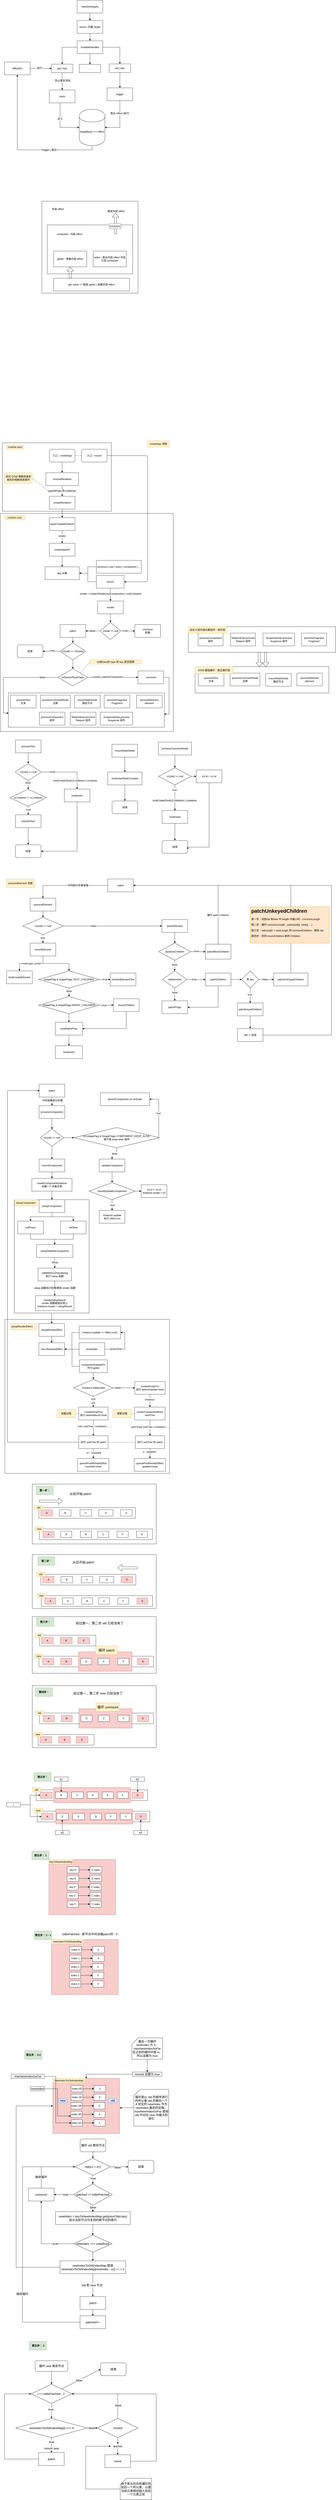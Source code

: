 <mxfile version="12.2.4" pages="4"><diagram id="5jdokOjETVjnTTVDQPIy" name="reactive"><mxGraphModel dx="1577" dy="842" grid="1" gridSize="10" guides="1" tooltips="1" connect="1" arrows="1" fold="1" page="1" pageScale="1" pageWidth="827" pageHeight="1169" math="0" shadow="0"><root><mxCell id="0"/><mxCell id="1" parent="0"/><mxCell id="510" value="" style="rounded=0;whiteSpace=wrap;html=1;" parent="1" vertex="1"><mxGeometry x="183" y="8770" width="527" height="50" as="geometry"/></mxCell><mxCell id="524" value="" style="rounded=0;whiteSpace=wrap;html=1;fontSize=16;fillColor=#f8cecc;strokeColor=#b85450;" parent="1" vertex="1"><mxGeometry x="270" y="8760" width="360" height="70" as="geometry"/></mxCell><mxCell id="502" value="" style="rounded=0;whiteSpace=wrap;html=1;" parent="1" vertex="1"><mxGeometry x="178" y="8670" width="522" height="50" as="geometry"/></mxCell><mxCell id="523" value="" style="rounded=0;whiteSpace=wrap;html=1;fontSize=16;fillColor=#f8cecc;strokeColor=#b85450;" parent="1" vertex="1"><mxGeometry x="260" y="8660" width="360" height="70" as="geometry"/></mxCell><mxCell id="367" value="" style="rounded=0;whiteSpace=wrap;html=1;" parent="1" vertex="1"><mxGeometry x="922" y="3417" width="626" height="123" as="geometry"/></mxCell><mxCell id="328" value="" style="rounded=0;whiteSpace=wrap;html=1;" parent="1" vertex="1"><mxGeometry x="32" y="6470" width="770" height="720" as="geometry"/></mxCell><mxCell id="300" style="edgeStyle=orthogonalEdgeStyle;rounded=0;orthogonalLoop=1;jettySize=auto;html=1;" parent="1" source="282" target="276" edge="1"><mxGeometry relative="1" as="geometry"/></mxCell><mxCell id="282" value="" style="rounded=0;whiteSpace=wrap;html=1;" parent="1" vertex="1"><mxGeometry x="76" y="5910" width="350" height="530" as="geometry"/></mxCell><mxCell id="231" value="" style="rounded=0;whiteSpace=wrap;html=1;" parent="1" vertex="1"><mxGeometry x="10" y="2700" width="810" height="1020" as="geometry"/></mxCell><mxCell id="53" value="" style="rounded=0;whiteSpace=wrap;html=1;" parent="1" vertex="1"><mxGeometry x="20" y="2370" width="510" height="320" as="geometry"/></mxCell><mxCell id="32" style="edgeStyle=orthogonalEdgeStyle;rounded=0;orthogonalLoop=1;jettySize=auto;html=1;entryX=0;entryY=0.5;entryDx=0;entryDy=0;" parent="1" source="4" target="10" edge="1"><mxGeometry relative="1" as="geometry"/></mxCell><mxCell id="33" value="执行" style="text;html=1;resizable=0;points=[];align=center;verticalAlign=middle;labelBackgroundColor=#ffffff;" parent="32" vertex="1" connectable="0"><mxGeometry x="-0.098" y="2" relative="1" as="geometry"><mxPoint as="offset"/></mxGeometry></mxCell><mxCell id="4" value="effect(fn)" style="rounded=0;whiteSpace=wrap;html=1;" parent="1" vertex="1"><mxGeometry x="30" y="589" width="120" height="60" as="geometry"/></mxCell><mxCell id="39" style="edgeStyle=orthogonalEdgeStyle;rounded=0;orthogonalLoop=1;jettySize=auto;html=1;" parent="1" source="5" target="38" edge="1"><mxGeometry relative="1" as="geometry"/></mxCell><mxCell id="5" value="reactive(target)" style="rounded=0;whiteSpace=wrap;html=1;" parent="1" vertex="1"><mxGeometry x="370" y="300" width="120" height="60" as="geometry"/></mxCell><mxCell id="35" style="edgeStyle=orthogonalEdgeStyle;rounded=0;orthogonalLoop=1;jettySize=auto;html=1;" parent="1" source="6" target="4" edge="1"><mxGeometry relative="1" as="geometry"><Array as="points"><mxPoint x="440" y="1000"/><mxPoint x="90" y="1000"/></Array></mxGeometry></mxCell><mxCell id="36" value="trigger | 取出" style="text;html=1;resizable=0;points=[];align=center;verticalAlign=middle;labelBackgroundColor=#ffffff;" parent="35" vertex="1" connectable="0"><mxGeometry x="-0.39" relative="1" as="geometry"><mxPoint as="offset"/></mxGeometry></mxCell><mxCell id="6" value="target[key] &amp;lt;=&amp;gt; effect" style="shape=cylinder;whiteSpace=wrap;html=1;boundedLbl=1;backgroundOutline=1;" parent="1" vertex="1"><mxGeometry x="380" y="810" width="120" height="170" as="geometry"/></mxCell><mxCell id="14" style="edgeStyle=orthogonalEdgeStyle;rounded=0;orthogonalLoop=1;jettySize=auto;html=1;" parent="1" source="7" target="10" edge="1"><mxGeometry relative="1" as="geometry"/></mxCell><mxCell id="16" style="edgeStyle=orthogonalEdgeStyle;rounded=0;orthogonalLoop=1;jettySize=auto;html=1;entryX=0.5;entryY=0;entryDx=0;entryDy=0;" parent="1" source="7" target="9" edge="1"><mxGeometry relative="1" as="geometry"/></mxCell><mxCell id="18" style="edgeStyle=orthogonalEdgeStyle;rounded=0;orthogonalLoop=1;jettySize=auto;html=1;" parent="1" source="7" target="17" edge="1"><mxGeometry relative="1" as="geometry"/></mxCell><mxCell id="7" value="mutableHandles" style="rounded=0;whiteSpace=wrap;html=1;" parent="1" vertex="1"><mxGeometry x="370" y="490" width="120" height="60" as="geometry"/></mxCell><mxCell id="24" style="edgeStyle=orthogonalEdgeStyle;rounded=0;orthogonalLoop=1;jettySize=auto;html=1;" parent="1" source="9" target="23" edge="1"><mxGeometry relative="1" as="geometry"/></mxCell><mxCell id="9" value="set | key" style="rounded=0;whiteSpace=wrap;html=1;" parent="1" vertex="1"><mxGeometry x="520" y="598" width="100" height="40" as="geometry"/></mxCell><mxCell id="34" style="edgeStyle=orthogonalEdgeStyle;rounded=0;orthogonalLoop=1;jettySize=auto;html=1;" parent="1" source="10" target="19" edge="1"><mxGeometry relative="1" as="geometry"/></mxCell><mxCell id="42" value="防止重复添加" style="text;html=1;resizable=0;points=[];align=center;verticalAlign=middle;labelBackgroundColor=#ffffff;" parent="34" vertex="1" connectable="0"><mxGeometry x="-0.09" y="2" relative="1" as="geometry"><mxPoint as="offset"/></mxGeometry></mxCell><mxCell id="10" value="get | key" style="rounded=0;whiteSpace=wrap;html=1;" parent="1" vertex="1"><mxGeometry x="250" y="599" width="100" height="40" as="geometry"/></mxCell><mxCell id="17" value="..." style="rounded=0;whiteSpace=wrap;html=1;" parent="1" vertex="1"><mxGeometry x="380" y="600" width="100" height="38" as="geometry"/></mxCell><mxCell id="21" style="edgeStyle=orthogonalEdgeStyle;rounded=0;orthogonalLoop=1;jettySize=auto;html=1;entryX=0;entryY=0.5;entryDx=0;entryDy=0;" parent="1" source="19" target="6" edge="1"><mxGeometry relative="1" as="geometry"><Array as="points"><mxPoint x="290" y="895"/></Array></mxGeometry></mxCell><mxCell id="22" value="存入" style="text;html=1;resizable=0;points=[];align=center;verticalAlign=middle;labelBackgroundColor=#ffffff;" parent="21" vertex="1" connectable="0"><mxGeometry x="-0.271" relative="1" as="geometry"><mxPoint as="offset"/></mxGeometry></mxCell><mxCell id="19" value="track" style="rounded=0;whiteSpace=wrap;html=1;" parent="1" vertex="1"><mxGeometry x="240" y="720" width="120" height="60" as="geometry"/></mxCell><mxCell id="25" style="edgeStyle=orthogonalEdgeStyle;rounded=0;orthogonalLoop=1;jettySize=auto;html=1;entryX=1;entryY=0.5;entryDx=0;entryDy=0;" parent="1" source="23" target="6" edge="1"><mxGeometry relative="1" as="geometry"><Array as="points"><mxPoint x="570" y="895"/></Array></mxGeometry></mxCell><mxCell id="26" value="取出 effect |执行" style="text;html=1;resizable=0;points=[];align=center;verticalAlign=middle;labelBackgroundColor=#ffffff;" parent="25" vertex="1" connectable="0"><mxGeometry x="-0.398" y="-1" relative="1" as="geometry"><mxPoint as="offset"/></mxGeometry></mxCell><mxCell id="23" value="trigger" style="rounded=0;whiteSpace=wrap;html=1;" parent="1" vertex="1"><mxGeometry x="510" y="710" width="120" height="60" as="geometry"/></mxCell><mxCell id="40" style="edgeStyle=orthogonalEdgeStyle;rounded=0;orthogonalLoop=1;jettySize=auto;html=1;entryX=0.5;entryY=0;entryDx=0;entryDy=0;" parent="1" source="38" target="7" edge="1"><mxGeometry relative="1" as="geometry"/></mxCell><mxCell id="38" value="proxy | 拦截 target" style="rounded=0;whiteSpace=wrap;html=1;" parent="1" vertex="1"><mxGeometry x="370" y="395" width="120" height="60" as="geometry"/></mxCell><mxCell id="TxkNfRiJejBGlZnMCwki-53" value="" style="group" parent="1" vertex="1" connectable="0"><mxGeometry x="205" y="1240" width="450" height="430" as="geometry"/></mxCell><mxCell id="TxkNfRiJejBGlZnMCwki-42" value="" style="rounded=0;whiteSpace=wrap;html=1;" parent="TxkNfRiJejBGlZnMCwki-53" vertex="1"><mxGeometry width="450" height="430" as="geometry"/></mxCell><mxCell id="TxkNfRiJejBGlZnMCwki-43" value="外层 effect" style="text;html=1;strokeColor=none;fillColor=none;align=center;verticalAlign=middle;whiteSpace=wrap;rounded=0;" parent="TxkNfRiJejBGlZnMCwki-53" vertex="1"><mxGeometry x="30" y="24.571" width="90" height="24.571" as="geometry"/></mxCell><mxCell id="TxkNfRiJejBGlZnMCwki-44" value="" style="rounded=0;whiteSpace=wrap;html=1;" parent="TxkNfRiJejBGlZnMCwki-53" vertex="1"><mxGeometry x="25" y="111" width="400" height="229" as="geometry"/></mxCell><mxCell id="TxkNfRiJejBGlZnMCwki-45" value="computed - 内层 effect" style="text;html=1;strokeColor=none;fillColor=none;align=center;verticalAlign=middle;whiteSpace=wrap;rounded=0;" parent="TxkNfRiJejBGlZnMCwki-53" vertex="1"><mxGeometry x="60" y="135.143" width="140" height="36.857" as="geometry"/></mxCell><mxCell id="TxkNfRiJejBGlZnMCwki-49" value="" style="shape=flexArrow;endArrow=classic;html=1;" parent="TxkNfRiJejBGlZnMCwki-53" edge="1"><mxGeometry width="50" height="50" relative="1" as="geometry"><mxPoint x="345" y="153.571" as="sourcePoint"/><mxPoint x="345" y="55.286" as="targetPoint"/></mxGeometry></mxCell><mxCell id="TxkNfRiJejBGlZnMCwki-54" value="scheduler" style="text;html=1;align=center;verticalAlign=middle;whiteSpace=wrap;rounded=0;fillColor=#f5f5f5;strokeColor=#666666;fontColor=#333333;" parent="TxkNfRiJejBGlZnMCwki-53" vertex="1"><mxGeometry x="315" y="104.429" width="55" height="24.571" as="geometry"/></mxCell><mxCell id="TxkNfRiJejBGlZnMCwki-57" value="getter - 收集内层 effect" style="rounded=0;whiteSpace=wrap;html=1;" parent="TxkNfRiJejBGlZnMCwki-53" vertex="1"><mxGeometry x="55" y="233.429" width="155" height="73.714" as="geometry"/></mxCell><mxCell id="TxkNfRiJejBGlZnMCwki-58" value="setter - 取出内层 effect 并执行其 scheduler" style="rounded=0;whiteSpace=wrap;html=1;" parent="TxkNfRiJejBGlZnMCwki-53" vertex="1"><mxGeometry x="240" y="233.429" width="155" height="73.714" as="geometry"/></mxCell><mxCell id="TxkNfRiJejBGlZnMCwki-46" value="get value =&amp;gt; 触发 getter | 收集外层 effect" style="rounded=0;whiteSpace=wrap;html=1;" parent="TxkNfRiJejBGlZnMCwki-53" vertex="1"><mxGeometry x="55" y="360" width="355" height="60" as="geometry"/></mxCell><mxCell id="TxkNfRiJejBGlZnMCwki-51" value="" style="shape=flexArrow;endArrow=classic;html=1;entryX=0.5;entryY=1;entryDx=0;entryDy=0;" parent="TxkNfRiJejBGlZnMCwki-53" target="TxkNfRiJejBGlZnMCwki-57" edge="1"><mxGeometry width="50" height="50" relative="1" as="geometry"><mxPoint x="133" y="360" as="sourcePoint"/><mxPoint x="-125" y="450" as="targetPoint"/></mxGeometry></mxCell><mxCell id="TxkNfRiJejBGlZnMCwki-48" value="触发外层 effect" style="text;html=1;strokeColor=none;fillColor=none;align=center;verticalAlign=middle;whiteSpace=wrap;rounded=0;" parent="TxkNfRiJejBGlZnMCwki-53" vertex="1"><mxGeometry x="295" y="37" width="105" height="20" as="geometry"/></mxCell><mxCell id="45" style="edgeStyle=orthogonalEdgeStyle;rounded=0;orthogonalLoop=1;jettySize=auto;html=1;" parent="1" source="43" target="44" edge="1"><mxGeometry relative="1" as="geometry"/></mxCell><mxCell id="43" value="入口 - createApp" style="rounded=1;whiteSpace=wrap;html=1;" parent="1" vertex="1"><mxGeometry x="240" y="2400" width="120" height="60" as="geometry"/></mxCell><mxCell id="47" value="&lt;span style=&quot;font-size: 12px ; background-color: rgb(248 , 249 , 250)&quot;&gt;patchProps 和&amp;nbsp;&lt;/span&gt;&lt;span style=&quot;font-size: 12px ; background-color: rgb(248 , 249 , 250)&quot;&gt;nodeOps&lt;/span&gt;" style="edgeStyle=orthogonalEdgeStyle;rounded=0;orthogonalLoop=1;jettySize=auto;html=1;entryX=0.5;entryY=0;entryDx=0;entryDy=0;" parent="1" source="44" target="46" edge="1"><mxGeometry relative="1" as="geometry"/></mxCell><mxCell id="44" value="ensureRenderer" style="rounded=0;whiteSpace=wrap;html=1;" parent="1" vertex="1"><mxGeometry x="223.5" y="2510" width="153" height="60" as="geometry"/></mxCell><mxCell id="52" style="edgeStyle=orthogonalEdgeStyle;rounded=0;orthogonalLoop=1;jettySize=auto;html=1;entryX=0.5;entryY=0;entryDx=0;entryDy=0;" parent="1" source="46" target="51" edge="1"><mxGeometry relative="1" as="geometry"/></mxCell><mxCell id="46" value="createRenderer" style="rounded=0;whiteSpace=wrap;html=1;" parent="1" vertex="1"><mxGeometry x="240" y="2620" width="120" height="60" as="geometry"/></mxCell><mxCell id="48" value="将对 DOM 增删改查和属性的增删改查操作" style="text;html=1;strokeColor=#d6b656;fillColor=#fff2cc;align=center;verticalAlign=middle;whiteSpace=wrap;rounded=0;" parent="1" vertex="1"><mxGeometry x="30" y="2510" width="130" height="50" as="geometry"/></mxCell><mxCell id="50" value="" style="endArrow=none;dashed=1;html=1;entryX=1;entryY=0.5;entryDx=0;entryDy=0;" parent="1" target="48" edge="1"><mxGeometry width="50" height="50" relative="1" as="geometry"><mxPoint x="240" y="2600" as="sourcePoint"/><mxPoint x="-30" y="2700" as="targetPoint"/></mxGeometry></mxCell><mxCell id="56" style="edgeStyle=orthogonalEdgeStyle;rounded=0;orthogonalLoop=1;jettySize=auto;html=1;" parent="1" source="51" target="55" edge="1"><mxGeometry relative="1" as="geometry"/></mxCell><mxCell id="57" value="render" style="text;html=1;resizable=0;points=[];align=center;verticalAlign=middle;labelBackgroundColor=#ffffff;" parent="56" vertex="1" connectable="0"><mxGeometry x="-0.133" y="-1" relative="1" as="geometry"><mxPoint as="offset"/></mxGeometry></mxCell><mxCell id="51" value="baseCreateRenderer" style="rounded=0;whiteSpace=wrap;html=1;" parent="1" vertex="1"><mxGeometry x="240" y="2720" width="120" height="60" as="geometry"/></mxCell><mxCell id="54" value="runtime-dom" style="text;html=1;strokeColor=#d6b656;fillColor=#fff2cc;align=center;verticalAlign=middle;whiteSpace=wrap;rounded=0;" parent="1" vertex="1"><mxGeometry x="40" y="2380" width="80" height="20" as="geometry"/></mxCell><mxCell id="59" style="edgeStyle=orthogonalEdgeStyle;rounded=0;orthogonalLoop=1;jettySize=auto;html=1;entryX=0.5;entryY=0;entryDx=0;entryDy=0;" parent="1" source="55" target="58" edge="1"><mxGeometry relative="1" as="geometry"/></mxCell><mxCell id="55" value="createAppAPI" style="rounded=0;whiteSpace=wrap;html=1;" parent="1" vertex="1"><mxGeometry x="240" y="2840" width="120" height="60" as="geometry"/></mxCell><mxCell id="58" value="app 对象" style="rounded=0;whiteSpace=wrap;html=1;" parent="1" vertex="1"><mxGeometry x="220" y="2950" width="160" height="60" as="geometry"/></mxCell><mxCell id="62" style="edgeStyle=orthogonalEdgeStyle;rounded=0;orthogonalLoop=1;jettySize=auto;html=1;entryX=1;entryY=0.5;entryDx=0;entryDy=0;" parent="1" source="60" target="58" edge="1"><mxGeometry relative="1" as="geometry"/></mxCell><mxCell id="60" value="unmount | use | mixin | component | ..." style="rounded=0;whiteSpace=wrap;html=1;" parent="1" vertex="1"><mxGeometry x="460" y="2920" width="210" height="60" as="geometry"/></mxCell><mxCell id="65" style="edgeStyle=orthogonalEdgeStyle;rounded=0;orthogonalLoop=1;jettySize=auto;html=1;entryX=1;entryY=0.5;entryDx=0;entryDy=0;" parent="1" source="64" target="58" edge="1"><mxGeometry relative="1" as="geometry"/></mxCell><mxCell id="69" style="edgeStyle=orthogonalEdgeStyle;rounded=0;orthogonalLoop=1;jettySize=auto;html=1;" parent="1" source="64" target="74" edge="1"><mxGeometry relative="1" as="geometry"><mxPoint x="525" y="3090" as="targetPoint"/></mxGeometry></mxCell><mxCell id="76" value="vnode = createVNode(rootComponent) | rootContainer" style="text;html=1;resizable=0;points=[];align=center;verticalAlign=middle;labelBackgroundColor=#ffffff;" parent="69" vertex="1" connectable="0"><mxGeometry x="-0.147" y="2" relative="1" as="geometry"><mxPoint as="offset"/></mxGeometry></mxCell><mxCell id="64" value="mount" style="rounded=0;whiteSpace=wrap;html=1;" parent="1" vertex="1"><mxGeometry x="460" y="2990" width="130" height="60" as="geometry"/></mxCell><mxCell id="71" value="" style="edgeStyle=elbowEdgeStyle;elbow=horizontal;endArrow=classic;html=1;entryX=1;entryY=0.5;entryDx=0;entryDy=0;exitX=1;exitY=0.5;exitDx=0;exitDy=0;" parent="1" source="72" target="64" edge="1"><mxGeometry width="50" height="50" relative="1" as="geometry"><mxPoint x="-80" y="3220" as="sourcePoint"/><mxPoint x="-30" y="3170" as="targetPoint"/><Array as="points"><mxPoint x="700" y="2740"/></Array></mxGeometry></mxCell><mxCell id="72" value="入口 - mount" style="rounded=1;whiteSpace=wrap;html=1;" parent="1" vertex="1"><mxGeometry x="390" y="2400" width="120" height="60" as="geometry"/></mxCell><mxCell id="73" value="" style="endArrow=none;dashed=1;html=1;entryX=0;entryY=0.5;entryDx=0;entryDy=0;exitX=1;exitY=0.5;exitDx=0;exitDy=0;" parent="1" source="43" target="72" edge="1"><mxGeometry width="50" height="50" relative="1" as="geometry"><mxPoint x="340" y="2510" as="sourcePoint"/><mxPoint x="390" y="2460" as="targetPoint"/></mxGeometry></mxCell><mxCell id="84" style="edgeStyle=orthogonalEdgeStyle;rounded=0;orthogonalLoop=1;jettySize=auto;html=1;" parent="1" source="74" target="83" edge="1"><mxGeometry relative="1" as="geometry"/></mxCell><mxCell id="74" value="render" style="rounded=0;whiteSpace=wrap;html=1;" parent="1" vertex="1"><mxGeometry x="466" y="3110" width="120" height="60" as="geometry"/></mxCell><mxCell id="90" style="edgeStyle=orthogonalEdgeStyle;rounded=0;orthogonalLoop=1;jettySize=auto;html=1;entryX=0.5;entryY=0;entryDx=0;entryDy=0;" parent="1" source="77" target="89" edge="1"><mxGeometry relative="1" as="geometry"/></mxCell><mxCell id="77" value="patch" style="rounded=0;whiteSpace=wrap;html=1;" parent="1" vertex="1"><mxGeometry x="290" y="3220" width="120" height="60" as="geometry"/></mxCell><mxCell id="79" value="unmount&lt;br&gt;卸载" style="rounded=0;whiteSpace=wrap;html=1;" parent="1" vertex="1"><mxGeometry x="640" y="3220" width="120" height="60" as="geometry"/></mxCell><mxCell id="85" style="edgeStyle=orthogonalEdgeStyle;rounded=0;orthogonalLoop=1;jettySize=auto;html=1;" parent="1" source="83" target="79" edge="1"><mxGeometry relative="1" as="geometry"/></mxCell><mxCell id="86" value="true" style="text;html=1;resizable=0;points=[];align=center;verticalAlign=middle;labelBackgroundColor=#ffffff;" parent="85" vertex="1" connectable="0"><mxGeometry x="-0.321" relative="1" as="geometry"><mxPoint y="-1" as="offset"/></mxGeometry></mxCell><mxCell id="87" style="edgeStyle=orthogonalEdgeStyle;rounded=0;orthogonalLoop=1;jettySize=auto;html=1;" parent="1" source="83" target="77" edge="1"><mxGeometry relative="1" as="geometry"/></mxCell><mxCell id="88" value="false" style="text;html=1;resizable=0;points=[];align=center;verticalAlign=middle;labelBackgroundColor=#ffffff;" parent="87" vertex="1" connectable="0"><mxGeometry x="0.108" y="2" relative="1" as="geometry"><mxPoint y="-2" as="offset"/></mxGeometry></mxCell><mxCell id="83" value="vnode == null" style="rhombus;whiteSpace=wrap;html=1;" parent="1" vertex="1"><mxGeometry x="478.5" y="3210" width="95" height="80" as="geometry"/></mxCell><mxCell id="92" style="edgeStyle=orthogonalEdgeStyle;rounded=0;orthogonalLoop=1;jettySize=auto;html=1;" parent="1" source="89" target="91" edge="1"><mxGeometry relative="1" as="geometry"/></mxCell><mxCell id="94" value="true" style="text;html=1;resizable=0;points=[];align=center;verticalAlign=middle;labelBackgroundColor=#ffffff;" parent="92" vertex="1" connectable="0"><mxGeometry x="-0.102" y="-3" relative="1" as="geometry"><mxPoint as="offset"/></mxGeometry></mxCell><mxCell id="95" style="edgeStyle=orthogonalEdgeStyle;rounded=0;orthogonalLoop=1;jettySize=auto;html=1;entryX=0.5;entryY=0;entryDx=0;entryDy=0;" parent="1" source="89" target="96" edge="1"><mxGeometry relative="1" as="geometry"><mxPoint x="350" y="3420" as="targetPoint"/></mxGeometry></mxCell><mxCell id="89" value="n1(old) == n2(new)" style="rhombus;whiteSpace=wrap;html=1;" parent="1" vertex="1"><mxGeometry x="290" y="3305" width="120" height="80" as="geometry"/></mxCell><mxCell id="91" value="结束" style="rounded=1;whiteSpace=wrap;html=1;" parent="1" vertex="1"><mxGeometry x="90" y="3315" width="120" height="60" as="geometry"/></mxCell><mxCell id="101" style="edgeStyle=orthogonalEdgeStyle;rounded=0;orthogonalLoop=1;jettySize=auto;html=1;entryX=0;entryY=0.5;entryDx=0;entryDy=0;" parent="1" source="96" target="100" edge="1"><mxGeometry relative="1" as="geometry"/></mxCell><mxCell id="102" value="n1(old) | parentComponent" style="text;html=1;resizable=0;points=[];align=center;verticalAlign=middle;labelBackgroundColor=#ffffff;" parent="101" vertex="1" connectable="0"><mxGeometry x="-0.228" y="2" relative="1" as="geometry"><mxPoint as="offset"/></mxGeometry></mxCell><mxCell id="114" style="edgeStyle=orthogonalEdgeStyle;rounded=0;orthogonalLoop=1;jettySize=auto;html=1;entryX=0.002;entryY=0.589;entryDx=0;entryDy=0;entryPerimeter=0;" parent="1" source="96" target="99" edge="1"><mxGeometry relative="1" as="geometry"><Array as="points"><mxPoint x="25" y="3467"/><mxPoint x="25" y="3634"/></Array></mxGeometry></mxCell><mxCell id="115" value="false" style="text;html=1;resizable=0;points=[];align=center;verticalAlign=middle;labelBackgroundColor=#ffffff;" parent="114" vertex="1" connectable="0"><mxGeometry x="-0.67" relative="1" as="geometry"><mxPoint as="offset"/></mxGeometry></mxCell><mxCell id="96" value="isSameVNodeType" style="rhombus;whiteSpace=wrap;html=1;" parent="1" vertex="1"><mxGeometry x="280" y="3427" width="140" height="80" as="geometry"/></mxCell><mxCell id="97" value="old和new的 type 和 key 是否相等" style="text;html=1;strokeColor=#d6b656;fillColor=#fff2cc;align=center;verticalAlign=middle;whiteSpace=wrap;rounded=0;" parent="1" vertex="1"><mxGeometry x="430" y="3385" width="240" height="20" as="geometry"/></mxCell><mxCell id="98" value="" style="endArrow=none;dashed=1;html=1;entryX=0;entryY=0.5;entryDx=0;entryDy=0;exitX=1;exitY=0;exitDx=0;exitDy=0;" parent="1" source="96" target="97" edge="1"><mxGeometry width="50" height="50" relative="1" as="geometry"><mxPoint x="20" y="3580" as="sourcePoint"/><mxPoint x="70" y="3530" as="targetPoint"/></mxGeometry></mxCell><mxCell id="99" value="" style="rounded=0;whiteSpace=wrap;html=1;" parent="1" vertex="1"><mxGeometry x="48" y="3540" width="730" height="160" as="geometry"/></mxCell><mxCell id="116" style="edgeStyle=orthogonalEdgeStyle;rounded=0;orthogonalLoop=1;jettySize=auto;html=1;entryX=0.999;entryY=0.617;entryDx=0;entryDy=0;entryPerimeter=0;exitX=1;exitY=0.5;exitDx=0;exitDy=0;" parent="1" source="100" target="99" edge="1"><mxGeometry relative="1" as="geometry"><Array as="points"><mxPoint x="800" y="3467"/><mxPoint x="800" y="3639"/></Array></mxGeometry></mxCell><mxCell id="100" value="unmount" style="rounded=0;whiteSpace=wrap;html=1;" parent="1" vertex="1"><mxGeometry x="655" y="3437" width="120" height="60" as="geometry"/></mxCell><mxCell id="106" value="processText&lt;br&gt;文本" style="rounded=0;whiteSpace=wrap;html=1;" parent="1" vertex="1"><mxGeometry x="58" y="3550" width="120" height="60" as="geometry"/></mxCell><mxCell id="107" value="processCommentNode&lt;br&gt;注释" style="rounded=0;whiteSpace=wrap;html=1;" parent="1" vertex="1"><mxGeometry x="198" y="3550" width="140" height="60" as="geometry"/></mxCell><mxCell id="108" value="mountStaticNode&lt;br&gt;静态节点" style="rounded=0;whiteSpace=wrap;html=1;" parent="1" vertex="1"><mxGeometry x="358" y="3550" width="120" height="60" as="geometry"/></mxCell><mxCell id="109" value="processFragment&lt;br&gt;Fragment" style="rounded=0;whiteSpace=wrap;html=1;" parent="1" vertex="1"><mxGeometry x="496.5" y="3550" width="120" height="60" as="geometry"/></mxCell><mxCell id="110" value="processElement&lt;br&gt;element" style="rounded=0;whiteSpace=wrap;html=1;" parent="1" vertex="1"><mxGeometry x="648" y="3550" width="120" height="60" as="geometry"/></mxCell><mxCell id="111" value="processComponent&lt;br&gt;组件" style="rounded=0;whiteSpace=wrap;html=1;" parent="1" vertex="1"><mxGeometry x="193" y="3630" width="120" height="60" as="geometry"/></mxCell><mxCell id="112" value="TeleportImpl.process&lt;br&gt;Teleport 组件" style="rounded=0;whiteSpace=wrap;html=1;" parent="1" vertex="1"><mxGeometry x="338" y="3630" width="120" height="60" as="geometry"/></mxCell><mxCell id="113" value="SuspenseImpl.process&lt;br&gt;Suspense 组件" style="rounded=0;whiteSpace=wrap;html=1;" parent="1" vertex="1"><mxGeometry x="478" y="3630" width="152" height="60" as="geometry"/></mxCell><mxCell id="155" style="edgeStyle=orthogonalEdgeStyle;rounded=0;orthogonalLoop=1;jettySize=auto;html=1;" parent="1" source="152" target="154" edge="1"><mxGeometry relative="1" as="geometry"/></mxCell><mxCell id="152" value="&lt;span&gt;mountStaticNode&lt;/span&gt;" style="rounded=0;whiteSpace=wrap;html=1;" parent="1" vertex="1"><mxGeometry x="533" y="3780" width="120" height="60" as="geometry"/></mxCell><mxCell id="166" style="edgeStyle=orthogonalEdgeStyle;rounded=0;orthogonalLoop=1;jettySize=auto;html=1;entryX=0.5;entryY=0;entryDx=0;entryDy=0;" parent="1" source="154" target="165" edge="1"><mxGeometry relative="1" as="geometry"/></mxCell><mxCell id="154" value="hostInsertStaticContent" style="rounded=0;whiteSpace=wrap;html=1;" parent="1" vertex="1"><mxGeometry x="513.5" y="3910" width="160" height="60" as="geometry"/></mxCell><mxCell id="163" value="" style="group" parent="1" vertex="1" connectable="0"><mxGeometry x="56" y="3760" width="374" height="550" as="geometry"/></mxCell><mxCell id="117" value="processText" style="rounded=0;whiteSpace=wrap;html=1;" parent="163" vertex="1"><mxGeometry x="25" width="120" height="60" as="geometry"/></mxCell><mxCell id="119" value="n1(old) == null" style="rhombus;whiteSpace=wrap;html=1;" parent="163" vertex="1"><mxGeometry x="24" y="110" width="122" height="80" as="geometry"/></mxCell><mxCell id="120" style="edgeStyle=orthogonalEdgeStyle;rounded=0;orthogonalLoop=1;jettySize=auto;html=1;" parent="163" source="117" target="119" edge="1"><mxGeometry relative="1" as="geometry"/></mxCell><mxCell id="121" value="hostInsert" style="rounded=0;whiteSpace=wrap;html=1;" parent="163" vertex="1"><mxGeometry x="254" y="229.5" width="120" height="60" as="geometry"/></mxCell><mxCell id="122" style="edgeStyle=orthogonalEdgeStyle;rounded=0;orthogonalLoop=1;jettySize=auto;html=1;exitX=1;exitY=0.5;exitDx=0;exitDy=0;" parent="163" source="119" target="121" edge="1"><mxGeometry relative="1" as="geometry"><mxPoint x="314" y="150" as="sourcePoint"/></mxGeometry></mxCell><mxCell id="123" value="hostCreateText(n2.children) | container" style="text;html=1;resizable=0;points=[];align=center;verticalAlign=middle;labelBackgroundColor=#ffffff;" parent="122" vertex="1" connectable="0"><mxGeometry x="-0.367" y="-1" relative="1" as="geometry"><mxPoint x="80" y="39" as="offset"/></mxGeometry></mxCell><mxCell id="127" value="true" style="text;html=1;resizable=0;points=[];align=center;verticalAlign=middle;labelBackgroundColor=#ffffff;" parent="122" vertex="1" connectable="0"><mxGeometry x="-0.577" y="1" relative="1" as="geometry"><mxPoint as="offset"/></mxGeometry></mxCell><mxCell id="128" value="n2.children != n1.children" style="rhombus;whiteSpace=wrap;html=1;" parent="163" vertex="1"><mxGeometry y="230" width="170" height="80" as="geometry"/></mxCell><mxCell id="125" style="edgeStyle=orthogonalEdgeStyle;rounded=0;orthogonalLoop=1;jettySize=auto;html=1;entryX=0.5;entryY=0;entryDx=0;entryDy=0;" parent="163" source="119" target="128" edge="1"><mxGeometry relative="1" as="geometry"><mxPoint x="272" y="250" as="targetPoint"/></mxGeometry></mxCell><mxCell id="126" value="false" style="text;html=1;resizable=0;points=[];align=center;verticalAlign=middle;labelBackgroundColor=#ffffff;" parent="125" vertex="1" connectable="0"><mxGeometry x="-0.519" y="-1" relative="1" as="geometry"><mxPoint as="offset"/></mxGeometry></mxCell><mxCell id="129" value="hostSetText" style="rounded=0;whiteSpace=wrap;html=1;" parent="163" vertex="1"><mxGeometry x="25" y="350" width="120" height="60" as="geometry"/></mxCell><mxCell id="130" style="edgeStyle=orthogonalEdgeStyle;rounded=0;orthogonalLoop=1;jettySize=auto;html=1;" parent="163" source="128" target="129" edge="1"><mxGeometry relative="1" as="geometry"/></mxCell><mxCell id="131" value="true" style="text;html=1;resizable=0;points=[];align=center;verticalAlign=middle;labelBackgroundColor=#ffffff;" parent="130" vertex="1" connectable="0"><mxGeometry x="-0.225" y="1" relative="1" as="geometry"><mxPoint as="offset"/></mxGeometry></mxCell><mxCell id="157" value="结束" style="rounded=1;whiteSpace=wrap;html=1;" parent="163" vertex="1"><mxGeometry x="25" y="490" width="120" height="60" as="geometry"/></mxCell><mxCell id="159" style="edgeStyle=orthogonalEdgeStyle;rounded=0;orthogonalLoop=1;jettySize=auto;html=1;entryX=1;entryY=0.5;entryDx=0;entryDy=0;" parent="163" source="121" target="157" edge="1"><mxGeometry relative="1" as="geometry"><Array as="points"><mxPoint x="314" y="520"/></Array></mxGeometry></mxCell><mxCell id="158" style="edgeStyle=orthogonalEdgeStyle;rounded=0;orthogonalLoop=1;jettySize=auto;html=1;" parent="163" source="129" target="157" edge="1"><mxGeometry relative="1" as="geometry"/></mxCell><mxCell id="164" value="" style="group" parent="1" vertex="1" connectable="0"><mxGeometry x="750" y="3770" width="297.5" height="520" as="geometry"/></mxCell><mxCell id="136" value="processCommentNode" style="rounded=0;whiteSpace=wrap;html=1;" parent="164" vertex="1"><mxGeometry width="155" height="60" as="geometry"/></mxCell><mxCell id="137" value="&lt;span&gt;n1(old) == null&lt;/span&gt;" style="rhombus;whiteSpace=wrap;html=1;" parent="164" vertex="1"><mxGeometry x="1" y="120" width="153" height="80" as="geometry"/></mxCell><mxCell id="138" style="edgeStyle=orthogonalEdgeStyle;rounded=0;orthogonalLoop=1;jettySize=auto;html=1;" parent="164" source="136" target="137" edge="1"><mxGeometry relative="1" as="geometry"/></mxCell><mxCell id="139" value="hostInsert" style="rounded=0;whiteSpace=wrap;html=1;" parent="164" vertex="1"><mxGeometry x="17.5" y="320" width="120" height="60" as="geometry"/></mxCell><mxCell id="140" style="edgeStyle=orthogonalEdgeStyle;rounded=0;orthogonalLoop=1;jettySize=auto;html=1;" parent="164" source="137" target="139" edge="1"><mxGeometry relative="1" as="geometry"/></mxCell><mxCell id="143" value="&lt;span style=&quot;text-align: left ; background-color: rgb(248 , 249 , 250)&quot;&gt;hostCreateText(n2.children) | container&lt;/span&gt;" style="text;html=1;resizable=0;points=[];align=center;verticalAlign=middle;labelBackgroundColor=#ffffff;" parent="140" vertex="1" connectable="0"><mxGeometry x="0.212" y="-2" relative="1" as="geometry"><mxPoint as="offset"/></mxGeometry></mxCell><mxCell id="144" value="true" style="text;html=1;resizable=0;points=[];align=center;verticalAlign=middle;labelBackgroundColor=#ffffff;" parent="140" vertex="1" connectable="0"><mxGeometry x="-0.604" y="-2" relative="1" as="geometry"><mxPoint as="offset"/></mxGeometry></mxCell><mxCell id="149" value="n2.el = n1.el" style="rounded=0;whiteSpace=wrap;html=1;" parent="164" vertex="1"><mxGeometry x="177.5" y="130" width="120" height="60" as="geometry"/></mxCell><mxCell id="150" style="edgeStyle=orthogonalEdgeStyle;rounded=0;orthogonalLoop=1;jettySize=auto;html=1;" parent="164" source="137" target="149" edge="1"><mxGeometry relative="1" as="geometry"/></mxCell><mxCell id="160" value="结束" style="rounded=1;whiteSpace=wrap;html=1;" parent="164" vertex="1"><mxGeometry x="17.5" y="460" width="120" height="60" as="geometry"/></mxCell><mxCell id="161" style="edgeStyle=orthogonalEdgeStyle;rounded=0;orthogonalLoop=1;jettySize=auto;html=1;entryX=0.5;entryY=0;entryDx=0;entryDy=0;" parent="164" source="139" target="160" edge="1"><mxGeometry relative="1" as="geometry"/></mxCell><mxCell id="162" style="edgeStyle=orthogonalEdgeStyle;rounded=0;orthogonalLoop=1;jettySize=auto;html=1;entryX=1;entryY=0.5;entryDx=0;entryDy=0;" parent="164" source="149" target="160" edge="1"><mxGeometry relative="1" as="geometry"><Array as="points"><mxPoint x="237.5" y="491"/></Array></mxGeometry></mxCell><mxCell id="165" value="结束" style="rounded=1;whiteSpace=wrap;html=1;" parent="1" vertex="1"><mxGeometry x="533.5" y="4045" width="120" height="60" as="geometry"/></mxCell><mxCell id="229" value="" style="group" parent="1" vertex="1" connectable="0"><mxGeometry x="40" y="4410" width="1520" height="1020" as="geometry"/></mxCell><mxCell id="168" value="processElement" style="rounded=0;whiteSpace=wrap;html=1;" parent="229" vertex="1"><mxGeometry x="110" y="90" width="120" height="60" as="geometry"/></mxCell><mxCell id="169" value="n1(old) == null" style="rhombus;whiteSpace=wrap;html=1;" parent="229" vertex="1"><mxGeometry x="75" y="180" width="190" height="80" as="geometry"/></mxCell><mxCell id="170" style="edgeStyle=orthogonalEdgeStyle;rounded=0;orthogonalLoop=1;jettySize=auto;html=1;" parent="229" source="168" target="169" edge="1"><mxGeometry relative="1" as="geometry"/></mxCell><mxCell id="171" value="mountElement" style="rounded=0;whiteSpace=wrap;html=1;" parent="229" vertex="1"><mxGeometry x="110" y="300" width="120" height="60" as="geometry"/></mxCell><mxCell id="192" style="edgeStyle=orthogonalEdgeStyle;rounded=0;orthogonalLoop=1;jettySize=auto;html=1;" parent="229" source="169" target="171" edge="1"><mxGeometry relative="1" as="geometry"/></mxCell><mxCell id="194" value="true" style="text;html=1;resizable=0;points=[];align=center;verticalAlign=middle;labelBackgroundColor=#ffffff;" parent="192" vertex="1" connectable="0"><mxGeometry x="-0.233" y="-1" relative="1" as="geometry"><mxPoint as="offset"/></mxGeometry></mxCell><mxCell id="172" value="patchElement" style="rounded=0;whiteSpace=wrap;html=1;" parent="229" vertex="1"><mxGeometry x="727" y="190" width="120" height="60" as="geometry"/></mxCell><mxCell id="193" style="edgeStyle=orthogonalEdgeStyle;rounded=0;orthogonalLoop=1;jettySize=auto;html=1;entryX=0;entryY=0.5;entryDx=0;entryDy=0;" parent="229" source="169" target="172" edge="1"><mxGeometry relative="1" as="geometry"/></mxCell><mxCell id="195" value="false" style="text;html=1;resizable=0;points=[];align=center;verticalAlign=middle;labelBackgroundColor=#ffffff;" parent="193" vertex="1" connectable="0"><mxGeometry x="-0.431" y="-2" relative="1" as="geometry"><mxPoint x="10" y="-2" as="offset"/></mxGeometry></mxCell><mxCell id="173" value="hostCreateElement" style="rounded=0;whiteSpace=wrap;html=1;" parent="229" vertex="1"><mxGeometry y="430" width="120" height="60" as="geometry"/></mxCell><mxCell id="174" value="vnode.type | props" style="edgeStyle=orthogonalEdgeStyle;rounded=0;orthogonalLoop=1;jettySize=auto;html=1;entryX=0.5;entryY=0;entryDx=0;entryDy=0;" parent="229" source="171" target="173" edge="1"><mxGeometry relative="1" as="geometry"/></mxCell><mxCell id="175" value="hostSetElementText" style="rounded=0;whiteSpace=wrap;html=1;" parent="229" vertex="1"><mxGeometry x="485" y="440" width="120" height="60" as="geometry"/></mxCell><mxCell id="178" style="edgeStyle=orthogonalEdgeStyle;rounded=0;orthogonalLoop=1;jettySize=auto;html=1;" parent="229" source="176" target="175" edge="1"><mxGeometry relative="1" as="geometry"/></mxCell><mxCell id="179" value="true" style="text;html=1;resizable=0;points=[];align=center;verticalAlign=middle;labelBackgroundColor=#ffffff;" parent="178" vertex="1" connectable="0"><mxGeometry x="0.01" relative="1" as="geometry"><mxPoint as="offset"/></mxGeometry></mxCell><mxCell id="176" value="shapeFlag &amp;amp; shapeFlags.TEXT_CHILDREN" style="rhombus;whiteSpace=wrap;html=1;" parent="229" vertex="1"><mxGeometry x="150" y="430" width="284" height="80" as="geometry"/></mxCell><mxCell id="177" style="edgeStyle=orthogonalEdgeStyle;rounded=0;orthogonalLoop=1;jettySize=auto;html=1;" parent="229" source="171" target="176" edge="1"><mxGeometry relative="1" as="geometry"/></mxCell><mxCell id="181" value="shapeFlag &amp;amp; shapeFlags.ARRAY_CHILDREN" style="rhombus;whiteSpace=wrap;html=1;" parent="229" vertex="1"><mxGeometry x="150" y="550" width="284" height="80" as="geometry"/></mxCell><mxCell id="182" style="edgeStyle=orthogonalEdgeStyle;rounded=0;orthogonalLoop=1;jettySize=auto;html=1;" parent="229" source="176" target="181" edge="1"><mxGeometry relative="1" as="geometry"/></mxCell><mxCell id="183" value="false" style="text;html=1;resizable=0;points=[];align=center;verticalAlign=middle;labelBackgroundColor=#ffffff;" parent="182" vertex="1" connectable="0"><mxGeometry x="-0.241" relative="1" as="geometry"><mxPoint as="offset"/></mxGeometry></mxCell><mxCell id="184" value="mountChildren" style="rounded=0;whiteSpace=wrap;html=1;" parent="229" vertex="1"><mxGeometry x="500" y="560" width="120" height="60" as="geometry"/></mxCell><mxCell id="185" style="edgeStyle=orthogonalEdgeStyle;rounded=0;orthogonalLoop=1;jettySize=auto;html=1;entryX=0;entryY=0.5;entryDx=0;entryDy=0;" parent="229" source="181" target="184" edge="1"><mxGeometry relative="1" as="geometry"/></mxCell><mxCell id="187" value="true" style="text;html=1;resizable=0;points=[];align=center;verticalAlign=middle;labelBackgroundColor=#ffffff;" parent="185" vertex="1" connectable="0"><mxGeometry x="-0.31" y="-1" relative="1" as="geometry"><mxPoint as="offset"/></mxGeometry></mxCell><mxCell id="186" value="hostPatchProp" style="rounded=0;whiteSpace=wrap;html=1;" parent="229" vertex="1"><mxGeometry x="228" y="670" width="127" height="60" as="geometry"/></mxCell><mxCell id="189" style="edgeStyle=orthogonalEdgeStyle;rounded=0;orthogonalLoop=1;jettySize=auto;html=1;" parent="229" source="181" target="186" edge="1"><mxGeometry relative="1" as="geometry"/></mxCell><mxCell id="191" style="edgeStyle=orthogonalEdgeStyle;rounded=0;orthogonalLoop=1;jettySize=auto;html=1;entryX=1;entryY=0.5;entryDx=0;entryDy=0;" parent="229" source="184" target="186" edge="1"><mxGeometry relative="1" as="geometry"><Array as="points"><mxPoint x="560" y="700"/></Array></mxGeometry></mxCell><mxCell id="188" value="hostInsert" style="rounded=0;whiteSpace=wrap;html=1;" parent="229" vertex="1"><mxGeometry x="228" y="780" width="127" height="60" as="geometry"/></mxCell><mxCell id="190" style="edgeStyle=orthogonalEdgeStyle;rounded=0;orthogonalLoop=1;jettySize=auto;html=1;" parent="229" source="186" target="188" edge="1"><mxGeometry relative="1" as="geometry"/></mxCell><mxCell id="196" value="dynamicChildren" style="rhombus;whiteSpace=wrap;html=1;" parent="229" vertex="1"><mxGeometry x="712" y="300" width="150" height="80" as="geometry"/></mxCell><mxCell id="197" style="edgeStyle=orthogonalEdgeStyle;rounded=0;orthogonalLoop=1;jettySize=auto;html=1;entryX=0.5;entryY=0;entryDx=0;entryDy=0;" parent="229" source="172" target="196" edge="1"><mxGeometry relative="1" as="geometry"/></mxCell><mxCell id="198" value="!optiomized" style="rhombus;whiteSpace=wrap;html=1;" parent="229" vertex="1"><mxGeometry x="729" y="430" width="115" height="80" as="geometry"/></mxCell><mxCell id="199" style="edgeStyle=orthogonalEdgeStyle;rounded=0;orthogonalLoop=1;jettySize=auto;html=1;" parent="229" source="196" target="198" edge="1"><mxGeometry relative="1" as="geometry"/></mxCell><mxCell id="204" value="false" style="text;html=1;resizable=0;points=[];align=center;verticalAlign=middle;labelBackgroundColor=#ffffff;" parent="199" vertex="1" connectable="0"><mxGeometry x="-0.189" y="-1" relative="1" as="geometry"><mxPoint as="offset"/></mxGeometry></mxCell><mxCell id="200" value="patchBlockChildren" style="rounded=0;whiteSpace=wrap;html=1;" parent="229" vertex="1"><mxGeometry x="930" y="305" width="120" height="70" as="geometry"/></mxCell><mxCell id="201" style="edgeStyle=orthogonalEdgeStyle;rounded=0;orthogonalLoop=1;jettySize=auto;html=1;" parent="229" source="196" target="200" edge="1"><mxGeometry relative="1" as="geometry"/></mxCell><mxCell id="203" value="true" style="text;html=1;resizable=0;points=[];align=center;verticalAlign=middle;labelBackgroundColor=#ffffff;" parent="201" vertex="1" connectable="0"><mxGeometry x="-0.243" y="2" relative="1" as="geometry"><mxPoint as="offset"/></mxGeometry></mxCell><mxCell id="202" value="patchChildren" style="rounded=0;whiteSpace=wrap;html=1;" parent="229" vertex="1"><mxGeometry x="930" y="440" width="120" height="60" as="geometry"/></mxCell><mxCell id="205" style="edgeStyle=orthogonalEdgeStyle;rounded=0;orthogonalLoop=1;jettySize=auto;html=1;entryX=0;entryY=0.5;entryDx=0;entryDy=0;" parent="229" source="198" target="202" edge="1"><mxGeometry relative="1" as="geometry"/></mxCell><mxCell id="206" value="true" style="text;html=1;resizable=0;points=[];align=center;verticalAlign=middle;labelBackgroundColor=#ffffff;" parent="205" vertex="1" connectable="0"><mxGeometry x="-0.215" relative="1" as="geometry"><mxPoint as="offset"/></mxGeometry></mxCell><mxCell id="207" value="patchProps" style="rounded=0;whiteSpace=wrap;html=1;" parent="229" vertex="1"><mxGeometry x="727" y="570" width="120" height="60" as="geometry"/></mxCell><mxCell id="208" style="edgeStyle=orthogonalEdgeStyle;rounded=0;orthogonalLoop=1;jettySize=auto;html=1;" parent="229" source="198" target="207" edge="1"><mxGeometry relative="1" as="geometry"/></mxCell><mxCell id="209" value="false" style="text;html=1;resizable=0;points=[];align=center;verticalAlign=middle;labelBackgroundColor=#ffffff;" parent="208" vertex="1" connectable="0"><mxGeometry x="0.006" y="-10" relative="1" as="geometry"><mxPoint x="10" y="-9" as="offset"/></mxGeometry></mxCell><mxCell id="210" style="edgeStyle=orthogonalEdgeStyle;rounded=0;orthogonalLoop=1;jettySize=auto;html=1;entryX=1;entryY=0.5;entryDx=0;entryDy=0;" parent="229" source="202" target="207" edge="1"><mxGeometry relative="1" as="geometry"><Array as="points"><mxPoint x="990" y="600"/></Array></mxGeometry></mxCell><mxCell id="213" style="edgeStyle=orthogonalEdgeStyle;rounded=0;orthogonalLoop=1;jettySize=auto;html=1;" parent="229" source="211" target="168" edge="1"><mxGeometry relative="1" as="geometry"/></mxCell><mxCell id="214" value="中间部分步骤省略" style="text;html=1;resizable=0;points=[];align=center;verticalAlign=middle;labelBackgroundColor=#ffffff;" parent="213" vertex="1" connectable="0"><mxGeometry x="-0.232" relative="1" as="geometry"><mxPoint as="offset"/></mxGeometry></mxCell><mxCell id="211" value="patch" style="rounded=0;whiteSpace=wrap;html=1;" parent="229" vertex="1"><mxGeometry x="473.5" width="120" height="60" as="geometry"/></mxCell><mxCell id="212" style="edgeStyle=orthogonalEdgeStyle;rounded=0;orthogonalLoop=1;jettySize=auto;html=1;" parent="229" source="200" target="211" edge="1"><mxGeometry relative="1" as="geometry"><Array as="points"><mxPoint x="990" y="30"/></Array></mxGeometry></mxCell><mxCell id="215" value="循环 patch children" style="text;html=1;resizable=0;points=[];align=center;verticalAlign=middle;labelBackgroundColor=#ffffff;" parent="212" vertex="1" connectable="0"><mxGeometry x="-0.593" y="1" relative="1" as="geometry"><mxPoint as="offset"/></mxGeometry></mxCell><mxCell id="216" value="patchKeyedChildren" style="rounded=0;whiteSpace=wrap;html=1;" parent="229" vertex="1"><mxGeometry x="1080" y="580" width="120" height="60" as="geometry"/></mxCell><mxCell id="228" style="edgeStyle=orthogonalEdgeStyle;rounded=0;orthogonalLoop=1;jettySize=auto;html=1;entryX=1;entryY=0.5;entryDx=0;entryDy=0;" parent="229" source="217" target="211" edge="1"><mxGeometry relative="1" as="geometry"><Array as="points"><mxPoint x="1330" y="30"/></Array></mxGeometry></mxCell><mxCell id="217" value="patchUnKeyedChildren" style="rounded=0;whiteSpace=wrap;html=1;" parent="229" vertex="1"><mxGeometry x="1250" y="440" width="160" height="60" as="geometry"/></mxCell><mxCell id="221" style="edgeStyle=orthogonalEdgeStyle;rounded=0;orthogonalLoop=1;jettySize=auto;html=1;" parent="229" source="219" target="216" edge="1"><mxGeometry relative="1" as="geometry"/></mxCell><mxCell id="224" value="true" style="text;html=1;resizable=0;points=[];align=center;verticalAlign=middle;labelBackgroundColor=#ffffff;" parent="221" vertex="1" connectable="0"><mxGeometry x="-0.129" y="-2" relative="1" as="geometry"><mxPoint as="offset"/></mxGeometry></mxCell><mxCell id="222" style="edgeStyle=orthogonalEdgeStyle;rounded=0;orthogonalLoop=1;jettySize=auto;html=1;" parent="229" source="219" target="217" edge="1"><mxGeometry relative="1" as="geometry"/></mxCell><mxCell id="223" value="false" style="text;html=1;resizable=0;points=[];align=center;verticalAlign=middle;labelBackgroundColor=#ffffff;" parent="222" vertex="1" connectable="0"><mxGeometry x="-0.162" relative="1" as="geometry"><mxPoint as="offset"/></mxGeometry></mxCell><mxCell id="219" value="有 key" style="rhombus;whiteSpace=wrap;html=1;" parent="229" vertex="1"><mxGeometry x="1100" y="430" width="80" height="80" as="geometry"/></mxCell><mxCell id="220" style="edgeStyle=orthogonalEdgeStyle;rounded=0;orthogonalLoop=1;jettySize=auto;html=1;" parent="229" source="202" target="219" edge="1"><mxGeometry relative="1" as="geometry"/></mxCell><mxCell id="227" style="edgeStyle=orthogonalEdgeStyle;rounded=0;orthogonalLoop=1;jettySize=auto;html=1;entryX=1;entryY=0.5;entryDx=0;entryDy=0;" parent="229" source="225" target="211" edge="1"><mxGeometry relative="1" as="geometry"><Array as="points"><mxPoint x="1520" y="730"/><mxPoint x="1520" y="30"/></Array></mxGeometry></mxCell><mxCell id="225" value="diff -&amp;gt; 完成" style="rounded=0;whiteSpace=wrap;html=1;" parent="229" vertex="1"><mxGeometry x="1080" y="700" width="120" height="60" as="geometry"/></mxCell><mxCell id="226" style="edgeStyle=orthogonalEdgeStyle;rounded=0;orthogonalLoop=1;jettySize=auto;html=1;" parent="229" source="216" target="225" edge="1"><mxGeometry relative="1" as="geometry"/></mxCell><mxCell id="230" value="processElement 流程" style="text;html=1;strokeColor=#d6b656;fillColor=#fff2cc;align=center;verticalAlign=middle;whiteSpace=wrap;rounded=0;" parent="229" vertex="1"><mxGeometry width="130" height="40" as="geometry"/></mxCell><mxCell id="332" value="&lt;h1&gt;patchUnkeyedChildren&lt;/h1&gt;&lt;p&gt;第一步：找到old 和new 中 length 中最小的 - commonLength&lt;/p&gt;&lt;p&gt;第二步：循环 commonLength , patch(old[i], new[i], ...)&lt;/p&gt;&lt;p&gt;第三步：oldLength &amp;gt; newLength 则 unmountChildren - 移除 old&lt;/p&gt;&lt;p&gt;第四步：否则 mountChildren 新的 Children&lt;/p&gt;" style="text;html=1;strokeColor=#d79b00;fillColor=#ffe6cc;spacing=5;spacingTop=-20;whiteSpace=wrap;overflow=hidden;rounded=0;" parent="229" vertex="1"><mxGeometry x="1140" y="130" width="370" height="170" as="geometry"/></mxCell><mxCell id="232" value="runtime-core" style="text;html=1;strokeColor=#d6b656;fillColor=#fff2cc;align=center;verticalAlign=middle;whiteSpace=wrap;rounded=0;" parent="1" vertex="1"><mxGeometry x="30" y="2710" width="95" height="20" as="geometry"/></mxCell><mxCell id="233" value="createApp 流程" style="text;html=1;strokeColor=#d6b656;fillColor=#fff2cc;align=center;verticalAlign=middle;whiteSpace=wrap;rounded=0;" parent="1" vertex="1"><mxGeometry x="700" y="2360" width="100" height="30" as="geometry"/></mxCell><mxCell id="256" style="edgeStyle=orthogonalEdgeStyle;rounded=0;orthogonalLoop=1;jettySize=auto;html=1;" parent="1" source="234" target="235" edge="1"><mxGeometry relative="1" as="geometry"/></mxCell><mxCell id="257" value="中间省略部分步骤" style="text;html=1;resizable=0;points=[];align=center;verticalAlign=middle;labelBackgroundColor=#ffffff;" parent="256" vertex="1" connectable="0"><mxGeometry x="-0.208" y="2" relative="1" as="geometry"><mxPoint as="offset"/></mxGeometry></mxCell><mxCell id="234" value="patch" style="rounded=0;whiteSpace=wrap;html=1;" parent="1" vertex="1"><mxGeometry x="192" y="5370" width="120" height="60" as="geometry"/></mxCell><mxCell id="239" style="edgeStyle=orthogonalEdgeStyle;rounded=0;orthogonalLoop=1;jettySize=auto;html=1;" parent="1" source="235" target="237" edge="1"><mxGeometry relative="1" as="geometry"/></mxCell><mxCell id="235" value="processComponent" style="rounded=0;whiteSpace=wrap;html=1;" parent="1" vertex="1"><mxGeometry x="192" y="5470" width="120" height="60" as="geometry"/></mxCell><mxCell id="252" style="edgeStyle=orthogonalEdgeStyle;rounded=0;orthogonalLoop=1;jettySize=auto;html=1;" parent="1" source="236" target="249" edge="1"><mxGeometry relative="1" as="geometry"/></mxCell><mxCell id="236" value="mountComponent" style="rounded=0;whiteSpace=wrap;html=1;" parent="1" vertex="1"><mxGeometry x="192" y="5720" width="120" height="60" as="geometry"/></mxCell><mxCell id="243" style="edgeStyle=orthogonalEdgeStyle;rounded=0;orthogonalLoop=1;jettySize=auto;html=1;entryX=0;entryY=0.5;entryDx=0;entryDy=0;" parent="1" source="237" target="238" edge="1"><mxGeometry relative="1" as="geometry"/></mxCell><mxCell id="245" style="edgeStyle=orthogonalEdgeStyle;rounded=0;orthogonalLoop=1;jettySize=auto;html=1;" parent="1" source="237" target="236" edge="1"><mxGeometry relative="1" as="geometry"/></mxCell><mxCell id="237" value="n1(old) == null" style="rhombus;whiteSpace=wrap;html=1;" parent="1" vertex="1"><mxGeometry x="197" y="5580" width="110" height="80" as="geometry"/></mxCell><mxCell id="242" style="edgeStyle=orthogonalEdgeStyle;rounded=0;orthogonalLoop=1;jettySize=auto;html=1;exitX=1;exitY=0.5;exitDx=0;exitDy=0;" parent="1" source="238" target="241" edge="1"><mxGeometry relative="1" as="geometry"><Array as="points"><mxPoint x="752" y="5620"/><mxPoint x="752" y="5440"/></Array></mxGeometry></mxCell><mxCell id="244" value="true" style="text;html=1;resizable=0;points=[];align=center;verticalAlign=middle;labelBackgroundColor=#ffffff;" parent="242" vertex="1" connectable="0"><mxGeometry x="-0.292" y="-2" relative="1" as="geometry"><mxPoint x="-3" y="-37.5" as="offset"/></mxGeometry></mxCell><mxCell id="247" style="edgeStyle=orthogonalEdgeStyle;rounded=0;orthogonalLoop=1;jettySize=auto;html=1;" parent="1" source="238" target="246" edge="1"><mxGeometry relative="1" as="geometry"/></mxCell><mxCell id="248" value="false" style="text;html=1;resizable=0;points=[];align=center;verticalAlign=middle;labelBackgroundColor=#ffffff;" parent="247" vertex="1" connectable="0"><mxGeometry x="0.003" y="1" relative="1" as="geometry"><mxPoint as="offset"/></mxGeometry></mxCell><mxCell id="238" value="n2.shapeFlag &amp;amp; ShapeFlags.COMPONENT_KEEP_ALIVE&lt;br&gt;是不是 keep-alive 组件" style="rhombus;whiteSpace=wrap;html=1;" parent="1" vertex="1"><mxGeometry x="355" y="5572.5" width="400" height="95" as="geometry"/></mxCell><mxCell id="241" value="parentComponent.ctx.activate" style="rounded=0;whiteSpace=wrap;html=1;" parent="1" vertex="1"><mxGeometry x="478.5" y="5410" width="230" height="60" as="geometry"/></mxCell><mxCell id="259" style="edgeStyle=orthogonalEdgeStyle;rounded=0;orthogonalLoop=1;jettySize=auto;html=1;entryX=0.5;entryY=0;entryDx=0;entryDy=0;" parent="1" source="246" target="260" edge="1"><mxGeometry relative="1" as="geometry"><mxPoint x="534" y="5840" as="targetPoint"/></mxGeometry></mxCell><mxCell id="246" value="updateComponent" style="rounded=0;whiteSpace=wrap;html=1;" parent="1" vertex="1"><mxGeometry x="473.5" y="5720" width="120" height="60" as="geometry"/></mxCell><mxCell id="253" style="edgeStyle=orthogonalEdgeStyle;rounded=0;orthogonalLoop=1;jettySize=auto;html=1;" parent="1" source="249" target="251" edge="1"><mxGeometry relative="1" as="geometry"><mxPoint x="252" y="5910" as="targetPoint"/></mxGeometry></mxCell><mxCell id="249" value="createComponentInstance&lt;br&gt;创建一个对象实例" style="rounded=0;whiteSpace=wrap;html=1;" parent="1" vertex="1"><mxGeometry x="158" y="5810" width="188" height="60" as="geometry"/></mxCell><mxCell id="269" style="edgeStyle=orthogonalEdgeStyle;rounded=0;orthogonalLoop=1;jettySize=auto;html=1;" parent="1" source="251" target="267" edge="1"><mxGeometry relative="1" as="geometry"/></mxCell><mxCell id="270" style="edgeStyle=orthogonalEdgeStyle;rounded=0;orthogonalLoop=1;jettySize=auto;html=1;" parent="1" source="251" target="268" edge="1"><mxGeometry relative="1" as="geometry"/></mxCell><mxCell id="251" value="setupComponent" style="rounded=0;whiteSpace=wrap;html=1;" parent="1" vertex="1"><mxGeometry x="192" y="5910" width="120" height="60" as="geometry"/></mxCell><mxCell id="262" style="edgeStyle=orthogonalEdgeStyle;rounded=0;orthogonalLoop=1;jettySize=auto;html=1;" parent="1" source="260" target="261" edge="1"><mxGeometry relative="1" as="geometry"/></mxCell><mxCell id="263" value="true" style="text;html=1;resizable=0;points=[];align=center;verticalAlign=middle;labelBackgroundColor=#ffffff;" parent="262" vertex="1" connectable="0"><mxGeometry x="0.027" y="1" relative="1" as="geometry"><mxPoint as="offset"/></mxGeometry></mxCell><mxCell id="265" style="edgeStyle=orthogonalEdgeStyle;rounded=0;orthogonalLoop=1;jettySize=auto;html=1;" parent="1" source="260" target="264" edge="1"><mxGeometry relative="1" as="geometry"/></mxCell><mxCell id="260" value="shouldUpdateComponent" style="rhombus;whiteSpace=wrap;html=1;" parent="1" vertex="1"><mxGeometry x="426" y="5830" width="215" height="80" as="geometry"/></mxCell><mxCell id="261" value="instance.update&lt;br&gt;执行 effect.run" style="rounded=0;whiteSpace=wrap;html=1;" parent="1" vertex="1"><mxGeometry x="473.5" y="5960" width="120" height="60" as="geometry"/></mxCell><mxCell id="264" value="n2.el = n1.el&lt;br&gt;instance.vnode = n2" style="rounded=0;whiteSpace=wrap;html=1;" parent="1" vertex="1"><mxGeometry x="670" y="5840" width="120" height="60" as="geometry"/></mxCell><mxCell id="274" style="edgeStyle=orthogonalEdgeStyle;rounded=0;orthogonalLoop=1;jettySize=auto;html=1;" parent="1" source="266" target="273" edge="1"><mxGeometry relative="1" as="geometry"/></mxCell><mxCell id="275" value="setup" style="text;html=1;resizable=0;points=[];align=center;verticalAlign=middle;labelBackgroundColor=#ffffff;" parent="274" vertex="1" connectable="0"><mxGeometry x="-0.103" relative="1" as="geometry"><mxPoint as="offset"/></mxGeometry></mxCell><mxCell id="266" value="setupStatefulComponent" style="rounded=0;whiteSpace=wrap;html=1;" parent="1" vertex="1"><mxGeometry x="180" y="6120" width="170" height="60" as="geometry"/></mxCell><mxCell id="271" style="edgeStyle=orthogonalEdgeStyle;rounded=0;orthogonalLoop=1;jettySize=auto;html=1;entryX=0.5;entryY=0;entryDx=0;entryDy=0;" parent="1" source="267" target="266" edge="1"><mxGeometry relative="1" as="geometry"/></mxCell><mxCell id="267" value="initProps" style="rounded=0;whiteSpace=wrap;html=1;" parent="1" vertex="1"><mxGeometry x="92" y="6010" width="120" height="60" as="geometry"/></mxCell><mxCell id="272" style="edgeStyle=orthogonalEdgeStyle;rounded=0;orthogonalLoop=1;jettySize=auto;html=1;entryX=0.5;entryY=0;entryDx=0;entryDy=0;" parent="1" source="268" target="266" edge="1"><mxGeometry relative="1" as="geometry"/></mxCell><mxCell id="268" value="initSlots" style="rounded=0;whiteSpace=wrap;html=1;" parent="1" vertex="1"><mxGeometry x="292" y="6010" width="120" height="60" as="geometry"/></mxCell><mxCell id="278" style="edgeStyle=orthogonalEdgeStyle;rounded=0;orthogonalLoop=1;jettySize=auto;html=1;" parent="1" source="273" target="277" edge="1"><mxGeometry relative="1" as="geometry"/></mxCell><mxCell id="281" value="setup 函数执行结果便是 render 函数" style="text;html=1;resizable=0;points=[];align=center;verticalAlign=middle;labelBackgroundColor=#ffffff;" parent="278" vertex="1" connectable="0"><mxGeometry x="-0.064" relative="1" as="geometry"><mxPoint as="offset"/></mxGeometry></mxCell><mxCell id="273" value="callWithErrorHandleing&lt;br&gt;执行 setup 函数" style="rounded=0;whiteSpace=wrap;html=1;" parent="1" vertex="1"><mxGeometry x="187" y="6230" width="156" height="60" as="geometry"/></mxCell><mxCell id="285" style="edgeStyle=orthogonalEdgeStyle;rounded=0;orthogonalLoop=1;jettySize=auto;html=1;" parent="1" source="276" target="284" edge="1"><mxGeometry relative="1" as="geometry"/></mxCell><mxCell id="276" value="setupRenderEffect" style="rounded=0;whiteSpace=wrap;html=1;" parent="1" vertex="1"><mxGeometry x="191" y="6489" width="120" height="60" as="geometry"/></mxCell><mxCell id="277" value="handleSetupResult&lt;br&gt;render 函数赋值实例上&lt;br&gt;instance.render = setupResult" style="rounded=0;whiteSpace=wrap;html=1;" parent="1" vertex="1"><mxGeometry x="175" y="6359" width="180" height="70" as="geometry"/></mxCell><mxCell id="283" value="setupComponent" style="text;html=1;strokeColor=#d6b656;fillColor=#fff2cc;align=center;verticalAlign=middle;whiteSpace=wrap;rounded=0;" parent="1" vertex="1"><mxGeometry x="77" y="5910" width="105" height="30" as="geometry"/></mxCell><mxCell id="284" value="new ReactiveEffect" style="rounded=0;whiteSpace=wrap;html=1;" parent="1" vertex="1"><mxGeometry x="191" y="6579" width="120" height="60" as="geometry"/></mxCell><mxCell id="291" style="edgeStyle=orthogonalEdgeStyle;rounded=0;orthogonalLoop=1;jettySize=auto;html=1;entryX=1;entryY=0.5;entryDx=0;entryDy=0;" parent="1" source="286" target="284" edge="1"><mxGeometry relative="1" as="geometry"/></mxCell><mxCell id="296" style="edgeStyle=orthogonalEdgeStyle;rounded=0;orthogonalLoop=1;jettySize=auto;html=1;entryX=0.5;entryY=0;entryDx=0;entryDy=0;" parent="1" source="286" target="295" edge="1"><mxGeometry relative="1" as="geometry"/></mxCell><mxCell id="286" value="componentUpdateFn&lt;br&gt;作为 getter" style="rounded=0;whiteSpace=wrap;html=1;" parent="1" vertex="1"><mxGeometry x="381" y="6659" width="130" height="60" as="geometry"/></mxCell><mxCell id="288" style="edgeStyle=orthogonalEdgeStyle;rounded=0;orthogonalLoop=1;jettySize=auto;html=1;entryX=1;entryY=0.5;entryDx=0;entryDy=0;" parent="1" source="287" target="284" edge="1"><mxGeometry relative="1" as="geometry"/></mxCell><mxCell id="287" value="instance.update =&amp;gt; effect.run()" style="rounded=0;whiteSpace=wrap;html=1;" parent="1" vertex="1"><mxGeometry x="380" y="6501" width="193" height="60" as="geometry"/></mxCell><mxCell id="290" style="edgeStyle=orthogonalEdgeStyle;rounded=0;orthogonalLoop=1;jettySize=auto;html=1;entryX=1;entryY=0.5;entryDx=0;entryDy=0;" parent="1" source="289" target="284" edge="1"><mxGeometry relative="1" as="geometry"/></mxCell><mxCell id="293" style="edgeStyle=orthogonalEdgeStyle;rounded=0;orthogonalLoop=1;jettySize=auto;html=1;entryX=1;entryY=0.5;entryDx=0;entryDy=0;exitX=1;exitY=0.5;exitDx=0;exitDy=0;" parent="1" source="289" target="287" edge="1"><mxGeometry relative="1" as="geometry"/></mxCell><mxCell id="294" value="queueJob" style="text;html=1;resizable=0;points=[];align=center;verticalAlign=middle;labelBackgroundColor=#ffffff;" parent="293" vertex="1" connectable="0"><mxGeometry x="-0.457" y="-2" relative="1" as="geometry"><mxPoint y="-3" as="offset"/></mxGeometry></mxCell><mxCell id="289" value="Scheduler" style="rounded=0;whiteSpace=wrap;html=1;" parent="1" vertex="1"><mxGeometry x="379" y="6579" width="120" height="60" as="geometry"/></mxCell><mxCell id="298" style="edgeStyle=orthogonalEdgeStyle;rounded=0;orthogonalLoop=1;jettySize=auto;html=1;" parent="1" source="295" target="297" edge="1"><mxGeometry relative="1" as="geometry"/></mxCell><mxCell id="305" value="bm" style="text;html=1;resizable=0;points=[];align=center;verticalAlign=middle;labelBackgroundColor=#ffffff;" parent="298" vertex="1" connectable="0"><mxGeometry x="-0.05" relative="1" as="geometry"><mxPoint y="7" as="offset"/></mxGeometry></mxCell><mxCell id="310" value="true" style="text;html=1;resizable=0;points=[];align=center;verticalAlign=middle;labelBackgroundColor=#ffffff;" parent="298" vertex="1" connectable="0"><mxGeometry x="0.004" y="-14" relative="1" as="geometry"><mxPoint x="13" y="-13" as="offset"/></mxGeometry></mxCell><mxCell id="312" style="edgeStyle=orthogonalEdgeStyle;rounded=0;orthogonalLoop=1;jettySize=auto;html=1;" parent="1" source="295" target="311" edge="1"><mxGeometry relative="1" as="geometry"/></mxCell><mxCell id="313" value="false" style="text;html=1;resizable=0;points=[];align=center;verticalAlign=middle;labelBackgroundColor=#ffffff;" parent="312" vertex="1" connectable="0"><mxGeometry x="-0.467" y="4" relative="1" as="geometry"><mxPoint x="-4" y="4" as="offset"/></mxGeometry></mxCell><mxCell id="295" value="!instance.isMounted" style="rhombus;whiteSpace=wrap;html=1;" parent="1" vertex="1"><mxGeometry x="353.5" y="6750" width="184" height="80" as="geometry"/></mxCell><mxCell id="304" style="edgeStyle=orthogonalEdgeStyle;rounded=0;orthogonalLoop=1;jettySize=auto;html=1;" parent="1" source="297" target="303" edge="1"><mxGeometry relative="1" as="geometry"/></mxCell><mxCell id="306" value="null | subTree | container | ..." style="text;html=1;resizable=0;points=[];align=center;verticalAlign=middle;labelBackgroundColor=#ffffff;" parent="304" vertex="1" connectable="0"><mxGeometry y="7" relative="1" as="geometry"><mxPoint x="-5" y="-7" as="offset"/></mxGeometry></mxCell><mxCell id="297" value="invokeArrayFns&lt;br&gt;执行 beforeMount hook" style="rounded=0;whiteSpace=wrap;html=1;" parent="1" vertex="1"><mxGeometry x="377.5" y="6880" width="137" height="60" as="geometry"/></mxCell><mxCell id="299" value="挂载过程" style="text;html=1;strokeColor=#d6b656;fillColor=#fff2cc;align=center;verticalAlign=middle;whiteSpace=wrap;rounded=0;" parent="1" vertex="1"><mxGeometry x="276" y="6890" width="86" height="40" as="geometry"/></mxCell><mxCell id="302" value="setupRenderEffect" style="text;html=1;fillColor=#fff2cc;strokeColor=#d6b656;" parent="1" vertex="1"><mxGeometry x="59.5" y="6489" width="120" height="30" as="geometry"/></mxCell><mxCell id="308" style="edgeStyle=orthogonalEdgeStyle;rounded=0;orthogonalLoop=1;jettySize=auto;html=1;" parent="1" source="303" target="307" edge="1"><mxGeometry relative="1" as="geometry"/></mxCell><mxCell id="309" value="m - mounted" style="text;html=1;resizable=0;points=[];align=center;verticalAlign=middle;labelBackgroundColor=#ffffff;" parent="308" vertex="1" connectable="0"><mxGeometry y="4" relative="1" as="geometry"><mxPoint x="-2" y="-3" as="offset"/></mxGeometry></mxCell><mxCell id="327" style="edgeStyle=orthogonalEdgeStyle;rounded=0;orthogonalLoop=1;jettySize=auto;html=1;entryX=0;entryY=0.5;entryDx=0;entryDy=0;" parent="1" edge="1"><mxGeometry relative="1" as="geometry"><mxPoint x="379.5" y="7044" as="sourcePoint"/><mxPoint x="194" y="5400" as="targetPoint"/><Array as="points"><mxPoint x="44" y="7044"/><mxPoint x="44" y="5400"/></Array></mxGeometry></mxCell><mxCell id="303" value="执行 subTree 的 patch" style="rounded=0;whiteSpace=wrap;html=1;" parent="1" vertex="1"><mxGeometry x="377.5" y="7014" width="137" height="60" as="geometry"/></mxCell><mxCell id="307" value="queuePostRenderEffect&lt;br&gt;mounted hook" style="rounded=0;whiteSpace=wrap;html=1;" parent="1" vertex="1"><mxGeometry x="372" y="7120" width="147" height="60" as="geometry"/></mxCell><mxCell id="315" style="edgeStyle=orthogonalEdgeStyle;rounded=0;orthogonalLoop=1;jettySize=auto;html=1;" parent="1" source="311" target="314" edge="1"><mxGeometry relative="1" as="geometry"/></mxCell><mxCell id="316" value="instance" style="text;html=1;resizable=0;points=[];align=center;verticalAlign=middle;labelBackgroundColor=#ffffff;" parent="315" vertex="1" connectable="0"><mxGeometry y="-6" relative="1" as="geometry"><mxPoint x="4" y="-5" as="offset"/></mxGeometry></mxCell><mxCell id="311" value="&lt;span&gt;invokeArrayFns&lt;/span&gt;&lt;br&gt;&lt;span&gt;执行 beforeUpdate hook&lt;/span&gt;" style="rounded=0;whiteSpace=wrap;html=1;" parent="1" vertex="1"><mxGeometry x="640" y="6760" width="142" height="60" as="geometry"/></mxCell><mxCell id="320" style="edgeStyle=orthogonalEdgeStyle;rounded=0;orthogonalLoop=1;jettySize=auto;html=1;" parent="1" source="314" target="319" edge="1"><mxGeometry relative="1" as="geometry"/></mxCell><mxCell id="321" value="prevTree| subTree | container | ..." style="text;html=1;resizable=0;points=[];align=center;verticalAlign=middle;labelBackgroundColor=#ffffff;" parent="320" vertex="1" connectable="0"><mxGeometry y="4" relative="1" as="geometry"><mxPoint x="-3" y="-4" as="offset"/></mxGeometry></mxCell><mxCell id="314" value="renderComponentRoot&lt;br&gt;nextTree" style="rounded=0;whiteSpace=wrap;html=1;" parent="1" vertex="1"><mxGeometry x="639" y="6880" width="143" height="60" as="geometry"/></mxCell><mxCell id="324" style="edgeStyle=orthogonalEdgeStyle;rounded=0;orthogonalLoop=1;jettySize=auto;html=1;" parent="1" source="319" target="323" edge="1"><mxGeometry relative="1" as="geometry"/></mxCell><mxCell id="325" value="u - updated" style="text;html=1;resizable=0;points=[];align=center;verticalAlign=middle;labelBackgroundColor=#ffffff;" parent="324" vertex="1" connectable="0"><mxGeometry y="-9" relative="1" as="geometry"><mxPoint x="5" y="-8" as="offset"/></mxGeometry></mxCell><mxCell id="319" value="执行 subTree 的 patch" style="rounded=0;whiteSpace=wrap;html=1;" parent="1" vertex="1"><mxGeometry x="642.5" y="7014" width="137" height="60" as="geometry"/></mxCell><mxCell id="323" value="queuePostRenderEffect&lt;br&gt;updated hook" style="rounded=0;whiteSpace=wrap;html=1;" parent="1" vertex="1"><mxGeometry x="637" y="7120" width="147" height="60" as="geometry"/></mxCell><mxCell id="326" value="" style="endArrow=none;dashed=1;html=1;entryX=0;entryY=0.5;entryDx=0;entryDy=0;exitX=1;exitY=0.5;exitDx=0;exitDy=0;" parent="1" source="303" target="319" edge="1"><mxGeometry width="50" height="50" relative="1" as="geometry"><mxPoint x="-8" y="7250" as="sourcePoint"/><mxPoint x="42" y="7200" as="targetPoint"/></mxGeometry></mxCell><mxCell id="329" value="更新过程" style="text;html=1;strokeColor=#d6b656;fillColor=#fff2cc;align=center;verticalAlign=middle;whiteSpace=wrap;rounded=0;" parent="1" vertex="1"><mxGeometry x="537.5" y="6890" width="86" height="40" as="geometry"/></mxCell><mxCell id="330" value="" style="endArrow=none;dashed=1;html=1;entryX=0;entryY=0.5;entryDx=0;entryDy=0;exitX=1;exitY=0.5;exitDx=0;exitDy=0;" parent="1" source="299" target="297" edge="1"><mxGeometry width="50" height="50" relative="1" as="geometry"><mxPoint x="-8" y="7260" as="sourcePoint"/><mxPoint x="42" y="7210" as="targetPoint"/></mxGeometry></mxCell><mxCell id="331" value="" style="endArrow=none;dashed=1;html=1;entryX=0;entryY=0.5;entryDx=0;entryDy=0;exitX=1;exitY=0.5;exitDx=0;exitDy=0;" parent="1" source="329" target="314" edge="1"><mxGeometry width="50" height="50" relative="1" as="geometry"><mxPoint x="-8" y="7260" as="sourcePoint"/><mxPoint x="42" y="7210" as="targetPoint"/></mxGeometry></mxCell><mxCell id="356" value="processText&lt;br&gt;文本" style="rounded=0;whiteSpace=wrap;html=1;" parent="1" vertex="1"><mxGeometry x="937" y="3447" width="120" height="60" as="geometry"/></mxCell><mxCell id="357" value="processCommentNode&lt;br&gt;注释" style="rounded=0;whiteSpace=wrap;html=1;" parent="1" vertex="1"><mxGeometry x="1085.5" y="3447" width="140" height="60" as="geometry"/></mxCell><mxCell id="358" value="mountStaticNode&lt;br&gt;静态节点" style="rounded=0;whiteSpace=wrap;html=1;" parent="1" vertex="1"><mxGeometry x="1252" y="3448.5" width="120" height="60" as="geometry"/></mxCell><mxCell id="359" value="processElement&lt;br&gt;element" style="rounded=0;whiteSpace=wrap;html=1;" parent="1" vertex="1"><mxGeometry x="1398" y="3447" width="120" height="60" as="geometry"/></mxCell><mxCell id="364" value="" style="group" parent="1" vertex="1" connectable="0"><mxGeometry x="890" y="3230" width="690" height="120" as="geometry"/></mxCell><mxCell id="355" value="" style="rounded=0;whiteSpace=wrap;html=1;" parent="364" vertex="1"><mxGeometry width="690" height="120" as="geometry"/></mxCell><mxCell id="360" value="processComponent&lt;br&gt;组件" style="rounded=0;whiteSpace=wrap;html=1;" parent="364" vertex="1"><mxGeometry x="46.162" y="30" width="116.62" height="60" as="geometry"/></mxCell><mxCell id="361" value="TeleportImpl.process&lt;br&gt;Teleport 组件" style="rounded=0;whiteSpace=wrap;html=1;" parent="364" vertex="1"><mxGeometry x="198.148" y="30" width="116.62" height="60" as="geometry"/></mxCell><mxCell id="362" value="SuspenseImpl.process&lt;br&gt;Suspense 组件" style="rounded=0;whiteSpace=wrap;html=1;" parent="364" vertex="1"><mxGeometry x="350.134" y="30" width="147.718" height="60" as="geometry"/></mxCell><mxCell id="363" value="processFragment&lt;br&gt;Fragment" style="rounded=0;whiteSpace=wrap;html=1;" parent="364" vertex="1"><mxGeometry x="530.134" y="30" width="116.62" height="60" as="geometry"/></mxCell><mxCell id="365" value="自定义组件或内置组件 - 组件层" style="text;html=1;strokeColor=#d6b656;fillColor=#fff2cc;align=center;verticalAlign=middle;whiteSpace=wrap;rounded=0;" parent="364" vertex="1"><mxGeometry width="180" height="30" as="geometry"/></mxCell><mxCell id="375" value="DOM 基础操作 - 宿主操作层" style="text;html=1;strokeColor=#d6b656;fillColor=#fff2cc;align=center;verticalAlign=middle;whiteSpace=wrap;rounded=0;" parent="1" vertex="1"><mxGeometry x="922" y="3417" width="178" height="33" as="geometry"/></mxCell><mxCell id="376" value="" style="shape=flexArrow;endArrow=classic;html=1;exitX=0.483;exitY=0.993;exitDx=0;exitDy=0;exitPerimeter=0;" parent="1" edge="1"><mxGeometry width="50" height="50" relative="1" as="geometry"><mxPoint x="1221.27" y="3349.16" as="sourcePoint"/><mxPoint x="1223" y="3418" as="targetPoint"/></mxGeometry></mxCell><mxCell id="378" value="" style="shape=flexArrow;endArrow=classic;html=1;exitX=0.483;exitY=0.993;exitDx=0;exitDy=0;exitPerimeter=0;" parent="1" edge="1"><mxGeometry width="50" height="50" relative="1" as="geometry"><mxPoint x="1251.27" y="3349.16" as="sourcePoint"/><mxPoint x="1253" y="3418" as="targetPoint"/></mxGeometry></mxCell><mxCell id="494" value="" style="group" parent="1" vertex="1" connectable="0"><mxGeometry x="160" y="7240" width="580" height="280" as="geometry"/></mxCell><mxCell id="492" value="" style="rounded=0;whiteSpace=wrap;html=1;fontSize=16;" parent="494" vertex="1"><mxGeometry width="580" height="280" as="geometry"/></mxCell><mxCell id="353" value="" style="group" parent="494" vertex="1" connectable="0"><mxGeometry x="33" y="210" width="530" height="50" as="geometry"/></mxCell><mxCell id="350" value="" style="group;fillColor=#f8cecc;strokeColor=#b85450;" parent="353" vertex="1" connectable="0"><mxGeometry width="530" height="50" as="geometry"/></mxCell><mxCell id="338" value="" style="rounded=0;whiteSpace=wrap;html=1;" parent="350" vertex="1"><mxGeometry width="530" height="50" as="geometry"/></mxCell><mxCell id="342" value="A" style="rounded=0;whiteSpace=wrap;html=1;fillColor=#f8cecc;strokeColor=#b85450;" parent="350" vertex="1"><mxGeometry x="17" y="10" width="52" height="30" as="geometry"/></mxCell><mxCell id="343" value="D" style="rounded=0;whiteSpace=wrap;html=1;" parent="350" vertex="1"><mxGeometry x="100" y="10" width="52" height="30" as="geometry"/></mxCell><mxCell id="344" value="E" style="rounded=0;whiteSpace=wrap;html=1;" parent="350" vertex="1"><mxGeometry x="455" y="10" width="52" height="30" as="geometry"/></mxCell><mxCell id="345" value="B" style="rounded=0;whiteSpace=wrap;html=1;" parent="350" vertex="1"><mxGeometry x="192" y="10" width="52" height="30" as="geometry"/></mxCell><mxCell id="346" value="C" style="rounded=0;whiteSpace=wrap;html=1;" parent="350" vertex="1"><mxGeometry x="273" y="10" width="52" height="30" as="geometry"/></mxCell><mxCell id="347" value="F" style="rounded=0;whiteSpace=wrap;html=1;" parent="350" vertex="1"><mxGeometry x="364" y="10" width="52" height="30" as="geometry"/></mxCell><mxCell id="352" value="new" style="text;html=1;strokeColor=#d6b656;fillColor=#fff2cc;align=center;verticalAlign=middle;whiteSpace=wrap;rounded=0;" parent="350" vertex="1"><mxGeometry x="-20" y="-10" width="40" height="20" as="geometry"/></mxCell><mxCell id="354" value="" style="group" parent="494" vertex="1" connectable="0"><mxGeometry x="10" y="100" width="473" height="60" as="geometry"/></mxCell><mxCell id="348" value="" style="group" parent="354" vertex="1" connectable="0"><mxGeometry x="21" y="10" width="452" height="50" as="geometry"/></mxCell><mxCell id="335" value="" style="rounded=0;whiteSpace=wrap;html=1;" parent="348" vertex="1"><mxGeometry width="452" height="50" as="geometry"/></mxCell><mxCell id="334" value="A" style="rounded=0;whiteSpace=wrap;html=1;fillColor=#f8cecc;strokeColor=#b85450;" parent="348" vertex="1"><mxGeometry x="8.909" y="10" width="54.66" height="30" as="geometry"/></mxCell><mxCell id="336" value="B" style="rounded=0;whiteSpace=wrap;html=1;" parent="348" vertex="1"><mxGeometry x="95.656" y="10" width="54.66" height="30" as="geometry"/></mxCell><mxCell id="337" value="E" style="rounded=0;whiteSpace=wrap;html=1;" parent="348" vertex="1"><mxGeometry x="381.958" y="10" width="54.66" height="30" as="geometry"/></mxCell><mxCell id="339" value="C" style="rounded=0;whiteSpace=wrap;html=1;" parent="348" vertex="1"><mxGeometry x="192.363" y="10" width="54.66" height="30" as="geometry"/></mxCell><mxCell id="340" value="D" style="rounded=0;whiteSpace=wrap;html=1;" parent="348" vertex="1"><mxGeometry x="280" y="10" width="67" height="30" as="geometry"/></mxCell><mxCell id="351" value="old" style="text;html=1;strokeColor=#d6b656;fillColor=#fff2cc;align=center;verticalAlign=middle;whiteSpace=wrap;rounded=0;" parent="354" vertex="1"><mxGeometry width="40" height="20" as="geometry"/></mxCell><mxCell id="380" value="" style="shape=flexArrow;endArrow=classic;html=1;" parent="494" edge="1"><mxGeometry width="50" height="50" relative="1" as="geometry"><mxPoint x="32" y="80" as="sourcePoint"/><mxPoint x="142" y="80" as="targetPoint"/></mxGeometry></mxCell><mxCell id="381" value="第一步：" style="text;html=1;strokeColor=#82b366;fillColor=#d5e8d4;align=center;verticalAlign=middle;whiteSpace=wrap;rounded=0;fontStyle=1" parent="494" vertex="1"><mxGeometry x="18" y="10" width="80" height="40" as="geometry"/></mxCell><mxCell id="496" value="从前开始 patch" style="text;strokeColor=none;fillColor=none;html=1;fontSize=15;fontStyle=0;verticalAlign=middle;align=center;" parent="494" vertex="1"><mxGeometry x="150" y="20" width="150" height="50" as="geometry"/></mxCell><mxCell id="495" value="" style="group" parent="1" vertex="1" connectable="0"><mxGeometry x="160" y="7570" width="580" height="252" as="geometry"/></mxCell><mxCell id="493" value="" style="rounded=0;whiteSpace=wrap;html=1;fontSize=16;" parent="495" vertex="1"><mxGeometry width="580" height="252" as="geometry"/></mxCell><mxCell id="403" value="" style="group" parent="495" vertex="1" connectable="0"><mxGeometry x="42.271" y="192" width="521.017" height="50" as="geometry"/></mxCell><mxCell id="404" value="" style="group;fillColor=#f8cecc;strokeColor=#b85450;" parent="403" vertex="1" connectable="0"><mxGeometry width="521.017" height="50" as="geometry"/></mxCell><mxCell id="405" value="" style="rounded=0;whiteSpace=wrap;html=1;" parent="404" vertex="1"><mxGeometry width="521.017" height="50" as="geometry"/></mxCell><mxCell id="406" value="A" style="rounded=0;whiteSpace=wrap;html=1;fillColor=#f8cecc;strokeColor=#b85450;" parent="404" vertex="1"><mxGeometry x="16.712" y="10" width="51.119" height="30" as="geometry"/></mxCell><mxCell id="407" value="D" style="rounded=0;whiteSpace=wrap;html=1;" parent="404" vertex="1"><mxGeometry x="98.305" y="10" width="51.119" height="30" as="geometry"/></mxCell><mxCell id="408" value="E" style="rounded=0;whiteSpace=wrap;html=1;fillColor=#f8cecc;strokeColor=#b85450;" parent="404" vertex="1"><mxGeometry x="447.288" y="10" width="51.119" height="30" as="geometry"/></mxCell><mxCell id="409" value="B" style="rounded=0;whiteSpace=wrap;html=1;" parent="404" vertex="1"><mxGeometry x="188.746" y="10" width="51.119" height="30" as="geometry"/></mxCell><mxCell id="410" value="C" style="rounded=0;whiteSpace=wrap;html=1;" parent="404" vertex="1"><mxGeometry x="268.373" y="10" width="51.119" height="30" as="geometry"/></mxCell><mxCell id="411" value="F" style="rounded=0;whiteSpace=wrap;html=1;" parent="404" vertex="1"><mxGeometry x="357.831" y="10" width="51.119" height="30" as="geometry"/></mxCell><mxCell id="412" value="new" style="text;html=1;strokeColor=#d6b656;fillColor=#fff2cc;align=center;verticalAlign=middle;whiteSpace=wrap;rounded=0;" parent="404" vertex="1"><mxGeometry x="-19.661" y="-10" width="39.322" height="20" as="geometry"/></mxCell><mxCell id="413" value="" style="group" parent="495" vertex="1" connectable="0"><mxGeometry x="19.661" y="82" width="464.983" height="60" as="geometry"/></mxCell><mxCell id="414" value="" style="group" parent="413" vertex="1" connectable="0"><mxGeometry x="20.644" y="10" width="444.339" height="50" as="geometry"/></mxCell><mxCell id="415" value="" style="rounded=0;whiteSpace=wrap;html=1;" parent="414" vertex="1"><mxGeometry width="444.339" height="50" as="geometry"/></mxCell><mxCell id="416" value="A" style="rounded=0;whiteSpace=wrap;html=1;fillColor=#f8cecc;strokeColor=#b85450;" parent="414" vertex="1"><mxGeometry x="8.267" y="10" width="53.734" height="30" as="geometry"/></mxCell><mxCell id="417" value="B" style="rounded=0;whiteSpace=wrap;html=1;" parent="414" vertex="1"><mxGeometry x="94.035" y="10" width="53.734" height="30" as="geometry"/></mxCell><mxCell id="418" value="E" style="rounded=0;whiteSpace=wrap;html=1;fillColor=#f8cecc;strokeColor=#b85450;" parent="414" vertex="1"><mxGeometry x="375.484" y="10" width="53.734" height="30" as="geometry"/></mxCell><mxCell id="419" value="C" style="rounded=0;whiteSpace=wrap;html=1;" parent="414" vertex="1"><mxGeometry x="189.102" y="10" width="53.734" height="30" as="geometry"/></mxCell><mxCell id="420" value="D" style="rounded=0;whiteSpace=wrap;html=1;" parent="414" vertex="1"><mxGeometry x="275.254" y="10" width="65.864" height="30" as="geometry"/></mxCell><mxCell id="421" value="old" style="text;html=1;strokeColor=#d6b656;fillColor=#fff2cc;align=center;verticalAlign=middle;whiteSpace=wrap;rounded=0;" parent="413" vertex="1"><mxGeometry width="39.322" height="20" as="geometry"/></mxCell><mxCell id="422" value="" style="shape=flexArrow;endArrow=classic;html=1;" parent="495" edge="1"><mxGeometry width="50" height="50" relative="1" as="geometry"><mxPoint x="492.017" y="62" as="sourcePoint"/><mxPoint x="400.102" y="62" as="targetPoint"/></mxGeometry></mxCell><mxCell id="423" value="第二步：" style="text;html=1;strokeColor=#82b366;fillColor=#d5e8d4;align=center;verticalAlign=middle;whiteSpace=wrap;rounded=0;fontStyle=1" parent="495" vertex="1"><mxGeometry x="26.542" y="10" width="78.644" height="40" as="geometry"/></mxCell><mxCell id="497" value="从后开始 patch" style="text;strokeColor=none;fillColor=none;html=1;fontSize=15;fontStyle=0;verticalAlign=middle;align=center;" parent="495" vertex="1"><mxGeometry x="165.153" y="10" width="147.458" height="50" as="geometry"/></mxCell><mxCell id="499" value="" style="group" parent="1" vertex="1" connectable="0"><mxGeometry x="160" y="7860" width="580" height="265" as="geometry"/></mxCell><mxCell id="498" value="" style="rounded=0;whiteSpace=wrap;html=1;fontSize=16;" parent="499" vertex="1"><mxGeometry width="580.0" height="265" as="geometry"/></mxCell><mxCell id="424" value="" style="group;" parent="499" vertex="1" connectable="0"><mxGeometry x="31.379" y="185" width="536.475" height="70" as="geometry"/></mxCell><mxCell id="425" value="" style="group;" parent="424" vertex="1" connectable="0"><mxGeometry width="536.475" height="70" as="geometry"/></mxCell><mxCell id="426" value="" style="rounded=0;whiteSpace=wrap;html=1;" parent="425" vertex="1"><mxGeometry width="536.475" height="50" as="geometry"/></mxCell><mxCell id="446" value="" style="rounded=0;whiteSpace=wrap;html=1;fillColor=#f8cecc;strokeColor=#b85450;" parent="425" vertex="1"><mxGeometry x="185.236" y="-20" width="250.017" height="90" as="geometry"/></mxCell><mxCell id="427" value="A" style="rounded=0;whiteSpace=wrap;html=1;fillColor=#f8cecc;strokeColor=#b85450;" parent="425" vertex="1"><mxGeometry x="17.208" y="10" width="52.635" height="30" as="geometry"/></mxCell><mxCell id="428" value="B" style="rounded=0;whiteSpace=wrap;html=1;fillColor=#f8cecc;strokeColor=#b85450;" parent="425" vertex="1"><mxGeometry x="101.222" y="10" width="52.635" height="30" as="geometry"/></mxCell><mxCell id="429" value="E" style="rounded=0;whiteSpace=wrap;html=1;fillColor=#f8cecc;strokeColor=#b85450;" parent="425" vertex="1"><mxGeometry x="460.558" y="10" width="52.635" height="30" as="geometry"/></mxCell><mxCell id="430" value="D" style="rounded=0;whiteSpace=wrap;html=1;" parent="425" vertex="1"><mxGeometry x="194.346" y="10" width="52.635" height="30" as="geometry"/></mxCell><mxCell id="431" value="C" style="rounded=0;whiteSpace=wrap;html=1;" parent="425" vertex="1"><mxGeometry x="276.335" y="10" width="52.635" height="30" as="geometry"/></mxCell><mxCell id="432" value="F" style="rounded=0;whiteSpace=wrap;html=1;" parent="425" vertex="1"><mxGeometry x="368.447" y="10" width="52.635" height="30" as="geometry"/></mxCell><mxCell id="433" value="new" style="text;html=1;strokeColor=#d6b656;fillColor=#fff2cc;align=center;verticalAlign=middle;whiteSpace=wrap;rounded=0;" parent="425" vertex="1"><mxGeometry x="-20.244" y="-10" width="40.489" height="20" as="geometry"/></mxCell><mxCell id="434" value="" style="group" parent="499" vertex="1" connectable="0"><mxGeometry x="13.159" y="77" width="478.778" height="60" as="geometry"/></mxCell><mxCell id="435" value="" style="group" parent="434" vertex="1" connectable="0"><mxGeometry x="21.257" y="10" width="457.522" height="50" as="geometry"/></mxCell><mxCell id="436" value="" style="rounded=0;whiteSpace=wrap;html=1;" parent="435" vertex="1"><mxGeometry width="263.176" height="50" as="geometry"/></mxCell><mxCell id="437" value="A" style="rounded=0;whiteSpace=wrap;html=1;fillColor=#f8cecc;strokeColor=#b85450;" parent="435" vertex="1"><mxGeometry x="8.512" y="10" width="55.328" height="30" as="geometry"/></mxCell><mxCell id="438" value="B" style="rounded=0;whiteSpace=wrap;html=1;fillColor=#f8cecc;strokeColor=#b85450;" parent="435" vertex="1"><mxGeometry x="96.824" y="10" width="55.328" height="30" as="geometry"/></mxCell><mxCell id="439" value="E" style="rounded=0;whiteSpace=wrap;html=1;fillColor=#f8cecc;strokeColor=#b85450;" parent="435" vertex="1"><mxGeometry x="179.12" y="10" width="55.328" height="30" as="geometry"/></mxCell><mxCell id="442" value="old" style="text;html=1;strokeColor=#d6b656;fillColor=#fff2cc;align=center;verticalAlign=middle;whiteSpace=wrap;rounded=0;" parent="434" vertex="1"><mxGeometry width="40.489" height="20" as="geometry"/></mxCell><mxCell id="444" value="第三步：" style="text;html=1;strokeColor=#82b366;fillColor=#d5e8d4;align=center;verticalAlign=middle;whiteSpace=wrap;rounded=0;fontStyle=1" parent="499" vertex="1"><mxGeometry x="20.244" y="5" width="80.977" height="40" as="geometry"/></mxCell><mxCell id="448" value="经过第一，第二步 old 已经没有了" style="text;strokeColor=none;fillColor=none;html=1;fontSize=15;fontStyle=0;verticalAlign=middle;align=center;" parent="499" vertex="1"><mxGeometry x="187.26" y="5" width="255.079" height="50" as="geometry"/></mxCell><mxCell id="449" value="循环 patch" style="text;strokeColor=#d6b656;fillColor=#fff2cc;html=1;fontSize=16;fontStyle=0;verticalAlign=middle;align=center;" parent="499" vertex="1"><mxGeometry x="296.579" y="137" width="101.222" height="40" as="geometry"/></mxCell><mxCell id="501" value="" style="group" parent="1" vertex="1" connectable="0"><mxGeometry x="160" y="8183" width="580" height="290" as="geometry"/></mxCell><mxCell id="500" value="" style="rounded=0;whiteSpace=wrap;html=1;fontSize=16;" parent="501" vertex="1"><mxGeometry width="580" height="290" as="geometry"/></mxCell><mxCell id="471" value="" style="group;" parent="501" vertex="1" connectable="0"><mxGeometry x="34.236" y="128" width="533.681" height="70" as="geometry"/></mxCell><mxCell id="472" value="" style="group;" parent="471" vertex="1" connectable="0"><mxGeometry width="533.681" height="70" as="geometry"/></mxCell><mxCell id="474" value="" style="rounded=0;whiteSpace=wrap;html=1;" parent="472" vertex="1"><mxGeometry width="533.681" height="50" as="geometry"/></mxCell><mxCell id="473" value="" style="rounded=0;whiteSpace=wrap;html=1;fillColor=#f8cecc;strokeColor=#b85450;" parent="472" vertex="1"><mxGeometry x="184.271" y="-20" width="248.715" height="90" as="geometry"/></mxCell><mxCell id="475" value="A" style="rounded=0;whiteSpace=wrap;html=1;fillColor=#f8cecc;strokeColor=#b85450;" parent="472" vertex="1"><mxGeometry x="17.118" y="10" width="52.361" height="30" as="geometry"/></mxCell><mxCell id="476" value="B" style="rounded=0;whiteSpace=wrap;html=1;fillColor=#f8cecc;strokeColor=#b85450;" parent="472" vertex="1"><mxGeometry x="100.694" y="10" width="52.361" height="30" as="geometry"/></mxCell><mxCell id="477" value="E" style="rounded=0;whiteSpace=wrap;html=1;fillColor=#f8cecc;strokeColor=#b85450;" parent="472" vertex="1"><mxGeometry x="458.16" y="10" width="52.361" height="30" as="geometry"/></mxCell><mxCell id="478" value="D" style="rounded=0;whiteSpace=wrap;html=1;" parent="472" vertex="1"><mxGeometry x="193.333" y="10" width="52.361" height="30" as="geometry"/></mxCell><mxCell id="479" value="C" style="rounded=0;whiteSpace=wrap;html=1;" parent="472" vertex="1"><mxGeometry x="274.896" y="10" width="52.361" height="30" as="geometry"/></mxCell><mxCell id="480" value="F" style="rounded=0;whiteSpace=wrap;html=1;" parent="472" vertex="1"><mxGeometry x="366.528" y="10" width="52.361" height="30" as="geometry"/></mxCell><mxCell id="481" value="old" style="text;html=1;strokeColor=#d6b656;fillColor=#fff2cc;align=center;verticalAlign=middle;whiteSpace=wrap;rounded=0;" parent="472" vertex="1"><mxGeometry x="-20.139" y="-10" width="40.278" height="20" as="geometry"/></mxCell><mxCell id="489" value="第四步：" style="text;html=1;strokeColor=#82b366;fillColor=#d5e8d4;align=center;verticalAlign=middle;whiteSpace=wrap;rounded=0;fontStyle=1" parent="501" vertex="1"><mxGeometry x="14.097" y="10" width="80.556" height="40" as="geometry"/></mxCell><mxCell id="490" value="经过第一，第二步 new 已经没有了" style="text;strokeColor=none;fillColor=none;html=1;fontSize=15;fontStyle=0;verticalAlign=middle;align=center;" parent="501" vertex="1"><mxGeometry x="180.243" y="10" width="253.75" height="50" as="geometry"/></mxCell><mxCell id="491" value="循环 unmount" style="text;strokeColor=#d6b656;fillColor=#fff2cc;html=1;fontSize=16;fontStyle=0;verticalAlign=middle;align=center;" parent="501" vertex="1"><mxGeometry x="298.056" y="80" width="110.764" height="40" as="geometry"/></mxCell><mxCell id="484" value="" style="rounded=0;whiteSpace=wrap;html=1;" parent="501" vertex="1"><mxGeometry x="27.188" y="228" width="261.806" height="50" as="geometry"/></mxCell><mxCell id="485" value="A" style="rounded=0;whiteSpace=wrap;html=1;fillColor=#f8cecc;strokeColor=#b85450;" parent="501" vertex="1"><mxGeometry x="35.655" y="238" width="55.04" height="30" as="geometry"/></mxCell><mxCell id="486" value="B" style="rounded=0;whiteSpace=wrap;html=1;fillColor=#f8cecc;strokeColor=#b85450;" parent="501" vertex="1"><mxGeometry x="123.508" y="238" width="55.04" height="30" as="geometry"/></mxCell><mxCell id="487" value="E" style="rounded=0;whiteSpace=wrap;html=1;fillColor=#f8cecc;strokeColor=#b85450;" parent="501" vertex="1"><mxGeometry x="205.375" y="238" width="55.04" height="30" as="geometry"/></mxCell><mxCell id="488" value="new" style="text;html=1;strokeColor=#d6b656;fillColor=#fff2cc;align=center;verticalAlign=middle;whiteSpace=wrap;rounded=0;" parent="501" vertex="1"><mxGeometry x="6.042" y="218" width="40.278" height="20" as="geometry"/></mxCell><mxCell id="503" value="A" style="rounded=0;whiteSpace=wrap;html=1;fillColor=#f8cecc;strokeColor=#b85450;" parent="1" vertex="1"><mxGeometry x="198.155" y="8680" width="55.04" height="30" as="geometry"/></mxCell><mxCell id="504" value="B&lt;span style=&quot;color: rgba(0 , 0 , 0 , 0) ; font-family: monospace ; font-size: 0px&quot;&gt;%3CmxGraphModel%3E%3Croot%3E%3CmxCell%20id%3D%220%22%2F%3E%3CmxCell%20id%3D%221%22%20parent%3D%220%22%2F%3E%3CmxCell%20id%3D%222%22%20value%3D%22A%22%20style%3D%22rounded%3D0%3BwhiteSpace%3Dwrap%3Bhtml%3D1%3BfillColor%3D%23f8cecc%3BstrokeColor%3D%23b85450%3B%22%20vertex%3D%221%22%20parent%3D%221%22%3E%3CmxGeometry%20x%3D%22235.155%22%20y%3D%228690%22%20width%3D%2255.04%22%20height%3D%2230%22%20as%3D%22geometry%22%2F%3E%3C%2FmxCell%3E%3C%2Froot%3E%3C%2FmxGraphModel%3E&lt;/span&gt;" style="rounded=0;whiteSpace=wrap;html=1;" parent="1" vertex="1"><mxGeometry x="268.155" y="8680" width="55.04" height="30" as="geometry"/></mxCell><mxCell id="505" value="C" style="rounded=0;whiteSpace=wrap;html=1;" parent="1" vertex="1"><mxGeometry x="344.155" y="8680" width="55.04" height="30" as="geometry"/></mxCell><mxCell id="506" value="D" style="rounded=0;whiteSpace=wrap;html=1;" parent="1" vertex="1"><mxGeometry x="417.132" y="8680" width="52.361" height="30" as="geometry"/></mxCell><mxCell id="507" value="E" style="rounded=0;whiteSpace=wrap;html=1;" parent="1" vertex="1"><mxGeometry x="487.132" y="8680" width="52.361" height="30" as="geometry"/></mxCell><mxCell id="508" value="F" style="rounded=0;whiteSpace=wrap;html=1;" parent="1" vertex="1"><mxGeometry x="557.132" y="8680" width="52.361" height="30" as="geometry"/></mxCell><mxCell id="509" value="G" style="rounded=0;whiteSpace=wrap;html=1;fillColor=#f8cecc;strokeColor=#b85450;" parent="1" vertex="1"><mxGeometry x="627.132" y="8680" width="52.361" height="30" as="geometry"/></mxCell><mxCell id="511" value="A" style="rounded=0;whiteSpace=wrap;html=1;fillColor=#f8cecc;strokeColor=#b85450;" parent="1" vertex="1"><mxGeometry x="203.155" y="8780" width="55.04" height="30" as="geometry"/></mxCell><mxCell id="512" value="D" style="rounded=0;whiteSpace=wrap;html=1;" parent="1" vertex="1"><mxGeometry x="273.155" y="8780" width="55.04" height="30" as="geometry"/></mxCell><mxCell id="513" value="E" style="rounded=0;whiteSpace=wrap;html=1;" parent="1" vertex="1"><mxGeometry x="349.155" y="8780" width="55.04" height="30" as="geometry"/></mxCell><mxCell id="514" value="B" style="rounded=0;whiteSpace=wrap;html=1;" parent="1" vertex="1"><mxGeometry x="431.632" y="8780" width="52.361" height="30" as="geometry"/></mxCell><mxCell id="515" value="F" style="rounded=0;whiteSpace=wrap;html=1;" parent="1" vertex="1"><mxGeometry x="501.632" y="8780" width="52.361" height="30" as="geometry"/></mxCell><mxCell id="516" value="C" style="rounded=0;whiteSpace=wrap;html=1;" parent="1" vertex="1"><mxGeometry x="571.632" y="8780" width="52.361" height="30" as="geometry"/></mxCell><mxCell id="517" value="G" style="rounded=0;whiteSpace=wrap;html=1;fillColor=#f8cecc;strokeColor=#b85450;" parent="1" vertex="1"><mxGeometry x="641.632" y="8780" width="52.361" height="30" as="geometry"/></mxCell><mxCell id="519" value="old" style="text;html=1;strokeColor=#d6b656;fillColor=#fff2cc;align=center;verticalAlign=middle;whiteSpace=wrap;rounded=0;" parent="1" vertex="1"><mxGeometry x="160.097" y="8660" width="40.278" height="20" as="geometry"/></mxCell><mxCell id="520" value="new" style="text;html=1;strokeColor=#d6b656;fillColor=#fff2cc;align=center;verticalAlign=middle;whiteSpace=wrap;rounded=0;" parent="1" vertex="1"><mxGeometry x="168.097" y="8757" width="40.278" height="20" as="geometry"/></mxCell><mxCell id="521" value="第五步：" style="text;html=1;strokeColor=#82b366;fillColor=#d5e8d4;align=center;verticalAlign=middle;whiteSpace=wrap;rounded=0;fontStyle=1" parent="1" vertex="1"><mxGeometry x="168.097" y="8590" width="80.556" height="40" as="geometry"/></mxCell><mxCell id="550" value="" style="group" parent="1" vertex="1" connectable="0"><mxGeometry x="238" y="8996.5" width="312" height="257" as="geometry"/></mxCell><mxCell id="526" value="" style="rounded=0;whiteSpace=wrap;html=1;fontSize=16;fillColor=#f8cecc;strokeColor=#b85450;" parent="550" vertex="1"><mxGeometry width="312" height="257" as="geometry"/></mxCell><mxCell id="528" value="D index" style="rounded=0;whiteSpace=wrap;html=1;" parent="550" vertex="1"><mxGeometry x="192.155" y="33" width="55.04" height="30" as="geometry"/></mxCell><mxCell id="529" value="E index" style="rounded=0;whiteSpace=wrap;html=1;" parent="550" vertex="1"><mxGeometry x="191.655" y="73" width="55.04" height="30" as="geometry"/></mxCell><mxCell id="530" value="F index" style="rounded=0;whiteSpace=wrap;html=1;" parent="550" vertex="1"><mxGeometry x="191.632" y="113" width="52.361" height="30" as="geometry"/></mxCell><mxCell id="531" value="C index" style="rounded=0;whiteSpace=wrap;html=1;" parent="550" vertex="1"><mxGeometry x="192.132" y="153" width="52.361" height="30" as="geometry"/></mxCell><mxCell id="532" value="F index" style="rounded=0;whiteSpace=wrap;html=1;" parent="550" vertex="1"><mxGeometry x="192.632" y="193" width="52.361" height="30" as="geometry"/></mxCell><mxCell id="534" value="keyToNewIndexMap" style="text;html=1;strokeColor=#d6b656;fillColor=#fff2cc;align=center;verticalAlign=middle;whiteSpace=wrap;rounded=0;" parent="550" vertex="1"><mxGeometry x="-1" width="113" height="20" as="geometry"/></mxCell><mxCell id="545" style="edgeStyle=orthogonalEdgeStyle;rounded=0;orthogonalLoop=1;jettySize=auto;html=1;fontSize=16;" parent="550" source="540" target="528" edge="1"><mxGeometry relative="1" as="geometry"/></mxCell><mxCell id="540" value="key D" style="rounded=0;whiteSpace=wrap;html=1;" parent="550" vertex="1"><mxGeometry x="85.155" y="33" width="55.04" height="30" as="geometry"/></mxCell><mxCell id="546" style="edgeStyle=orthogonalEdgeStyle;rounded=0;orthogonalLoop=1;jettySize=auto;html=1;entryX=0;entryY=0.5;entryDx=0;entryDy=0;fontSize=16;" parent="550" source="541" target="529" edge="1"><mxGeometry relative="1" as="geometry"/></mxCell><mxCell id="541" value="key E" style="rounded=0;whiteSpace=wrap;html=1;" parent="550" vertex="1"><mxGeometry x="84.655" y="73" width="55.04" height="30" as="geometry"/></mxCell><mxCell id="547" style="edgeStyle=orthogonalEdgeStyle;rounded=0;orthogonalLoop=1;jettySize=auto;html=1;fontSize=16;" parent="550" source="542" target="530" edge="1"><mxGeometry relative="1" as="geometry"/></mxCell><mxCell id="542" value="key F" style="rounded=0;whiteSpace=wrap;html=1;" parent="550" vertex="1"><mxGeometry x="84.632" y="113" width="52.361" height="30" as="geometry"/></mxCell><mxCell id="548" style="edgeStyle=orthogonalEdgeStyle;rounded=0;orthogonalLoop=1;jettySize=auto;html=1;fontSize=16;" parent="550" source="543" target="531" edge="1"><mxGeometry relative="1" as="geometry"/></mxCell><mxCell id="543" value="key C" style="rounded=0;whiteSpace=wrap;html=1;" parent="550" vertex="1"><mxGeometry x="84.132" y="153" width="52.361" height="30" as="geometry"/></mxCell><mxCell id="549" style="edgeStyle=orthogonalEdgeStyle;rounded=0;orthogonalLoop=1;jettySize=auto;html=1;fontSize=16;" parent="550" source="544" target="532" edge="1"><mxGeometry relative="1" as="geometry"/></mxCell><mxCell id="544" value="key F" style="rounded=0;whiteSpace=wrap;html=1;" parent="550" vertex="1"><mxGeometry x="85.632" y="193" width="52.361" height="30" as="geometry"/></mxCell><mxCell id="551" value="第五步： 1" style="text;html=1;strokeColor=#82b366;fillColor=#d5e8d4;align=center;verticalAlign=middle;whiteSpace=wrap;rounded=0;fontStyle=1" parent="1" vertex="1"><mxGeometry x="158.097" y="8956.5" width="80.556" height="40" as="geometry"/></mxCell><mxCell id="572" value="" style="group" parent="1" vertex="1" connectable="0"><mxGeometry x="250" y="9370" width="312" height="257" as="geometry"/></mxCell><mxCell id="573" value="" style="rounded=0;whiteSpace=wrap;html=1;fontSize=16;fillColor=#f8cecc;strokeColor=#b85450;" parent="572" vertex="1"><mxGeometry width="312" height="257" as="geometry"/></mxCell><mxCell id="574" value="0" style="rounded=0;whiteSpace=wrap;html=1;" parent="572" vertex="1"><mxGeometry x="192.155" y="33" width="55.04" height="30" as="geometry"/></mxCell><mxCell id="575" value="0" style="rounded=0;whiteSpace=wrap;html=1;" parent="572" vertex="1"><mxGeometry x="191.655" y="73" width="55.04" height="30" as="geometry"/></mxCell><mxCell id="576" value="0" style="rounded=0;whiteSpace=wrap;html=1;" parent="572" vertex="1"><mxGeometry x="191.632" y="113" width="52.361" height="30" as="geometry"/></mxCell><mxCell id="577" value="0" style="rounded=0;whiteSpace=wrap;html=1;" parent="572" vertex="1"><mxGeometry x="192.132" y="153" width="52.361" height="30" as="geometry"/></mxCell><mxCell id="578" value="0" style="rounded=0;whiteSpace=wrap;html=1;" parent="572" vertex="1"><mxGeometry x="192.632" y="193" width="52.361" height="30" as="geometry"/></mxCell><mxCell id="579" value="newIndexToOldIndexMap" style="text;html=1;strokeColor=#d6b656;fillColor=#fff2cc;align=center;verticalAlign=middle;whiteSpace=wrap;rounded=0;" parent="572" vertex="1"><mxGeometry width="150" height="20" as="geometry"/></mxCell><mxCell id="580" style="edgeStyle=orthogonalEdgeStyle;rounded=0;orthogonalLoop=1;jettySize=auto;html=1;fontSize=16;" parent="572" source="581" target="574" edge="1"><mxGeometry relative="1" as="geometry"/></mxCell><mxCell id="581" value="index 0" style="rounded=0;whiteSpace=wrap;html=1;" parent="572" vertex="1"><mxGeometry x="85.155" y="33" width="55.04" height="30" as="geometry"/></mxCell><mxCell id="582" style="edgeStyle=orthogonalEdgeStyle;rounded=0;orthogonalLoop=1;jettySize=auto;html=1;entryX=0;entryY=0.5;entryDx=0;entryDy=0;fontSize=16;" parent="572" source="583" target="575" edge="1"><mxGeometry relative="1" as="geometry"/></mxCell><mxCell id="583" value="index 1" style="rounded=0;whiteSpace=wrap;html=1;" parent="572" vertex="1"><mxGeometry x="84.655" y="73" width="55.04" height="30" as="geometry"/></mxCell><mxCell id="584" style="edgeStyle=orthogonalEdgeStyle;rounded=0;orthogonalLoop=1;jettySize=auto;html=1;fontSize=16;" parent="572" source="585" target="576" edge="1"><mxGeometry relative="1" as="geometry"/></mxCell><mxCell id="585" value="index 2" style="rounded=0;whiteSpace=wrap;html=1;" parent="572" vertex="1"><mxGeometry x="84.632" y="113" width="52.361" height="30" as="geometry"/></mxCell><mxCell id="586" style="edgeStyle=orthogonalEdgeStyle;rounded=0;orthogonalLoop=1;jettySize=auto;html=1;fontSize=16;" parent="572" source="587" target="577" edge="1"><mxGeometry relative="1" as="geometry"/></mxCell><mxCell id="587" value="index 3" style="rounded=0;whiteSpace=wrap;html=1;" parent="572" vertex="1"><mxGeometry x="84.132" y="153" width="52.361" height="30" as="geometry"/></mxCell><mxCell id="588" style="edgeStyle=orthogonalEdgeStyle;rounded=0;orthogonalLoop=1;jettySize=auto;html=1;fontSize=16;" parent="572" source="589" target="578" edge="1"><mxGeometry relative="1" as="geometry"/></mxCell><mxCell id="589" value="index 4" style="rounded=0;whiteSpace=wrap;html=1;" parent="572" vertex="1"><mxGeometry x="84.632" y="193" width="52.361" height="30" as="geometry"/></mxCell><mxCell id="590" value="第五步： 2 - 1" style="text;html=1;strokeColor=#82b366;fillColor=#d5e8d4;align=center;verticalAlign=middle;whiteSpace=wrap;rounded=0;fontStyle=1" parent="1" vertex="1"><mxGeometry x="170.097" y="9330" width="80.556" height="40" as="geometry"/></mxCell><mxCell id="591" value="toBePatched - 新节点中间没被patch的 - 5" style="text;html=1;strokeColor=none;fillColor=none;align=center;verticalAlign=middle;whiteSpace=wrap;rounded=0;fontSize=14;" parent="1" vertex="1"><mxGeometry x="289" y="9330" width="282" height="30" as="geometry"/></mxCell><mxCell id="635" style="edgeStyle=orthogonalEdgeStyle;rounded=0;orthogonalLoop=1;jettySize=auto;html=1;entryX=0.5;entryY=0;entryDx=0;entryDy=0;fontSize=14;exitX=0.5;exitY=1;exitDx=0;exitDy=0;" parent="1" source="638" target="630" edge="1"><mxGeometry relative="1" as="geometry"><mxPoint x="444" y="10463" as="sourcePoint"/></mxGeometry></mxCell><mxCell id="669" value="true" style="text;html=1;resizable=0;points=[];align=center;verticalAlign=middle;labelBackgroundColor=#ffffff;fontSize=14;" parent="635" vertex="1" connectable="0"><mxGeometry x="-0.325" y="1" relative="1" as="geometry"><mxPoint as="offset"/></mxGeometry></mxCell><mxCell id="619" style="edgeStyle=orthogonalEdgeStyle;rounded=0;orthogonalLoop=1;jettySize=auto;html=1;fontSize=14;" parent="1" source="613" target="509" edge="1"><mxGeometry relative="1" as="geometry"/></mxCell><mxCell id="613" value="e1" style="rounded=0;whiteSpace=wrap;html=1;fontSize=14;" parent="1" vertex="1"><mxGeometry x="620" y="8610" width="65" height="20" as="geometry"/></mxCell><mxCell id="621" style="edgeStyle=orthogonalEdgeStyle;rounded=0;orthogonalLoop=1;jettySize=auto;html=1;entryX=0.5;entryY=1;entryDx=0;entryDy=0;fontSize=14;exitX=0.5;exitY=0;exitDx=0;exitDy=0;" parent="1" source="615" target="517" edge="1"><mxGeometry relative="1" as="geometry"><mxPoint x="668" y="8890" as="sourcePoint"/></mxGeometry></mxCell><mxCell id="615" value="e2" style="rounded=0;whiteSpace=wrap;html=1;fontSize=14;" parent="1" vertex="1"><mxGeometry x="635" y="8860" width="65" height="20" as="geometry"/></mxCell><mxCell id="626" style="edgeStyle=orthogonalEdgeStyle;rounded=0;orthogonalLoop=1;jettySize=auto;html=1;fontSize=14;" parent="1" source="616" target="504" edge="1"><mxGeometry relative="1" as="geometry"/></mxCell><mxCell id="616" value="s1" style="rounded=0;whiteSpace=wrap;html=1;fontSize=14;" parent="1" vertex="1"><mxGeometry x="263" y="8610" width="65" height="20" as="geometry"/></mxCell><mxCell id="628" style="edgeStyle=orthogonalEdgeStyle;rounded=0;orthogonalLoop=1;jettySize=auto;html=1;entryX=0.5;entryY=1;entryDx=0;entryDy=0;fontSize=14;" parent="1" source="617" target="512" edge="1"><mxGeometry relative="1" as="geometry"/></mxCell><mxCell id="617" value="s2" style="rounded=0;whiteSpace=wrap;html=1;fontSize=14;" parent="1" vertex="1"><mxGeometry x="268" y="8860" width="65" height="20" as="geometry"/></mxCell><mxCell id="624" style="edgeStyle=orthogonalEdgeStyle;rounded=0;orthogonalLoop=1;jettySize=auto;html=1;entryX=0;entryY=0.5;entryDx=0;entryDy=0;fontSize=14;" parent="1" source="623" target="503" edge="1"><mxGeometry relative="1" as="geometry"><Array as="points"><mxPoint x="150" y="8740"/><mxPoint x="150" y="8695"/></Array></mxGeometry></mxCell><mxCell id="625" style="edgeStyle=orthogonalEdgeStyle;rounded=0;orthogonalLoop=1;jettySize=auto;html=1;entryX=0;entryY=0.5;entryDx=0;entryDy=0;fontSize=14;" parent="1" source="623" target="511" edge="1"><mxGeometry relative="1" as="geometry"><Array as="points"><mxPoint x="150" y="8740"/><mxPoint x="150" y="8795"/></Array></mxGeometry></mxCell><mxCell id="623" value="i" style="rounded=0;whiteSpace=wrap;html=1;fontSize=14;" parent="1" vertex="1"><mxGeometry x="40" y="8730" width="65" height="20" as="geometry"/></mxCell><mxCell id="632" style="edgeStyle=orthogonalEdgeStyle;rounded=0;orthogonalLoop=1;jettySize=auto;html=1;fontSize=14;" parent="1" source="630" target="631" edge="1"><mxGeometry relative="1" as="geometry"/></mxCell><mxCell id="634" value="true" style="text;html=1;resizable=0;points=[];align=center;verticalAlign=middle;labelBackgroundColor=#ffffff;fontSize=14;" parent="632" vertex="1" connectable="0"><mxGeometry x="-0.18" relative="1" as="geometry"><mxPoint as="offset"/></mxGeometry></mxCell><mxCell id="650" style="edgeStyle=orthogonalEdgeStyle;rounded=0;orthogonalLoop=1;jettySize=auto;html=1;fontSize=14;" parent="1" source="630" target="649" edge="1"><mxGeometry relative="1" as="geometry"/></mxCell><mxCell id="670" value="false" style="text;html=1;resizable=0;points=[];align=center;verticalAlign=middle;labelBackgroundColor=#ffffff;fontSize=14;" parent="650" vertex="1" connectable="0"><mxGeometry x="0.204" relative="1" as="geometry"><mxPoint as="offset"/></mxGeometry></mxCell><mxCell id="630" value="patched &amp;gt;= toBePatched" style="rhombus;whiteSpace=wrap;html=1;fontSize=14;" parent="1" vertex="1"><mxGeometry x="353" y="10513" width="181" height="100" as="geometry"/></mxCell><mxCell id="646" style="edgeStyle=orthogonalEdgeStyle;rounded=0;orthogonalLoop=1;jettySize=auto;html=1;entryX=0;entryY=0.5;entryDx=0;entryDy=0;fontSize=14;" parent="1" source="631" target="638" edge="1"><mxGeometry relative="1" as="geometry"><Array as="points"><mxPoint x="202" y="10433"/></Array></mxGeometry></mxCell><mxCell id="647" value="继续循环" style="text;html=1;resizable=0;points=[];align=center;verticalAlign=middle;labelBackgroundColor=#ffffff;fontSize=14;" parent="646" vertex="1" connectable="0"><mxGeometry x="-0.385" y="-2" relative="1" as="geometry"><mxPoint x="-3" y="27" as="offset"/></mxGeometry></mxCell><mxCell id="631" value="unmount" style="rounded=0;whiteSpace=wrap;html=1;fontSize=14;" parent="1" vertex="1"><mxGeometry x="142" y="10533" width="120" height="60" as="geometry"/></mxCell><mxCell id="645" style="edgeStyle=orthogonalEdgeStyle;rounded=0;orthogonalLoop=1;jettySize=auto;html=1;fontSize=14;" parent="1" source="638" target="644" edge="1"><mxGeometry relative="1" as="geometry"/></mxCell><mxCell id="668" value="false" style="text;html=1;resizable=0;points=[];align=center;verticalAlign=middle;labelBackgroundColor=#ffffff;fontSize=14;" parent="645" vertex="1" connectable="0"><mxGeometry x="-0.214" y="-3" relative="1" as="geometry"><mxPoint as="offset"/></mxGeometry></mxCell><mxCell id="638" value="&lt;span&gt;old(s1 &amp;lt; e1)&lt;/span&gt;" style="rhombus;whiteSpace=wrap;html=1;fontSize=14;" parent="1" vertex="1"><mxGeometry x="360.5" y="10393" width="166" height="80" as="geometry"/></mxCell><mxCell id="644" value="结束" style="rounded=1;whiteSpace=wrap;html=1;fontSize=14;" parent="1" vertex="1"><mxGeometry x="609" y="10403" width="120" height="60" as="geometry"/></mxCell><mxCell id="652" style="edgeStyle=orthogonalEdgeStyle;rounded=0;orthogonalLoop=1;jettySize=auto;html=1;entryX=0.5;entryY=0;entryDx=0;entryDy=0;fontSize=14;" parent="1" source="649" target="651" edge="1"><mxGeometry relative="1" as="geometry"/></mxCell><mxCell id="649" value="newIndex = keyToNewIndexMap.get(prevChild.key)&lt;br&gt;找与当前节点可复用的新节点的索引" style="rounded=0;whiteSpace=wrap;html=1;fontSize=14;" parent="1" vertex="1"><mxGeometry x="268.5" y="10643" width="350" height="60" as="geometry"/></mxCell><mxCell id="653" style="edgeStyle=orthogonalEdgeStyle;rounded=0;orthogonalLoop=1;jettySize=auto;html=1;entryX=0.5;entryY=1;entryDx=0;entryDy=0;fontSize=14;" parent="1" source="651" target="631" edge="1"><mxGeometry relative="1" as="geometry"/></mxCell><mxCell id="654" value="true" style="text;html=1;resizable=0;points=[];align=center;verticalAlign=middle;labelBackgroundColor=#ffffff;fontSize=14;" parent="653" vertex="1" connectable="0"><mxGeometry x="-0.51" relative="1" as="geometry"><mxPoint as="offset"/></mxGeometry></mxCell><mxCell id="656" style="edgeStyle=orthogonalEdgeStyle;rounded=0;orthogonalLoop=1;jettySize=auto;html=1;fontSize=14;" parent="1" source="651" target="655" edge="1"><mxGeometry relative="1" as="geometry"/></mxCell><mxCell id="651" value="newIndex === undefined" style="rhombus;whiteSpace=wrap;html=1;fontSize=14;" parent="1" vertex="1"><mxGeometry x="354" y="10753" width="179" height="80" as="geometry"/></mxCell><mxCell id="657" style="edgeStyle=orthogonalEdgeStyle;rounded=0;orthogonalLoop=1;jettySize=auto;html=1;entryX=0;entryY=0.5;entryDx=0;entryDy=0;fontSize=14;" parent="1" source="655" target="695" edge="1"><mxGeometry relative="1" as="geometry"><mxPoint x="840" y="10260" as="targetPoint"/><Array as="points"><mxPoint x="84.5" y="10903"/><mxPoint x="84.5" y="10149"/></Array></mxGeometry></mxCell><mxCell id="660" style="edgeStyle=orthogonalEdgeStyle;rounded=0;orthogonalLoop=1;jettySize=auto;html=1;fontSize=14;" parent="1" source="655" target="659" edge="1"><mxGeometry relative="1" as="geometry"/></mxCell><mxCell id="774" value="old 和 new 节点" style="text;html=1;resizable=0;points=[];align=center;verticalAlign=middle;labelBackgroundColor=#ffffff;fontSize=14;" parent="660" vertex="1" connectable="0"><mxGeometry x="-0.307" y="-1" relative="1" as="geometry"><mxPoint x="-2.5" y="16.5" as="offset"/></mxGeometry></mxCell><mxCell id="655" value="newIndexToOldIndexMap 赋值&lt;br&gt;newIndexToOldIndexMap[newIndex - s2] = i + 1" style="rounded=0;whiteSpace=wrap;html=1;fontSize=14;" parent="1" vertex="1"><mxGeometry x="290" y="10873" width="307" height="60" as="geometry"/></mxCell><mxCell id="662" style="edgeStyle=orthogonalEdgeStyle;rounded=0;orthogonalLoop=1;jettySize=auto;html=1;fontSize=14;" parent="1" source="659" target="661" edge="1"><mxGeometry relative="1" as="geometry"/></mxCell><mxCell id="659" value="patch" style="rounded=0;whiteSpace=wrap;html=1;fontSize=14;" parent="1" vertex="1"><mxGeometry x="383.5" y="11040" width="120" height="60" as="geometry"/></mxCell><mxCell id="663" style="edgeStyle=orthogonalEdgeStyle;rounded=0;orthogonalLoop=1;jettySize=auto;html=1;entryX=0;entryY=0.5;entryDx=0;entryDy=0;fontSize=14;" parent="1" source="661" target="638" edge="1"><mxGeometry relative="1" as="geometry"><Array as="points"><mxPoint x="114" y="11160"/><mxPoint x="114" y="10433"/></Array></mxGeometry></mxCell><mxCell id="664" value="继续循环" style="text;html=1;resizable=0;points=[];align=center;verticalAlign=middle;labelBackgroundColor=#ffffff;fontSize=14;" parent="663" vertex="1" connectable="0"><mxGeometry x="-0.545" y="-119" relative="1" as="geometry"><mxPoint x="-120" y="-119" as="offset"/></mxGeometry></mxCell><mxCell id="661" value="patched++" style="rounded=0;whiteSpace=wrap;html=1;fontSize=14;" parent="1" vertex="1"><mxGeometry x="383.5" y="11130" width="120" height="60" as="geometry"/></mxCell><mxCell id="666" style="edgeStyle=orthogonalEdgeStyle;rounded=0;orthogonalLoop=1;jettySize=auto;html=1;fontSize=14;" parent="1" source="665" target="638" edge="1"><mxGeometry relative="1" as="geometry"/></mxCell><mxCell id="665" value="循环 old 剩余节点" style="rounded=1;whiteSpace=wrap;html=1;fontSize=14;" parent="1" vertex="1"><mxGeometry x="384" y="10303" width="120" height="60" as="geometry"/></mxCell><mxCell id="694" value="" style="group;fillColor=#e1d5e7;strokeColor=#9673a6;" parent="1" vertex="1" connectable="0"><mxGeometry x="256.5" y="10020" width="312" height="257" as="geometry"/></mxCell><mxCell id="695" value="" style="rounded=0;whiteSpace=wrap;html=1;fontSize=16;fillColor=#f8cecc;strokeColor=#b85450;" parent="694" vertex="1"><mxGeometry width="312" height="257" as="geometry"/></mxCell><mxCell id="696" value="2" style="rounded=0;whiteSpace=wrap;html=1;" parent="694" vertex="1"><mxGeometry x="192.155" y="33" width="55.04" height="30" as="geometry"/></mxCell><mxCell id="697" value="3" style="rounded=0;whiteSpace=wrap;html=1;" parent="694" vertex="1"><mxGeometry x="191.655" y="73" width="55.04" height="30" as="geometry"/></mxCell><mxCell id="698" value="0" style="rounded=0;whiteSpace=wrap;html=1;" parent="694" vertex="1"><mxGeometry x="191.632" y="113" width="52.361" height="30" as="geometry"/></mxCell><mxCell id="699" value="4" style="rounded=0;whiteSpace=wrap;html=1;" parent="694" vertex="1"><mxGeometry x="192.132" y="153" width="52.361" height="30" as="geometry"/></mxCell><mxCell id="700" value="1" style="rounded=0;whiteSpace=wrap;html=1;" parent="694" vertex="1"><mxGeometry x="192.632" y="193" width="52.361" height="30" as="geometry"/></mxCell><mxCell id="701" value="newIndexToOldIndexMap" style="text;html=1;strokeColor=#d6b656;fillColor=#fff2cc;align=center;verticalAlign=middle;whiteSpace=wrap;rounded=0;" parent="694" vertex="1"><mxGeometry width="150" height="20" as="geometry"/></mxCell><mxCell id="702" style="edgeStyle=orthogonalEdgeStyle;rounded=0;orthogonalLoop=1;jettySize=auto;html=1;fontSize=16;" parent="694" source="703" target="696" edge="1"><mxGeometry relative="1" as="geometry"/></mxCell><mxCell id="703" value="index 0D" style="rounded=0;whiteSpace=wrap;html=1;" parent="694" vertex="1"><mxGeometry x="85.155" y="33" width="55.04" height="30" as="geometry"/></mxCell><mxCell id="704" style="edgeStyle=orthogonalEdgeStyle;rounded=0;orthogonalLoop=1;jettySize=auto;html=1;entryX=0;entryY=0.5;entryDx=0;entryDy=0;fontSize=16;" parent="694" source="705" target="697" edge="1"><mxGeometry relative="1" as="geometry"/></mxCell><mxCell id="705" value="index 1E" style="rounded=0;whiteSpace=wrap;html=1;" parent="694" vertex="1"><mxGeometry x="84.655" y="73" width="55.04" height="30" as="geometry"/></mxCell><mxCell id="706" style="edgeStyle=orthogonalEdgeStyle;rounded=0;orthogonalLoop=1;jettySize=auto;html=1;fontSize=16;" parent="694" source="707" target="698" edge="1"><mxGeometry relative="1" as="geometry"/></mxCell><mxCell id="707" value="index 2B" style="rounded=0;whiteSpace=wrap;html=1;" parent="694" vertex="1"><mxGeometry x="84.632" y="113" width="52.361" height="30" as="geometry"/></mxCell><mxCell id="708" style="edgeStyle=orthogonalEdgeStyle;rounded=0;orthogonalLoop=1;jettySize=auto;html=1;fontSize=16;" parent="694" source="709" target="699" edge="1"><mxGeometry relative="1" as="geometry"/></mxCell><mxCell id="709" value="index 3F" style="rounded=0;whiteSpace=wrap;html=1;" parent="694" vertex="1"><mxGeometry x="84.132" y="153" width="52.361" height="30" as="geometry"/></mxCell><mxCell id="710" style="edgeStyle=orthogonalEdgeStyle;rounded=0;orthogonalLoop=1;jettySize=auto;html=1;fontSize=16;" parent="694" source="711" target="700" edge="1"><mxGeometry relative="1" as="geometry"/></mxCell><mxCell id="711" value="index 4C" style="rounded=0;whiteSpace=wrap;html=1;" parent="694" vertex="1"><mxGeometry x="85.632" y="193" width="52.361" height="30" as="geometry"/></mxCell><mxCell id="718" value="new" style="text;html=1;strokeColor=#6c8ebf;fillColor=#dae8fc;align=center;verticalAlign=middle;whiteSpace=wrap;rounded=0;fontSize=14;" parent="694" vertex="1"><mxGeometry x="26" y="93" width="40" height="20" as="geometry"/></mxCell><mxCell id="719" value="old" style="text;html=1;strokeColor=#6c8ebf;fillColor=#dae8fc;align=center;verticalAlign=middle;whiteSpace=wrap;rounded=0;fontSize=14;" parent="694" vertex="1"><mxGeometry x="260" y="93" width="40" height="20" as="geometry"/></mxCell><mxCell id="720" style="edgeStyle=orthogonalEdgeStyle;rounded=0;orthogonalLoop=1;jettySize=auto;html=1;entryX=0;entryY=0.75;entryDx=0;entryDy=0;fontSize=14;" parent="1" source="712" target="709" edge="1"><mxGeometry relative="1" as="geometry"><Array as="points"><mxPoint x="278.5" y="10068"/><mxPoint x="278.5" y="10196"/></Array></mxGeometry></mxCell><mxCell id="712" value="newIndex" style="rounded=0;whiteSpace=wrap;html=1;fontSize=14;" parent="1" vertex="1"><mxGeometry x="152" y="10058" width="65" height="20" as="geometry"/></mxCell><mxCell id="762" style="edgeStyle=orthogonalEdgeStyle;rounded=0;orthogonalLoop=1;jettySize=auto;html=1;fontSize=14;entryX=0;entryY=0.5;entryDx=0;entryDy=0;" parent="1" target="711" edge="1"><mxGeometry relative="1" as="geometry"><mxPoint x="218.5" y="10010" as="sourcePoint"/><mxPoint x="336.5" y="10228" as="targetPoint"/><Array as="points"><mxPoint x="270" y="10010"/><mxPoint x="270" y="10228"/></Array></mxGeometry></mxCell><mxCell id="714" value="maxNewIndexSoFar" style="rounded=0;whiteSpace=wrap;html=1;fontSize=14;" parent="1" vertex="1"><mxGeometry x="61.5" y="10000" width="155" height="20" as="geometry"/></mxCell><mxCell id="764" style="edgeStyle=orthogonalEdgeStyle;rounded=0;orthogonalLoop=1;jettySize=auto;html=1;entryX=1.003;entryY=0.534;entryDx=0;entryDy=0;entryPerimeter=0;fontSize=14;" parent="1" source="763" target="695" edge="1"><mxGeometry relative="1" as="geometry"/></mxCell><mxCell id="763" value="循环是以 old 的顺序进行的所以看 old 的最后一个 4 对应的 newIndex 作为 newIndex 最后的定格，maxNewIndexSoFar 是指 old 中对应 new 中最大的索引" style="shape=card;whiteSpace=wrap;html=1;fontSize=14;" parent="1" vertex="1"><mxGeometry x="635.5" y="10071" width="163" height="172" as="geometry"/></mxCell><mxCell id="767" style="edgeStyle=orthogonalEdgeStyle;rounded=0;orthogonalLoop=1;jettySize=auto;html=1;fontSize=14;" parent="1" source="766" target="695" edge="1"><mxGeometry relative="1" as="geometry"/></mxCell><mxCell id="766" value="moved 设置为 true" style="rounded=0;whiteSpace=wrap;html=1;fontSize=14;" parent="1" vertex="1"><mxGeometry x="629.5" y="9990" width="137" height="20" as="geometry"/></mxCell><mxCell id="771" style="edgeStyle=orthogonalEdgeStyle;rounded=0;orthogonalLoop=1;jettySize=auto;html=1;fontSize=14;" parent="1" source="769" target="766" edge="1"><mxGeometry relative="1" as="geometry"/></mxCell><mxCell id="769" value="&lt;span&gt;最后一次循环 newIndex 为 3，maxNewIndexSoFar 在之前的循环中是 4，所以设置为 true&lt;/span&gt;" style="shape=card;whiteSpace=wrap;html=1;fontSize=14;" parent="1" vertex="1"><mxGeometry x="626" y="9830" width="144" height="100" as="geometry"/></mxCell><mxCell id="772" value="第五步： 2-2" style="text;html=1;strokeColor=#82b366;fillColor=#d5e8d4;align=center;verticalAlign=middle;whiteSpace=wrap;rounded=0;fontStyle=1" parent="1" vertex="1"><mxGeometry x="125.097" y="9890" width="80.556" height="40" as="geometry"/></mxCell><mxCell id="773" value="第五步： 3" style="text;html=1;strokeColor=#82b366;fillColor=#d5e8d4;align=center;verticalAlign=middle;whiteSpace=wrap;rounded=0;fontStyle=1" parent="1" vertex="1"><mxGeometry x="146.597" y="11250" width="80.556" height="40" as="geometry"/></mxCell><mxCell id="777" style="edgeStyle=orthogonalEdgeStyle;rounded=0;orthogonalLoop=1;jettySize=auto;html=1;fontSize=14;" parent="1" source="775" target="776" edge="1"><mxGeometry relative="1" as="geometry"/></mxCell><mxCell id="775" value="&lt;span&gt;循环 new 剩余节点&lt;/span&gt;" style="rounded=1;whiteSpace=wrap;html=1;fontSize=14;" parent="1" vertex="1"><mxGeometry x="173.5" y="11340" width="153" height="50" as="geometry"/></mxCell><mxCell id="780" style="edgeStyle=orthogonalEdgeStyle;rounded=0;orthogonalLoop=1;jettySize=auto;html=1;fontSize=14;" parent="1" source="776" target="779" edge="1"><mxGeometry relative="1" as="geometry"/></mxCell><mxCell id="796" value="true" style="text;html=1;resizable=0;points=[];align=center;verticalAlign=middle;labelBackgroundColor=#ffffff;fontSize=14;" parent="780" vertex="1" connectable="0"><mxGeometry x="-0.202" y="-3" relative="1" as="geometry"><mxPoint as="offset"/></mxGeometry></mxCell><mxCell id="776" value="i &amp;lt;= toBePatched - 1&amp;nbsp;" style="rhombus;whiteSpace=wrap;html=1;fontSize=14;" parent="1" vertex="1"><mxGeometry x="155" y="11450" width="190" height="90" as="geometry"/></mxCell><mxCell id="784" style="edgeStyle=orthogonalEdgeStyle;rounded=0;orthogonalLoop=1;jettySize=auto;html=1;fontSize=14;" parent="1" source="779" target="781" edge="1"><mxGeometry relative="1" as="geometry"/></mxCell><mxCell id="786" value="false" style="text;html=1;resizable=0;points=[];align=center;verticalAlign=middle;labelBackgroundColor=#ffffff;fontSize=14;" parent="784" vertex="1" connectable="0"><mxGeometry x="-0.09" relative="1" as="geometry"><mxPoint as="offset"/></mxGeometry></mxCell><mxCell id="787" style="edgeStyle=orthogonalEdgeStyle;rounded=0;orthogonalLoop=1;jettySize=auto;html=1;fontSize=14;" parent="1" source="779" target="785" edge="1"><mxGeometry relative="1" as="geometry"/></mxCell><mxCell id="788" value="mount new" style="text;html=1;resizable=0;points=[];align=center;verticalAlign=middle;labelBackgroundColor=#ffffff;fontSize=14;" parent="787" vertex="1" connectable="0"><mxGeometry y="-6" relative="1" as="geometry"><mxPoint x="6" y="15" as="offset"/></mxGeometry></mxCell><mxCell id="790" value="true" style="text;html=1;resizable=0;points=[];align=center;verticalAlign=middle;labelBackgroundColor=#ffffff;fontSize=14;" parent="787" vertex="1" connectable="0"><mxGeometry y="15" relative="1" as="geometry"><mxPoint x="-14" y="-15" as="offset"/></mxGeometry></mxCell><mxCell id="779" value="newIndexToOldIndexMap[i] === 0" style="rhombus;whiteSpace=wrap;html=1;fontSize=14;" parent="1" vertex="1"><mxGeometry x="83" y="11610" width="334" height="90" as="geometry"/></mxCell><mxCell id="791" style="edgeStyle=orthogonalEdgeStyle;rounded=0;orthogonalLoop=1;jettySize=auto;html=1;entryX=1;entryY=0.5;entryDx=0;entryDy=0;fontSize=14;" parent="1" source="781" target="776" edge="1"><mxGeometry relative="1" as="geometry"><Array as="points"><mxPoint x="560" y="11495"/></Array></mxGeometry></mxCell><mxCell id="792" value="false" style="text;html=1;resizable=0;points=[];align=center;verticalAlign=middle;labelBackgroundColor=#ffffff;fontSize=14;" parent="791" vertex="1" connectable="0"><mxGeometry x="-0.626" y="-2" relative="1" as="geometry"><mxPoint as="offset"/></mxGeometry></mxCell><mxCell id="794" style="edgeStyle=orthogonalEdgeStyle;rounded=0;orthogonalLoop=1;jettySize=auto;html=1;fontSize=14;" parent="1" source="804" target="793" edge="1"><mxGeometry relative="1" as="geometry"/></mxCell><mxCell id="781" value="moved" style="rhombus;whiteSpace=wrap;html=1;fontSize=14;" parent="1" vertex="1"><mxGeometry x="465" y="11610" width="190" height="90" as="geometry"/></mxCell><mxCell id="789" style="edgeStyle=orthogonalEdgeStyle;rounded=0;orthogonalLoop=1;jettySize=auto;html=1;entryX=0;entryY=0.5;entryDx=0;entryDy=0;fontSize=14;" parent="1" source="785" target="776" edge="1"><mxGeometry relative="1" as="geometry"><Array as="points"><mxPoint x="30" y="11800"/><mxPoint x="30" y="11495"/></Array></mxGeometry></mxCell><mxCell id="785" value="patch" style="rounded=0;whiteSpace=wrap;html=1;fontSize=14;" parent="1" vertex="1"><mxGeometry x="189.5" y="11770" width="120" height="60" as="geometry"/></mxCell><mxCell id="795" style="edgeStyle=orthogonalEdgeStyle;rounded=0;orthogonalLoop=1;jettySize=auto;html=1;entryX=1;entryY=0.5;entryDx=0;entryDy=0;fontSize=14;" parent="1" source="793" target="776" edge="1"><mxGeometry relative="1" as="geometry"><Array as="points"><mxPoint x="740" y="11810"/><mxPoint x="740" y="11495"/></Array></mxGeometry></mxCell><mxCell id="793" value="move" style="rounded=0;whiteSpace=wrap;html=1;fontSize=14;" parent="1" vertex="1"><mxGeometry x="500" y="11780" width="120" height="60" as="geometry"/></mxCell><mxCell id="797" value="结束" style="rounded=1;whiteSpace=wrap;html=1;fontSize=14;" parent="1" vertex="1"><mxGeometry x="479.5" y="11350" width="120" height="60" as="geometry"/></mxCell><mxCell id="799" value="" style="endArrow=classic;html=1;fontSize=14;exitX=1;exitY=0;exitDx=0;exitDy=0;entryX=0;entryY=0.5;entryDx=0;entryDy=0;" parent="1" source="776" target="797" edge="1"><mxGeometry width="50" height="50" relative="1" as="geometry"><mxPoint x="350" y="11470" as="sourcePoint"/><mxPoint x="400" y="11420" as="targetPoint"/></mxGeometry></mxCell><mxCell id="800" value="false" style="text;html=1;resizable=0;points=[];align=center;verticalAlign=middle;labelBackgroundColor=#ffffff;fontSize=14;" parent="799" vertex="1" connectable="0"><mxGeometry x="-0.11" y="-1" relative="1" as="geometry"><mxPoint as="offset"/></mxGeometry></mxCell><mxCell id="803" style="edgeStyle=orthogonalEdgeStyle;rounded=0;orthogonalLoop=1;jettySize=auto;html=1;fontSize=14;entryX=0;entryY=0.5;entryDx=0;entryDy=0;" parent="1" source="801" target="804" edge="1"><mxGeometry relative="1" as="geometry"><mxPoint x="420" y="11740" as="targetPoint"/><Array as="points"><mxPoint x="410" y="11940"/><mxPoint x="410" y="11740"/></Array></mxGeometry></mxCell><mxCell id="801" value="由于是从后向前遍历找到后一个的元素，以便当前元素移动插入到后一个元素之前" style="shape=card;whiteSpace=wrap;html=1;fontSize=14;" parent="1" vertex="1"><mxGeometry x="571.5" y="11890" width="147" height="100" as="geometry"/></mxCell><mxCell id="804" value="anchor" style="text;html=1;strokeColor=none;fillColor=none;align=center;verticalAlign=middle;whiteSpace=wrap;rounded=0;fontSize=14;" parent="1" vertex="1"><mxGeometry x="527.5" y="11730" width="65" height="20" as="geometry"/></mxCell><mxCell id="806" style="edgeStyle=orthogonalEdgeStyle;rounded=0;orthogonalLoop=1;jettySize=auto;html=1;fontSize=14;" parent="1" source="781" target="804" edge="1"><mxGeometry relative="1" as="geometry"><mxPoint x="560" y="11700" as="sourcePoint"/><mxPoint x="560" y="11780" as="targetPoint"/></mxGeometry></mxCell></root></mxGraphModel></diagram><diagram id="iil_165xS_wozAL74Gpq" name="proxy"><mxGraphModel dx="1236" dy="323" grid="1" gridSize="10" guides="1" tooltips="1" connect="1" arrows="1" fold="1" page="1" pageScale="1" pageWidth="827" pageHeight="1169" math="0" shadow="0"><root><mxCell id="ZnFFQHNgh4ZZt4um7Zik-0"/><mxCell id="ZnFFQHNgh4ZZt4um7Zik-1" parent="ZnFFQHNgh4ZZt4um7Zik-0"/><mxCell id="vFo_nuFaSPG02O6DkRBC-15" style="edgeStyle=orthogonalEdgeStyle;rounded=0;orthogonalLoop=1;jettySize=auto;html=1;" parent="ZnFFQHNgh4ZZt4um7Zik-1" source="ZnFFQHNgh4ZZt4um7Zik-2" target="vFo_nuFaSPG02O6DkRBC-13" edge="1"><mxGeometry relative="1" as="geometry"/></mxCell><mxCell id="ZnFFQHNgh4ZZt4um7Zik-2" value="Trigger" style="rounded=0;whiteSpace=wrap;html=1;" parent="ZnFFQHNgh4ZZt4um7Zik-1" vertex="1"><mxGeometry x="200" y="460" width="90" height="400" as="geometry"/></mxCell><mxCell id="ZnFFQHNgh4ZZt4um7Zik-10" value="effect" style="edgeStyle=orthogonalEdgeStyle;rounded=0;orthogonalLoop=1;jettySize=auto;html=1;entryX=1;entryY=0.5;entryDx=0;entryDy=0;" parent="ZnFFQHNgh4ZZt4um7Zik-1" source="ZnFFQHNgh4ZZt4um7Zik-3" target="ZnFFQHNgh4ZZt4um7Zik-2" edge="1"><mxGeometry relative="1" as="geometry"/></mxCell><mxCell id="ZnFFQHNgh4ZZt4um7Zik-3" value="dep = new Set()" style="shape=cylinder;whiteSpace=wrap;html=1;boundedLbl=1;backgroundOutline=1;" parent="ZnFFQHNgh4ZZt4um7Zik-1" vertex="1"><mxGeometry x="340" y="575" width="120" height="170" as="geometry"/></mxCell><mxCell id="ZnFFQHNgh4ZZt4um7Zik-8" style="edgeStyle=orthogonalEdgeStyle;rounded=0;orthogonalLoop=1;jettySize=auto;html=1;" parent="ZnFFQHNgh4ZZt4um7Zik-1" source="ZnFFQHNgh4ZZt4um7Zik-5" target="ZnFFQHNgh4ZZt4um7Zik-3" edge="1"><mxGeometry relative="1" as="geometry"/></mxCell><mxCell id="ZnFFQHNgh4ZZt4um7Zik-9" value="effect" style="text;html=1;resizable=0;points=[];align=center;verticalAlign=middle;labelBackgroundColor=#ffffff;" parent="ZnFFQHNgh4ZZt4um7Zik-8" vertex="1" connectable="0"><mxGeometry x="-0.222" y="2" relative="1" as="geometry"><mxPoint as="offset"/></mxGeometry></mxCell><mxCell id="ZnFFQHNgh4ZZt4um7Zik-5" value="Trace" style="rounded=0;whiteSpace=wrap;html=1;" parent="ZnFFQHNgh4ZZt4um7Zik-1" vertex="1"><mxGeometry x="510" y="460" width="90" height="400" as="geometry"/></mxCell><mxCell id="ZnFFQHNgh4ZZt4um7Zik-7" value="effect &amp;lt;=&amp;gt; dep" style="text;html=1;strokeColor=none;fillColor=none;align=center;verticalAlign=middle;whiteSpace=wrap;rounded=0;" parent="ZnFFQHNgh4ZZt4um7Zik-1" vertex="1"><mxGeometry x="357.5" y="600" width="85" height="20" as="geometry"/></mxCell><mxCell id="vFo_nuFaSPG02O6DkRBC-2" style="edgeStyle=orthogonalEdgeStyle;rounded=0;orthogonalLoop=1;jettySize=auto;html=1;entryX=0.5;entryY=0;entryDx=0;entryDy=0;" parent="ZnFFQHNgh4ZZt4um7Zik-1" source="ZnFFQHNgh4ZZt4um7Zik-11" target="vFo_nuFaSPG02O6DkRBC-0" edge="1"><mxGeometry relative="1" as="geometry"/></mxCell><mxCell id="vFo_nuFaSPG02O6DkRBC-3" style="edgeStyle=orthogonalEdgeStyle;rounded=0;orthogonalLoop=1;jettySize=auto;html=1;" parent="ZnFFQHNgh4ZZt4um7Zik-1" source="ZnFFQHNgh4ZZt4um7Zik-11" target="vFo_nuFaSPG02O6DkRBC-1" edge="1"><mxGeometry relative="1" as="geometry"/></mxCell><mxCell id="ZnFFQHNgh4ZZt4um7Zik-11" value="proxy" style="rounded=0;whiteSpace=wrap;html=1;" parent="ZnFFQHNgh4ZZt4um7Zik-1" vertex="1"><mxGeometry x="353" y="240" width="120" height="60" as="geometry"/></mxCell><mxCell id="vFo_nuFaSPG02O6DkRBC-14" style="edgeStyle=orthogonalEdgeStyle;rounded=0;orthogonalLoop=1;jettySize=auto;html=1;" parent="ZnFFQHNgh4ZZt4um7Zik-1" source="vFo_nuFaSPG02O6DkRBC-0" target="vFo_nuFaSPG02O6DkRBC-13" edge="1"><mxGeometry relative="1" as="geometry"/></mxCell><mxCell id="6KsT5Z1511Vb4_AlUMQA-0" value="设置 target 中 key" style="text;html=1;resizable=0;points=[];align=center;verticalAlign=middle;labelBackgroundColor=#ffffff;" parent="vFo_nuFaSPG02O6DkRBC-14" vertex="1" connectable="0"><mxGeometry x="-0.287" y="3" relative="1" as="geometry"><mxPoint as="offset"/></mxGeometry></mxCell><mxCell id="vFo_nuFaSPG02O6DkRBC-0" value="set" style="rounded=0;whiteSpace=wrap;html=1;" parent="ZnFFQHNgh4ZZt4um7Zik-1" vertex="1"><mxGeometry x="50" y="340" width="120" height="60" as="geometry"/></mxCell><mxCell id="vFo_nuFaSPG02O6DkRBC-10" value="在 effect 中执行获取操作" style="edgeStyle=orthogonalEdgeStyle;rounded=0;orthogonalLoop=1;jettySize=auto;html=1;" parent="ZnFFQHNgh4ZZt4um7Zik-1" source="vFo_nuFaSPG02O6DkRBC-1" target="vFo_nuFaSPG02O6DkRBC-9" edge="1"><mxGeometry relative="1" as="geometry"/></mxCell><mxCell id="vFo_nuFaSPG02O6DkRBC-1" value="get" style="rounded=0;whiteSpace=wrap;html=1;" parent="ZnFFQHNgh4ZZt4um7Zik-1" vertex="1"><mxGeometry x="640" y="340" width="120" height="60" as="geometry"/></mxCell><mxCell id="vFo_nuFaSPG02O6DkRBC-11" style="edgeStyle=orthogonalEdgeStyle;rounded=0;orthogonalLoop=1;jettySize=auto;html=1;" parent="ZnFFQHNgh4ZZt4um7Zik-1" source="vFo_nuFaSPG02O6DkRBC-9" target="ZnFFQHNgh4ZZt4um7Zik-5" edge="1"><mxGeometry relative="1" as="geometry"><Array as="points"><mxPoint x="700" y="660"/></Array></mxGeometry></mxCell><mxCell id="vFo_nuFaSPG02O6DkRBC-12" value="收集当前 effect" style="text;html=1;resizable=0;points=[];align=center;verticalAlign=middle;labelBackgroundColor=#ffffff;" parent="vFo_nuFaSPG02O6DkRBC-11" vertex="1" connectable="0"><mxGeometry x="-0.37" y="2" relative="1" as="geometry"><mxPoint as="offset"/></mxGeometry></mxCell><mxCell id="vFo_nuFaSPG02O6DkRBC-9" value="effect" style="rounded=0;whiteSpace=wrap;html=1;" parent="ZnFFQHNgh4ZZt4um7Zik-1" vertex="1"><mxGeometry x="640" y="480" width="120" height="60" as="geometry"/></mxCell><mxCell id="vFo_nuFaSPG02O6DkRBC-13" value="trigger - effect&lt;br&gt;（触发副作用函数）" style="rounded=0;whiteSpace=wrap;html=1;" parent="ZnFFQHNgh4ZZt4um7Zik-1" vertex="1"><mxGeometry x="50" y="630" width="120" height="60" as="geometry"/></mxCell></root></mxGraphModel></diagram><diagram id="uyfu82ELEWOtEEG9twjR" name="computed"><mxGraphModel dx="1211" dy="762" grid="1" gridSize="10" guides="1" tooltips="1" connect="1" arrows="1" fold="1" page="1" pageScale="1" pageWidth="827" pageHeight="1169" math="0" shadow="0"><root><mxCell id="GdieszTatDUqlh550ydR-0"/><mxCell id="GdieszTatDUqlh550ydR-1" parent="GdieszTatDUqlh550ydR-0"/><mxCell id="F6C9BDLWxCMjxkQY9-aK-4" style="edgeStyle=orthogonalEdgeStyle;rounded=0;orthogonalLoop=1;jettySize=auto;html=1;" parent="GdieszTatDUqlh550ydR-1" source="F6C9BDLWxCMjxkQY9-aK-1" target="F6C9BDLWxCMjxkQY9-aK-3" edge="1"><mxGeometry relative="1" as="geometry"/></mxCell><mxCell id="Pd1Rk4Q2ajRxAd8a9GE9-13" value="getter" style="text;html=1;resizable=0;points=[];align=center;verticalAlign=middle;labelBackgroundColor=#ffffff;" parent="F6C9BDLWxCMjxkQY9-aK-4" vertex="1" connectable="0"><mxGeometry x="-0.133" y="1" relative="1" as="geometry"><mxPoint as="offset"/></mxGeometry></mxCell><mxCell id="teHfEaQc2td1OZk_Uhv5-1" style="edgeStyle=orthogonalEdgeStyle;rounded=0;orthogonalLoop=1;jettySize=auto;html=1;entryX=1;entryY=0.5;entryDx=0;entryDy=0;" parent="GdieszTatDUqlh550ydR-1" source="F6C9BDLWxCMjxkQY9-aK-1" target="teHfEaQc2td1OZk_Uhv5-0" edge="1"><mxGeometry relative="1" as="geometry"/></mxCell><mxCell id="teHfEaQc2td1OZk_Uhv5-5" style="edgeStyle=orthogonalEdgeStyle;rounded=0;orthogonalLoop=1;jettySize=auto;html=1;entryX=1;entryY=0.5;entryDx=0;entryDy=0;" parent="GdieszTatDUqlh550ydR-1" source="F6C9BDLWxCMjxkQY9-aK-1" target="teHfEaQc2td1OZk_Uhv5-4" edge="1"><mxGeometry relative="1" as="geometry"><Array as="points"><mxPoint x="292" y="360"/><mxPoint x="292" y="270"/></Array></mxGeometry></mxCell><mxCell id="F6C9BDLWxCMjxkQY9-aK-1" value="new ComputedRefImpl" style="rounded=0;whiteSpace=wrap;html=1;" parent="GdieszTatDUqlh550ydR-1" vertex="1"><mxGeometry x="323" y="330" width="180" height="60" as="geometry"/></mxCell><mxCell id="Pd1Rk4Q2ajRxAd8a9GE9-15" style="edgeStyle=orthogonalEdgeStyle;rounded=0;orthogonalLoop=1;jettySize=auto;html=1;entryX=0.5;entryY=0;entryDx=0;entryDy=0;" parent="GdieszTatDUqlh550ydR-1" source="F6C9BDLWxCMjxkQY9-aK-3" target="Pd1Rk4Q2ajRxAd8a9GE9-14" edge="1"><mxGeometry relative="1" as="geometry"/></mxCell><mxCell id="F6C9BDLWxCMjxkQY9-aK-3" value="new ReacttiveEffect&lt;br&gt;(相当于 effect)" style="rounded=0;whiteSpace=wrap;html=1;" parent="GdieszTatDUqlh550ydR-1" vertex="1"><mxGeometry x="353" y="430" width="120" height="60" as="geometry"/></mxCell><mxCell id="teHfEaQc2td1OZk_Uhv5-3" style="edgeStyle=orthogonalEdgeStyle;rounded=0;orthogonalLoop=1;jettySize=auto;html=1;" parent="GdieszTatDUqlh550ydR-1" source="teHfEaQc2td1OZk_Uhv5-0" target="teHfEaQc2td1OZk_Uhv5-2" edge="1"><mxGeometry relative="1" as="geometry"/></mxCell><mxCell id="Pd1Rk4Q2ajRxAd8a9GE9-1" style="edgeStyle=orthogonalEdgeStyle;rounded=0;orthogonalLoop=1;jettySize=auto;html=1;" parent="GdieszTatDUqlh550ydR-1" source="teHfEaQc2td1OZk_Uhv5-0" target="Pd1Rk4Q2ajRxAd8a9GE9-0" edge="1"><mxGeometry relative="1" as="geometry"><Array as="points"><mxPoint x="200" y="420"/><mxPoint x="320" y="420"/></Array></mxGeometry></mxCell><mxCell id="Pd1Rk4Q2ajRxAd8a9GE9-6" value="惰性求值" style="text;html=1;resizable=0;points=[];align=center;verticalAlign=middle;labelBackgroundColor=#ffffff;" parent="Pd1Rk4Q2ajRxAd8a9GE9-1" vertex="1" connectable="0"><mxGeometry x="-0.104" y="-2" relative="1" as="geometry"><mxPoint as="offset"/></mxGeometry></mxCell><mxCell id="teHfEaQc2td1OZk_Uhv5-0" value="get value" style="rounded=0;whiteSpace=wrap;html=1;" parent="GdieszTatDUqlh550ydR-1" vertex="1"><mxGeometry x="140" y="330" width="120" height="60" as="geometry"/></mxCell><mxCell id="teHfEaQc2td1OZk_Uhv5-8" value="" style="edgeStyle=orthogonalEdgeStyle;rounded=0;orthogonalLoop=1;jettySize=auto;html=1;" parent="GdieszTatDUqlh550ydR-1" source="teHfEaQc2td1OZk_Uhv5-2" target="teHfEaQc2td1OZk_Uhv5-7" edge="1"><mxGeometry relative="1" as="geometry"/></mxCell><mxCell id="teHfEaQc2td1OZk_Uhv5-2" value="trackRefValue" style="rounded=0;whiteSpace=wrap;html=1;" parent="GdieszTatDUqlh550ydR-1" vertex="1"><mxGeometry x="140" y="440" width="120" height="60" as="geometry"/></mxCell><mxCell id="QjbWN1pA-5AyNmGAau2Q-6" style="edgeStyle=orthogonalEdgeStyle;rounded=0;orthogonalLoop=1;jettySize=auto;html=1;entryX=-0.009;entryY=0.397;entryDx=0;entryDy=0;entryPerimeter=0;" parent="GdieszTatDUqlh550ydR-1" source="teHfEaQc2td1OZk_Uhv5-7" target="teHfEaQc2td1OZk_Uhv5-4" edge="1"><mxGeometry relative="1" as="geometry"><Array as="points"><mxPoint x="110" y="570"/><mxPoint x="110" y="264"/></Array></mxGeometry></mxCell><mxCell id="QjbWN1pA-5AyNmGAau2Q-7" value="将入口的 effect 放入到 dep" style="text;html=1;resizable=0;points=[];align=center;verticalAlign=middle;labelBackgroundColor=#ffffff;" parent="QjbWN1pA-5AyNmGAau2Q-6" vertex="1" connectable="0"><mxGeometry x="-0.009" y="2" relative="1" as="geometry"><mxPoint x="-8" y="1" as="offset"/></mxGeometry></mxCell><mxCell id="teHfEaQc2td1OZk_Uhv5-7" value="trackEffects" style="rounded=0;whiteSpace=wrap;html=1;" parent="GdieszTatDUqlh550ydR-1" vertex="1"><mxGeometry x="140" y="540" width="120" height="60" as="geometry"/></mxCell><mxCell id="QjbWN1pA-5AyNmGAau2Q-5" style="edgeStyle=orthogonalEdgeStyle;rounded=0;orthogonalLoop=1;jettySize=auto;html=1;entryX=0.5;entryY=0;entryDx=0;entryDy=0;" parent="GdieszTatDUqlh550ydR-1" source="teHfEaQc2td1OZk_Uhv5-4" target="teHfEaQc2td1OZk_Uhv5-0" edge="1"><mxGeometry relative="1" as="geometry"/></mxCell><mxCell id="teHfEaQc2td1OZk_Uhv5-4" value="dep" style="rounded=0;whiteSpace=wrap;html=1;" parent="GdieszTatDUqlh550ydR-1" vertex="1"><mxGeometry x="140" y="240" width="120" height="60" as="geometry"/></mxCell><mxCell id="QjbWN1pA-5AyNmGAau2Q-2" style="edgeStyle=orthogonalEdgeStyle;rounded=0;orthogonalLoop=1;jettySize=auto;html=1;" parent="GdieszTatDUqlh550ydR-1" source="QjbWN1pA-5AyNmGAau2Q-1" target="F6C9BDLWxCMjxkQY9-aK-1" edge="1"><mxGeometry relative="1" as="geometry"/></mxCell><mxCell id="Pd1Rk4Q2ajRxAd8a9GE9-12" value="getter" style="text;html=1;resizable=0;points=[];align=center;verticalAlign=middle;labelBackgroundColor=#ffffff;" parent="QjbWN1pA-5AyNmGAau2Q-2" vertex="1" connectable="0"><mxGeometry x="0.253" y="-2" relative="1" as="geometry"><mxPoint as="offset"/></mxGeometry></mxCell><mxCell id="QjbWN1pA-5AyNmGAau2Q-1" value="computed" style="rounded=0;whiteSpace=wrap;html=1;" parent="GdieszTatDUqlh550ydR-1" vertex="1"><mxGeometry x="353" y="240" width="120" height="60" as="geometry"/></mxCell><mxCell id="QjbWN1pA-5AyNmGAau2Q-4" style="edgeStyle=orthogonalEdgeStyle;rounded=0;orthogonalLoop=1;jettySize=auto;html=1;" parent="GdieszTatDUqlh550ydR-1" source="QjbWN1pA-5AyNmGAau2Q-3" target="QjbWN1pA-5AyNmGAau2Q-1" edge="1"><mxGeometry relative="1" as="geometry"/></mxCell><mxCell id="QjbWN1pA-5AyNmGAau2Q-3" value="&lt;span&gt;effect&lt;br&gt;&lt;/span&gt;(入口)&lt;span&gt;&lt;br&gt;&lt;/span&gt;" style="rounded=1;whiteSpace=wrap;html=1;" parent="GdieszTatDUqlh550ydR-1" vertex="1"><mxGeometry x="353" y="140" width="120" height="60" as="geometry"/></mxCell><mxCell id="Pd1Rk4Q2ajRxAd8a9GE9-22" style="edgeStyle=orthogonalEdgeStyle;rounded=0;orthogonalLoop=1;jettySize=auto;html=1;entryX=0;entryY=0.5;entryDx=0;entryDy=0;" parent="GdieszTatDUqlh550ydR-1" source="Pd1Rk4Q2ajRxAd8a9GE9-0" target="Pd1Rk4Q2ajRxAd8a9GE9-16" edge="1"><mxGeometry relative="1" as="geometry"/></mxCell><mxCell id="Pd1Rk4Q2ajRxAd8a9GE9-0" value="effect.run" style="rounded=0;whiteSpace=wrap;html=1;" parent="GdieszTatDUqlh550ydR-1" vertex="1"><mxGeometry x="280" y="540" width="120" height="60" as="geometry"/></mxCell><mxCell id="Pd1Rk4Q2ajRxAd8a9GE9-9" style="edgeStyle=orthogonalEdgeStyle;rounded=0;orthogonalLoop=1;jettySize=auto;html=1;entryX=0.5;entryY=1;entryDx=0;entryDy=0;" parent="GdieszTatDUqlh550ydR-1" source="Pd1Rk4Q2ajRxAd8a9GE9-2" target="Pd1Rk4Q2ajRxAd8a9GE9-8" edge="1"><mxGeometry relative="1" as="geometry"/></mxCell><mxCell id="Pd1Rk4Q2ajRxAd8a9GE9-2" value="schedule" style="rounded=0;whiteSpace=wrap;html=1;" parent="GdieszTatDUqlh550ydR-1" vertex="1"><mxGeometry x="530" y="430" width="120" height="60" as="geometry"/></mxCell><mxCell id="Pd1Rk4Q2ajRxAd8a9GE9-10" style="edgeStyle=orthogonalEdgeStyle;rounded=0;orthogonalLoop=1;jettySize=auto;html=1;entryX=0.5;entryY=0;entryDx=0;entryDy=0;" parent="GdieszTatDUqlh550ydR-1" source="Pd1Rk4Q2ajRxAd8a9GE9-8" target="teHfEaQc2td1OZk_Uhv5-4" edge="1"><mxGeometry relative="1" as="geometry"/></mxCell><mxCell id="Pd1Rk4Q2ajRxAd8a9GE9-11" value="取出 effect 执行" style="text;html=1;resizable=0;points=[];align=center;verticalAlign=middle;labelBackgroundColor=#ffffff;" parent="Pd1Rk4Q2ajRxAd8a9GE9-10" vertex="1" connectable="0"><mxGeometry x="0.32" y="1" relative="1" as="geometry"><mxPoint x="80" y="-1" as="offset"/></mxGeometry></mxCell><mxCell id="Pd1Rk4Q2ajRxAd8a9GE9-8" value="triggerRefValue" style="rounded=0;whiteSpace=wrap;html=1;" parent="GdieszTatDUqlh550ydR-1" vertex="1"><mxGeometry x="530" y="70" width="120" height="60" as="geometry"/></mxCell><mxCell id="Pd1Rk4Q2ajRxAd8a9GE9-19" style="edgeStyle=orthogonalEdgeStyle;rounded=0;orthogonalLoop=1;jettySize=auto;html=1;" parent="GdieszTatDUqlh550ydR-1" source="Pd1Rk4Q2ajRxAd8a9GE9-14" target="Pd1Rk4Q2ajRxAd8a9GE9-16" edge="1"><mxGeometry relative="1" as="geometry"/></mxCell><mxCell id="Pd1Rk4Q2ajRxAd8a9GE9-20" style="edgeStyle=orthogonalEdgeStyle;rounded=0;orthogonalLoop=1;jettySize=auto;html=1;" parent="GdieszTatDUqlh550ydR-1" source="Pd1Rk4Q2ajRxAd8a9GE9-14" target="Pd1Rk4Q2ajRxAd8a9GE9-17" edge="1"><mxGeometry relative="1" as="geometry"/></mxCell><mxCell id="Pd1Rk4Q2ajRxAd8a9GE9-14" value="proxy" style="rounded=0;whiteSpace=wrap;html=1;" parent="GdieszTatDUqlh550ydR-1" vertex="1"><mxGeometry x="453" y="584" width="120" height="60" as="geometry"/></mxCell><mxCell id="Pd1Rk4Q2ajRxAd8a9GE9-27" style="edgeStyle=orthogonalEdgeStyle;rounded=0;orthogonalLoop=1;jettySize=auto;html=1;entryX=0;entryY=0.5;entryDx=0;entryDy=0;" parent="GdieszTatDUqlh550ydR-1" source="Pd1Rk4Q2ajRxAd8a9GE9-16" target="Pd1Rk4Q2ajRxAd8a9GE9-26" edge="1"><mxGeometry relative="1" as="geometry"/></mxCell><mxCell id="XOix-eRh-X8TBlzB0au5-0" value="将 effect 收集到 dep 中" style="text;html=1;resizable=0;points=[];align=center;verticalAlign=middle;labelBackgroundColor=#ffffff;" parent="Pd1Rk4Q2ajRxAd8a9GE9-27" vertex="1" connectable="0"><mxGeometry x="-0.286" relative="1" as="geometry"><mxPoint y="-30" as="offset"/></mxGeometry></mxCell><mxCell id="Pd1Rk4Q2ajRxAd8a9GE9-16" value="getter" style="rounded=0;whiteSpace=wrap;html=1;" parent="GdieszTatDUqlh550ydR-1" vertex="1"><mxGeometry x="360" y="684" width="120" height="60" as="geometry"/></mxCell><mxCell id="Pd1Rk4Q2ajRxAd8a9GE9-23" style="edgeStyle=orthogonalEdgeStyle;rounded=0;orthogonalLoop=1;jettySize=auto;html=1;entryX=1;entryY=0.5;entryDx=0;entryDy=0;" parent="GdieszTatDUqlh550ydR-1" source="Pd1Rk4Q2ajRxAd8a9GE9-17" target="Pd1Rk4Q2ajRxAd8a9GE9-2" edge="1"><mxGeometry relative="1" as="geometry"><Array as="points"><mxPoint x="710" y="714"/><mxPoint x="710" y="460"/></Array></mxGeometry></mxCell><mxCell id="Pd1Rk4Q2ajRxAd8a9GE9-29" value="setter 去除的 effect 的 schedule" style="text;html=1;resizable=0;points=[];align=center;verticalAlign=middle;labelBackgroundColor=#ffffff;" parent="Pd1Rk4Q2ajRxAd8a9GE9-23" vertex="1" connectable="0"><mxGeometry x="-0.116" relative="1" as="geometry"><mxPoint as="offset"/></mxGeometry></mxCell><mxCell id="Pd1Rk4Q2ajRxAd8a9GE9-17" value="setter" style="rounded=0;whiteSpace=wrap;html=1;" parent="GdieszTatDUqlh550ydR-1" vertex="1"><mxGeometry x="560" y="684" width="120" height="60" as="geometry"/></mxCell><mxCell id="Pd1Rk4Q2ajRxAd8a9GE9-25" value="" style="endArrow=none;html=1;exitX=1;exitY=0.5;exitDx=0;exitDy=0;" parent="GdieszTatDUqlh550ydR-1" source="F6C9BDLWxCMjxkQY9-aK-3" edge="1"><mxGeometry width="50" height="50" relative="1" as="geometry"><mxPoint x="480" y="510" as="sourcePoint"/><mxPoint x="530" y="460" as="targetPoint"/></mxGeometry></mxCell><mxCell id="Pd1Rk4Q2ajRxAd8a9GE9-28" value="setter 的时候从 dep 中取出 effect&amp;nbsp;" style="edgeStyle=orthogonalEdgeStyle;rounded=0;orthogonalLoop=1;jettySize=auto;html=1;entryX=0.5;entryY=1;entryDx=0;entryDy=0;" parent="GdieszTatDUqlh550ydR-1" source="Pd1Rk4Q2ajRxAd8a9GE9-26" target="Pd1Rk4Q2ajRxAd8a9GE9-17" edge="1"><mxGeometry x="0.538" y="-20" relative="1" as="geometry"><Array as="points"><mxPoint x="620" y="870"/></Array><mxPoint as="offset"/></mxGeometry></mxCell><mxCell id="Pd1Rk4Q2ajRxAd8a9GE9-26" value="dep &amp;lt;=&amp;gt; effect&lt;br&gt;ReactiveEffect" style="shape=cylinder;whiteSpace=wrap;html=1;boundedLbl=1;backgroundOutline=1;" parent="GdieszTatDUqlh550ydR-1" vertex="1"><mxGeometry x="480" y="800" width="110" height="140" as="geometry"/></mxCell><mxCell id="Pd1Rk4Q2ajRxAd8a9GE9-30" value="" style="endArrow=none;dashed=1;html=1;exitX=0.5;exitY=1;exitDx=0;exitDy=0;" parent="GdieszTatDUqlh550ydR-1" source="Pd1Rk4Q2ajRxAd8a9GE9-26" edge="1"><mxGeometry width="50" height="50" relative="1" as="geometry"><mxPoint x="30" y="1010" as="sourcePoint"/><mxPoint x="350" y="460" as="targetPoint"/><Array as="points"><mxPoint x="535" y="980"/><mxPoint x="290" y="980"/><mxPoint x="290" y="720"/><mxPoint x="290" y="460"/></Array></mxGeometry></mxCell><mxCell id="Pd1Rk4Q2ajRxAd8a9GE9-32" value="" style="endArrow=none;dashed=1;html=1;entryX=0.5;entryY=1;entryDx=0;entryDy=0;exitX=0;exitY=0.5;exitDx=0;exitDy=0;" parent="GdieszTatDUqlh550ydR-1" source="QjbWN1pA-5AyNmGAau2Q-3" target="teHfEaQc2td1OZk_Uhv5-7" edge="1"><mxGeometry width="50" height="50" relative="1" as="geometry"><mxPoint x="30" y="1050" as="sourcePoint"/><mxPoint x="80" y="1000" as="targetPoint"/><Array as="points"><mxPoint x="50" y="170"/><mxPoint x="50" y="650"/><mxPoint x="200" y="650"/></Array></mxGeometry></mxCell></root></mxGraphModel></diagram><diagram id="uqzOcnSRmlH1tkMFemM1" name="computed"><mxGraphModel dx="1115" dy="614" grid="1" gridSize="10" guides="1" tooltips="1" connect="1" arrows="1" fold="1" page="1" pageScale="1" pageWidth="827" pageHeight="1169" math="0" shadow="0"><root><mxCell id="gdSHGpC3xF6a83R6V62--0"/><mxCell id="gdSHGpC3xF6a83R6V62--1" parent="gdSHGpC3xF6a83R6V62--0"/><mxCell id="upI38hcGgWcIOLOWxvp2-1" style="edgeStyle=orthogonalEdgeStyle;rounded=0;orthogonalLoop=1;jettySize=auto;html=1;" parent="gdSHGpC3xF6a83R6V62--1" source="P6GyNH9MGXuuLFy0xf4Y-0" target="upI38hcGgWcIOLOWxvp2-0" edge="1"><mxGeometry relative="1" as="geometry"/></mxCell><mxCell id="upI38hcGgWcIOLOWxvp2-2" value="getter" style="text;html=1;resizable=0;points=[];align=center;verticalAlign=middle;labelBackgroundColor=#ffffff;" parent="upI38hcGgWcIOLOWxvp2-1" vertex="1" connectable="0"><mxGeometry x="-0.167" y="-2" relative="1" as="geometry"><mxPoint as="offset"/></mxGeometry></mxCell><mxCell id="P6GyNH9MGXuuLFy0xf4Y-0" value="effect 函数 - 入口" style="rounded=1;whiteSpace=wrap;html=1;" parent="gdSHGpC3xF6a83R6V62--1" vertex="1"><mxGeometry x="370" y="90" width="120" height="60" as="geometry"/></mxCell><mxCell id="upI38hcGgWcIOLOWxvp2-9" style="edgeStyle=orthogonalEdgeStyle;rounded=0;orthogonalLoop=1;jettySize=auto;html=1;entryX=0.5;entryY=0;entryDx=0;entryDy=0;" parent="gdSHGpC3xF6a83R6V62--1" source="upI38hcGgWcIOLOWxvp2-0" target="upI38hcGgWcIOLOWxvp2-8" edge="1"><mxGeometry relative="1" as="geometry"/></mxCell><mxCell id="upI38hcGgWcIOLOWxvp2-11" value="getter" style="text;html=1;resizable=0;points=[];align=center;verticalAlign=middle;labelBackgroundColor=#ffffff;" parent="upI38hcGgWcIOLOWxvp2-9" vertex="1" connectable="0"><mxGeometry x="-0.175" y="2" relative="1" as="geometry"><mxPoint as="offset"/></mxGeometry></mxCell><mxCell id="upI38hcGgWcIOLOWxvp2-0" value="new ComputedRefImpl" style="rounded=0;whiteSpace=wrap;html=1;" parent="gdSHGpC3xF6a83R6V62--1" vertex="1"><mxGeometry x="345" y="200" width="170" height="60" as="geometry"/></mxCell><mxCell id="upI38hcGgWcIOLOWxvp2-3" value="" style="endArrow=none;html=1;entryX=0;entryY=0.5;entryDx=0;entryDy=0;exitX=1;exitY=0.5;exitDx=0;exitDy=0;" parent="gdSHGpC3xF6a83R6V62--1" source="upI38hcGgWcIOLOWxvp2-4" target="upI38hcGgWcIOLOWxvp2-0" edge="1"><mxGeometry width="50" height="50" relative="1" as="geometry"><mxPoint x="280" y="230" as="sourcePoint"/><mxPoint x="400" y="280" as="targetPoint"/><Array as="points"><mxPoint x="300" y="160"/><mxPoint x="300" y="230"/></Array></mxGeometry></mxCell><mxCell id="upI38hcGgWcIOLOWxvp2-4" value="effect 属性" style="rounded=0;whiteSpace=wrap;html=1;" parent="gdSHGpC3xF6a83R6V62--1" vertex="1"><mxGeometry x="140" y="130" width="120" height="60" as="geometry"/></mxCell><mxCell id="upI38hcGgWcIOLOWxvp2-34" style="edgeStyle=orthogonalEdgeStyle;rounded=0;orthogonalLoop=1;jettySize=auto;html=1;entryX=0.5;entryY=0;entryDx=0;entryDy=0;" parent="gdSHGpC3xF6a83R6V62--1" source="upI38hcGgWcIOLOWxvp2-6" target="upI38hcGgWcIOLOWxvp2-32" edge="1"><mxGeometry relative="1" as="geometry"/></mxCell><mxCell id="upI38hcGgWcIOLOWxvp2-37" style="edgeStyle=orthogonalEdgeStyle;rounded=0;orthogonalLoop=1;jettySize=auto;html=1;" parent="gdSHGpC3xF6a83R6V62--1" source="upI38hcGgWcIOLOWxvp2-6" target="upI38hcGgWcIOLOWxvp2-36" edge="1"><mxGeometry relative="1" as="geometry"/></mxCell><mxCell id="upI38hcGgWcIOLOWxvp2-6" value="get value&lt;br&gt;惰性求值" style="rounded=0;whiteSpace=wrap;html=1;" parent="gdSHGpC3xF6a83R6V62--1" vertex="1"><mxGeometry x="140" y="270" width="120" height="60" as="geometry"/></mxCell><mxCell id="upI38hcGgWcIOLOWxvp2-7" value="" style="endArrow=none;html=1;entryX=0;entryY=0.5;entryDx=0;entryDy=0;exitX=1;exitY=0.5;exitDx=0;exitDy=0;" parent="gdSHGpC3xF6a83R6V62--1" source="upI38hcGgWcIOLOWxvp2-6" target="upI38hcGgWcIOLOWxvp2-0" edge="1"><mxGeometry width="50" height="50" relative="1" as="geometry"><mxPoint x="140" y="360" as="sourcePoint"/><mxPoint x="190" y="310" as="targetPoint"/><Array as="points"><mxPoint x="300" y="300"/><mxPoint x="300" y="230"/></Array></mxGeometry></mxCell><mxCell id="upI38hcGgWcIOLOWxvp2-18" value="属性" style="text;html=1;resizable=0;points=[];align=center;verticalAlign=middle;labelBackgroundColor=#ffffff;" parent="upI38hcGgWcIOLOWxvp2-7" vertex="1" connectable="0"><mxGeometry x="0.723" relative="1" as="geometry"><mxPoint as="offset"/></mxGeometry></mxCell><mxCell id="upI38hcGgWcIOLOWxvp2-8" value="effect = new ReactiveEffect&lt;br&gt;相当于 effect" style="rounded=0;whiteSpace=wrap;html=1;" parent="gdSHGpC3xF6a83R6V62--1" vertex="1"><mxGeometry x="340" y="320" width="180" height="60" as="geometry"/></mxCell><mxCell id="upI38hcGgWcIOLOWxvp2-61" style="edgeStyle=orthogonalEdgeStyle;rounded=0;orthogonalLoop=1;jettySize=auto;html=1;" parent="gdSHGpC3xF6a83R6V62--1" source="upI38hcGgWcIOLOWxvp2-10" target="upI38hcGgWcIOLOWxvp2-60" edge="1"><mxGeometry relative="1" as="geometry"/></mxCell><mxCell id="upI38hcGgWcIOLOWxvp2-10" value="schedule" style="rounded=0;whiteSpace=wrap;html=1;" parent="gdSHGpC3xF6a83R6V62--1" vertex="1"><mxGeometry x="590" y="320" width="120" height="60" as="geometry"/></mxCell><mxCell id="upI38hcGgWcIOLOWxvp2-16" style="edgeStyle=orthogonalEdgeStyle;rounded=0;orthogonalLoop=1;jettySize=auto;html=1;entryX=1;entryY=0.5;entryDx=0;entryDy=0;" parent="gdSHGpC3xF6a83R6V62--1" source="upI38hcGgWcIOLOWxvp2-12" target="upI38hcGgWcIOLOWxvp2-14" edge="1"><mxGeometry relative="1" as="geometry"/></mxCell><mxCell id="upI38hcGgWcIOLOWxvp2-31" style="edgeStyle=orthogonalEdgeStyle;rounded=0;orthogonalLoop=1;jettySize=auto;html=1;entryX=1;entryY=0.5;entryDx=0;entryDy=0;" parent="gdSHGpC3xF6a83R6V62--1" source="upI38hcGgWcIOLOWxvp2-12" target="upI38hcGgWcIOLOWxvp2-13" edge="1"><mxGeometry relative="1" as="geometry"/></mxCell><mxCell id="upI38hcGgWcIOLOWxvp2-12" value="proxy" style="rounded=0;whiteSpace=wrap;html=1;" parent="gdSHGpC3xF6a83R6V62--1" vertex="1"><mxGeometry x="623" y="795" width="137" height="60" as="geometry"/></mxCell><mxCell id="upI38hcGgWcIOLOWxvp2-49" style="edgeStyle=orthogonalEdgeStyle;rounded=0;orthogonalLoop=1;jettySize=auto;html=1;entryX=0.5;entryY=1;entryDx=0;entryDy=0;" parent="gdSHGpC3xF6a83R6V62--1" source="upI38hcGgWcIOLOWxvp2-13" target="upI38hcGgWcIOLOWxvp2-10" edge="1"><mxGeometry relative="1" as="geometry"><mxPoint x="650" y="390" as="targetPoint"/><Array as="points"><mxPoint x="480" y="650"/><mxPoint x="650" y="650"/></Array></mxGeometry></mxCell><mxCell id="upI38hcGgWcIOLOWxvp2-59" value="依赖值进行更新时，执行" style="text;html=1;resizable=0;points=[];align=center;verticalAlign=middle;labelBackgroundColor=#ffffff;" parent="upI38hcGgWcIOLOWxvp2-49" vertex="1" connectable="0"><mxGeometry x="-0.42" relative="1" as="geometry"><mxPoint as="offset"/></mxGeometry></mxCell><mxCell id="upI38hcGgWcIOLOWxvp2-13" value="setter" style="rounded=0;whiteSpace=wrap;html=1;" parent="gdSHGpC3xF6a83R6V62--1" vertex="1"><mxGeometry x="420" y="710" width="120" height="60" as="geometry"/></mxCell><mxCell id="upI38hcGgWcIOLOWxvp2-21" value="将 effect 存入到 dep 中" style="edgeStyle=orthogonalEdgeStyle;rounded=0;orthogonalLoop=1;jettySize=auto;html=1;" parent="gdSHGpC3xF6a83R6V62--1" source="upI38hcGgWcIOLOWxvp2-14" target="upI38hcGgWcIOLOWxvp2-19" edge="1"><mxGeometry relative="1" as="geometry"><Array as="points"><mxPoint x="400" y="916"/><mxPoint x="200" y="916"/></Array></mxGeometry></mxCell><mxCell id="upI38hcGgWcIOLOWxvp2-14" value="getter" style="rounded=0;whiteSpace=wrap;html=1;" parent="gdSHGpC3xF6a83R6V62--1" vertex="1"><mxGeometry x="420" y="876" width="120" height="60" as="geometry"/></mxCell><mxCell id="upI38hcGgWcIOLOWxvp2-17" value="" style="endArrow=none;dashed=1;html=1;entryX=0;entryY=0.5;entryDx=0;entryDy=0;exitX=0;exitY=0.5;exitDx=0;exitDy=0;" parent="gdSHGpC3xF6a83R6V62--1" source="upI38hcGgWcIOLOWxvp2-4" target="upI38hcGgWcIOLOWxvp2-8" edge="1"><mxGeometry width="50" height="50" relative="1" as="geometry"><mxPoint x="140" y="810" as="sourcePoint"/><mxPoint x="190" y="760" as="targetPoint"/><Array as="points"><mxPoint x="60" y="160"/><mxPoint x="60" y="350"/></Array></mxGeometry></mxCell><mxCell id="upI38hcGgWcIOLOWxvp2-28" style="edgeStyle=orthogonalEdgeStyle;rounded=0;orthogonalLoop=1;jettySize=auto;html=1;entryX=0;entryY=0.5;entryDx=0;entryDy=0;" parent="gdSHGpC3xF6a83R6V62--1" source="upI38hcGgWcIOLOWxvp2-19" target="upI38hcGgWcIOLOWxvp2-13" edge="1"><mxGeometry relative="1" as="geometry"><Array as="points"><mxPoint x="195" y="740"/></Array></mxGeometry></mxCell><mxCell id="upI38hcGgWcIOLOWxvp2-29" value="将相关 dep 中 effect 取出执行" style="text;html=1;resizable=0;points=[];align=center;verticalAlign=middle;labelBackgroundColor=#ffffff;" parent="upI38hcGgWcIOLOWxvp2-28" vertex="1" connectable="0"><mxGeometry x="0.044" y="-1" relative="1" as="geometry"><mxPoint as="offset"/></mxGeometry></mxCell><mxCell id="upI38hcGgWcIOLOWxvp2-19" value="dep &amp;lt;=&amp;gt; effect" style="shape=cylinder;whiteSpace=wrap;html=1;boundedLbl=1;backgroundOutline=1;" parent="gdSHGpC3xF6a83R6V62--1" vertex="1"><mxGeometry x="140" y="760" width="110" height="130" as="geometry"/></mxCell><mxCell id="upI38hcGgWcIOLOWxvp2-44" style="edgeStyle=orthogonalEdgeStyle;rounded=0;orthogonalLoop=1;jettySize=auto;html=1;" parent="gdSHGpC3xF6a83R6V62--1" source="upI38hcGgWcIOLOWxvp2-32" target="upI38hcGgWcIOLOWxvp2-43" edge="1"><mxGeometry relative="1" as="geometry"/></mxCell><mxCell id="upI38hcGgWcIOLOWxvp2-32" value="trackRefValue" style="rounded=0;whiteSpace=wrap;html=1;" parent="gdSHGpC3xF6a83R6V62--1" vertex="1"><mxGeometry x="30" y="450" width="120" height="60" as="geometry"/></mxCell><mxCell id="upI38hcGgWcIOLOWxvp2-39" style="edgeStyle=orthogonalEdgeStyle;rounded=0;orthogonalLoop=1;jettySize=auto;html=1;" parent="gdSHGpC3xF6a83R6V62--1" source="upI38hcGgWcIOLOWxvp2-36" target="upI38hcGgWcIOLOWxvp2-38" edge="1"><mxGeometry relative="1" as="geometry"/></mxCell><mxCell id="upI38hcGgWcIOLOWxvp2-56" value="true" style="text;html=1;resizable=0;points=[];align=center;verticalAlign=middle;labelBackgroundColor=#ffffff;" parent="upI38hcGgWcIOLOWxvp2-39" vertex="1" connectable="0"><mxGeometry x="-0.131" relative="1" as="geometry"><mxPoint as="offset"/></mxGeometry></mxCell><mxCell id="upI38hcGgWcIOLOWxvp2-52" style="edgeStyle=orthogonalEdgeStyle;rounded=0;orthogonalLoop=1;jettySize=auto;html=1;entryX=0.5;entryY=0;entryDx=0;entryDy=0;" parent="gdSHGpC3xF6a83R6V62--1" source="upI38hcGgWcIOLOWxvp2-36" target="upI38hcGgWcIOLOWxvp2-51" edge="1"><mxGeometry relative="1" as="geometry"/></mxCell><mxCell id="upI38hcGgWcIOLOWxvp2-57" value="false" style="text;html=1;resizable=0;points=[];align=center;verticalAlign=middle;labelBackgroundColor=#ffffff;" parent="upI38hcGgWcIOLOWxvp2-52" vertex="1" connectable="0"><mxGeometry x="0.183" y="9" relative="1" as="geometry"><mxPoint x="-8" y="-8" as="offset"/></mxGeometry></mxCell><mxCell id="upI38hcGgWcIOLOWxvp2-36" value="dirty" style="rhombus;whiteSpace=wrap;html=1;" parent="gdSHGpC3xF6a83R6V62--1" vertex="1"><mxGeometry x="230" y="450" width="125" height="70" as="geometry"/></mxCell><mxCell id="upI38hcGgWcIOLOWxvp2-50" style="edgeStyle=orthogonalEdgeStyle;rounded=0;orthogonalLoop=1;jettySize=auto;html=1;entryX=0.5;entryY=1;entryDx=0;entryDy=0;" parent="gdSHGpC3xF6a83R6V62--1" source="upI38hcGgWcIOLOWxvp2-38" target="upI38hcGgWcIOLOWxvp2-14" edge="1"><mxGeometry relative="1" as="geometry"><Array as="points"><mxPoint x="800" y="485"/><mxPoint x="800" y="956"/><mxPoint x="480" y="956"/></Array></mxGeometry></mxCell><mxCell id="upI38hcGgWcIOLOWxvp2-55" value="执行 getter 收集" style="text;html=1;resizable=0;points=[];align=center;verticalAlign=middle;labelBackgroundColor=#ffffff;" parent="upI38hcGgWcIOLOWxvp2-50" vertex="1" connectable="0"><mxGeometry x="-0.865" y="-2" relative="1" as="geometry"><mxPoint x="99" y="-2" as="offset"/></mxGeometry></mxCell><mxCell id="upI38hcGgWcIOLOWxvp2-38" value="effect.run&lt;br&gt;dirty = false" style="rounded=0;whiteSpace=wrap;html=1;" parent="gdSHGpC3xF6a83R6V62--1" vertex="1"><mxGeometry x="440" y="455" width="120" height="60" as="geometry"/></mxCell><mxCell id="upI38hcGgWcIOLOWxvp2-42" value="" style="endArrow=none;html=1;entryX=0;entryY=0.5;entryDx=0;entryDy=0;exitX=1;exitY=0.5;exitDx=0;exitDy=0;" parent="gdSHGpC3xF6a83R6V62--1" source="upI38hcGgWcIOLOWxvp2-8" target="upI38hcGgWcIOLOWxvp2-10" edge="1"><mxGeometry width="50" height="50" relative="1" as="geometry"><mxPoint x="30" y="880" as="sourcePoint"/><mxPoint x="80" y="830" as="targetPoint"/></mxGeometry></mxCell><mxCell id="upI38hcGgWcIOLOWxvp2-63" style="edgeStyle=orthogonalEdgeStyle;rounded=0;orthogonalLoop=1;jettySize=auto;html=1;entryX=0;entryY=0.5;entryDx=0;entryDy=0;" parent="gdSHGpC3xF6a83R6V62--1" source="upI38hcGgWcIOLOWxvp2-43" target="upI38hcGgWcIOLOWxvp2-19" edge="1"><mxGeometry relative="1" as="geometry"/></mxCell><mxCell id="upI38hcGgWcIOLOWxvp2-64" value="将入口 effect 放入到 ComputedRefImpl 中 dep" style="text;html=1;resizable=0;points=[];align=center;verticalAlign=middle;labelBackgroundColor=#ffffff;" parent="upI38hcGgWcIOLOWxvp2-63" vertex="1" connectable="0"><mxGeometry x="-0.445" y="-3" relative="1" as="geometry"><mxPoint x="73" y="6" as="offset"/></mxGeometry></mxCell><mxCell id="upI38hcGgWcIOLOWxvp2-43" value="trackEffects" style="rounded=0;whiteSpace=wrap;html=1;" parent="gdSHGpC3xF6a83R6V62--1" vertex="1"><mxGeometry x="30" y="550" width="120" height="60" as="geometry"/></mxCell><mxCell id="upI38hcGgWcIOLOWxvp2-46" value="dep" style="rounded=0;whiteSpace=wrap;html=1;" parent="gdSHGpC3xF6a83R6V62--1" vertex="1"><mxGeometry x="140" y="200" width="120" height="60" as="geometry"/></mxCell><mxCell id="upI38hcGgWcIOLOWxvp2-47" value="" style="endArrow=none;html=1;exitX=0;exitY=0.5;exitDx=0;exitDy=0;entryX=1;entryY=0.5;entryDx=0;entryDy=0;" parent="gdSHGpC3xF6a83R6V62--1" source="upI38hcGgWcIOLOWxvp2-0" target="upI38hcGgWcIOLOWxvp2-46" edge="1"><mxGeometry width="50" height="50" relative="1" as="geometry"><mxPoint x="290" y="620" as="sourcePoint"/><mxPoint x="220" y="530" as="targetPoint"/></mxGeometry></mxCell><mxCell id="upI38hcGgWcIOLOWxvp2-48" value="" style="endArrow=none;dashed=1;html=1;entryX=0;entryY=0.5;entryDx=0;entryDy=0;exitX=0;exitY=0.5;exitDx=0;exitDy=0;" parent="gdSHGpC3xF6a83R6V62--1" source="P6GyNH9MGXuuLFy0xf4Y-0" target="upI38hcGgWcIOLOWxvp2-19" edge="1"><mxGeometry width="50" height="50" relative="1" as="geometry"><mxPoint x="40" y="850" as="sourcePoint"/><mxPoint x="80" y="990" as="targetPoint"/><Array as="points"><mxPoint x="10" y="120"/><mxPoint x="10" y="350"/><mxPoint x="10" y="530"/><mxPoint x="10" y="825"/></Array></mxGeometry></mxCell><mxCell id="upI38hcGgWcIOLOWxvp2-51" value="结束" style="rounded=1;whiteSpace=wrap;html=1;" parent="gdSHGpC3xF6a83R6V62--1" vertex="1"><mxGeometry x="232.5" y="554" width="120" height="60" as="geometry"/></mxCell><mxCell id="upI38hcGgWcIOLOWxvp2-70" style="edgeStyle=orthogonalEdgeStyle;rounded=0;orthogonalLoop=1;jettySize=auto;html=1;entryX=0;entryY=0.5;entryDx=0;entryDy=0;" parent="gdSHGpC3xF6a83R6V62--1" source="upI38hcGgWcIOLOWxvp2-60" target="upI38hcGgWcIOLOWxvp2-69" edge="1"><mxGeometry relative="1" as="geometry"/></mxCell><mxCell id="VvVfYizsBanh2M-y8Zkl-1" style="edgeStyle=orthogonalEdgeStyle;rounded=0;orthogonalLoop=1;jettySize=auto;html=1;" parent="gdSHGpC3xF6a83R6V62--1" source="upI38hcGgWcIOLOWxvp2-60" target="VvVfYizsBanh2M-y8Zkl-0" edge="1"><mxGeometry relative="1" as="geometry"/></mxCell><mxCell id="VvVfYizsBanh2M-y8Zkl-3" value="false" style="text;html=1;resizable=0;points=[];align=center;verticalAlign=middle;labelBackgroundColor=#ffffff;" parent="VvVfYizsBanh2M-y8Zkl-1" vertex="1" connectable="0"><mxGeometry x="0.353" relative="1" as="geometry"><mxPoint as="offset"/></mxGeometry></mxCell><mxCell id="upI38hcGgWcIOLOWxvp2-60" value="dirty" style="rhombus;whiteSpace=wrap;html=1;" parent="gdSHGpC3xF6a83R6V62--1" vertex="1"><mxGeometry x="610" y="180" width="80" height="80" as="geometry"/></mxCell><mxCell id="upI38hcGgWcIOLOWxvp2-65" value="" style="endArrow=none;dashed=1;html=1;entryX=0;entryY=0.5;entryDx=0;entryDy=0;exitX=0;exitY=0.5;exitDx=0;exitDy=0;" parent="gdSHGpC3xF6a83R6V62--1" source="upI38hcGgWcIOLOWxvp2-46" target="upI38hcGgWcIOLOWxvp2-19" edge="1"><mxGeometry width="50" height="50" relative="1" as="geometry"><mxPoint x="10" y="1040" as="sourcePoint"/><mxPoint x="60" y="990" as="targetPoint"/><Array as="points"><mxPoint x="20" y="230"/><mxPoint x="20" y="730"/><mxPoint x="20" y="825"/></Array></mxGeometry></mxCell><mxCell id="upI38hcGgWcIOLOWxvp2-69" value="结束" style="rounded=1;whiteSpace=wrap;html=1;" parent="gdSHGpC3xF6a83R6V62--1" vertex="1"><mxGeometry x="700" y="190" width="120" height="60" as="geometry"/></mxCell><mxCell id="VvVfYizsBanh2M-y8Zkl-2" style="edgeStyle=orthogonalEdgeStyle;rounded=0;orthogonalLoop=1;jettySize=auto;html=1;entryX=1;entryY=0.5;entryDx=0;entryDy=0;" parent="gdSHGpC3xF6a83R6V62--1" source="VvVfYizsBanh2M-y8Zkl-0" target="P6GyNH9MGXuuLFy0xf4Y-0" edge="1"><mxGeometry relative="1" as="geometry"/></mxCell><mxCell id="VvVfYizsBanh2M-y8Zkl-0" value="triggerRefValue" style="rounded=0;whiteSpace=wrap;html=1;" parent="gdSHGpC3xF6a83R6V62--1" vertex="1"><mxGeometry x="590" y="90" width="120" height="60" as="geometry"/></mxCell></root></mxGraphModel></diagram></mxfile>